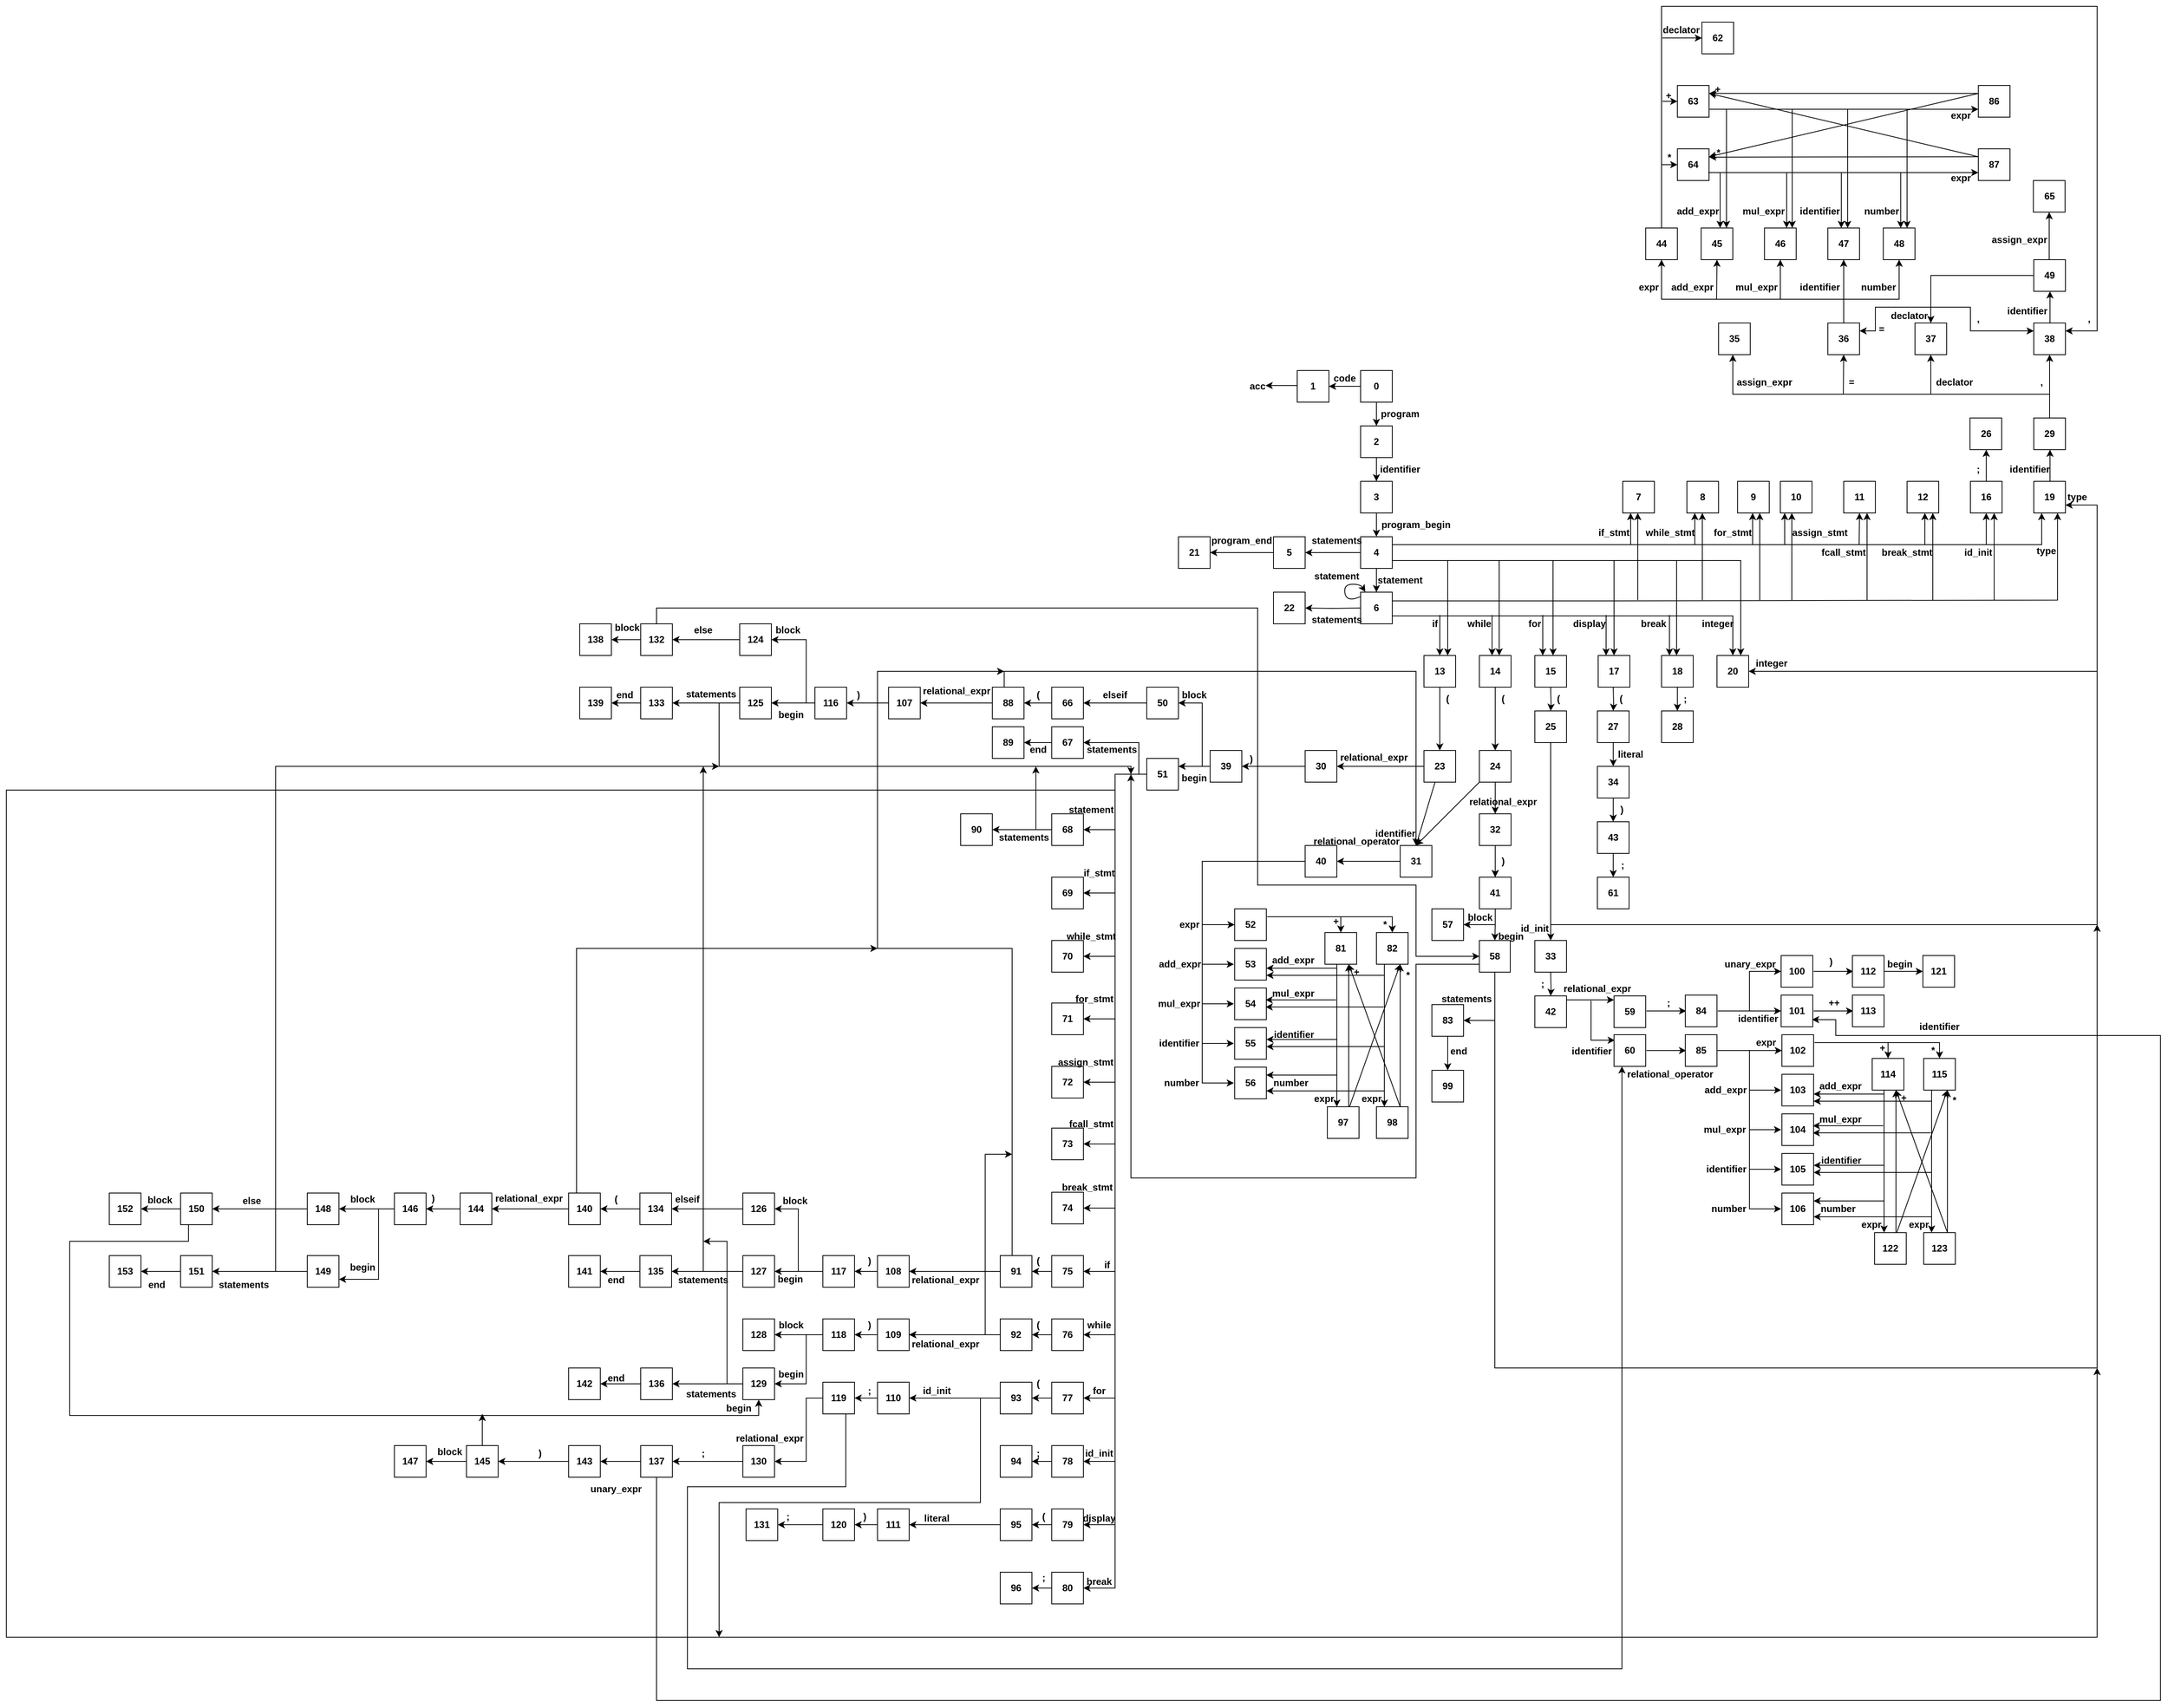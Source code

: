 <mxfile version="21.3.7" type="device">
  <diagram name="페이지-1" id="bdEJKNXZI4ZzmCXfWzTs">
    <mxGraphModel dx="7043" dy="3443" grid="1" gridSize="10" guides="1" tooltips="1" connect="1" arrows="1" fold="1" page="1" pageScale="1" pageWidth="827" pageHeight="1169" math="0" shadow="0">
      <root>
        <mxCell id="0" />
        <mxCell id="1" parent="0" />
        <mxCell id="w-6r28DezkTKs4tXM-bR-8" style="edgeStyle=orthogonalEdgeStyle;rounded=0;orthogonalLoop=1;jettySize=auto;html=1;exitX=0.5;exitY=1;exitDx=0;exitDy=0;fontStyle=1" edge="1" parent="1" source="w-6r28DezkTKs4tXM-bR-7">
          <mxGeometry relative="1" as="geometry">
            <mxPoint x="330" y="300" as="targetPoint" />
          </mxGeometry>
        </mxCell>
        <mxCell id="w-6r28DezkTKs4tXM-bR-1" value="0" style="rounded=0;whiteSpace=wrap;html=1;fontStyle=1" vertex="1" parent="1">
          <mxGeometry x="310" y="160" width="40" height="40" as="geometry" />
        </mxCell>
        <mxCell id="w-6r28DezkTKs4tXM-bR-4" value="code" style="text;html=1;strokeColor=none;fillColor=none;align=center;verticalAlign=middle;whiteSpace=wrap;rounded=0;fontStyle=1" vertex="1" parent="1">
          <mxGeometry x="270" y="150" width="40" height="40" as="geometry" />
        </mxCell>
        <mxCell id="w-6r28DezkTKs4tXM-bR-9" value="program" style="text;html=1;strokeColor=none;fillColor=none;align=center;verticalAlign=middle;whiteSpace=wrap;rounded=0;fontStyle=1" vertex="1" parent="1">
          <mxGeometry x="330" y="200" width="60" height="30" as="geometry" />
        </mxCell>
        <mxCell id="w-6r28DezkTKs4tXM-bR-12" style="edgeStyle=orthogonalEdgeStyle;rounded=0;orthogonalLoop=1;jettySize=auto;html=1;entryX=0.5;entryY=0;entryDx=0;entryDy=0;fontStyle=1" edge="1" parent="1" source="w-6r28DezkTKs4tXM-bR-13" target="w-6r28DezkTKs4tXM-bR-17">
          <mxGeometry relative="1" as="geometry">
            <mxPoint x="160" y="380" as="targetPoint" />
          </mxGeometry>
        </mxCell>
        <mxCell id="w-6r28DezkTKs4tXM-bR-13" value="3" style="rounded=0;whiteSpace=wrap;html=1;fontStyle=1" vertex="1" parent="1">
          <mxGeometry x="310" y="300" width="40" height="40" as="geometry" />
        </mxCell>
        <mxCell id="w-6r28DezkTKs4tXM-bR-14" value="identifier" style="text;html=1;strokeColor=none;fillColor=none;align=center;verticalAlign=middle;whiteSpace=wrap;rounded=0;fontStyle=1" vertex="1" parent="1">
          <mxGeometry x="330" y="270" width="60" height="30" as="geometry" />
        </mxCell>
        <mxCell id="w-6r28DezkTKs4tXM-bR-16" style="edgeStyle=orthogonalEdgeStyle;rounded=0;orthogonalLoop=1;jettySize=auto;html=1;exitX=0;exitY=0.5;exitDx=0;exitDy=0;entryX=1;entryY=0.5;entryDx=0;entryDy=0;fontStyle=1" edge="1" parent="1" source="w-6r28DezkTKs4tXM-bR-17" target="w-6r28DezkTKs4tXM-bR-54">
          <mxGeometry relative="1" as="geometry">
            <mxPoint x="60" y="380" as="targetPoint" />
            <Array as="points">
              <mxPoint x="290" y="390" />
              <mxPoint x="290" y="390" />
            </Array>
          </mxGeometry>
        </mxCell>
        <mxCell id="w-6r28DezkTKs4tXM-bR-17" value="4" style="rounded=0;whiteSpace=wrap;html=1;fontStyle=1" vertex="1" parent="1">
          <mxGeometry x="310" y="370" width="40" height="40" as="geometry" />
        </mxCell>
        <mxCell id="w-6r28DezkTKs4tXM-bR-18" value="program_begin" style="text;html=1;strokeColor=none;fillColor=none;align=center;verticalAlign=middle;whiteSpace=wrap;rounded=0;fontStyle=1" vertex="1" parent="1">
          <mxGeometry x="350" y="340" width="60" height="30" as="geometry" />
        </mxCell>
        <mxCell id="w-6r28DezkTKs4tXM-bR-50" value="acc" style="text;html=1;strokeColor=none;fillColor=none;align=center;verticalAlign=middle;whiteSpace=wrap;rounded=0;fontStyle=1" vertex="1" parent="1">
          <mxGeometry x="150" y="165" width="60" height="30" as="geometry" />
        </mxCell>
        <mxCell id="w-6r28DezkTKs4tXM-bR-52" value="" style="edgeStyle=orthogonalEdgeStyle;rounded=0;orthogonalLoop=1;jettySize=auto;html=1;exitX=0.5;exitY=1;exitDx=0;exitDy=0;fontStyle=1" edge="1" parent="1" source="w-6r28DezkTKs4tXM-bR-1" target="w-6r28DezkTKs4tXM-bR-7">
          <mxGeometry relative="1" as="geometry">
            <mxPoint x="330" y="200" as="sourcePoint" />
            <mxPoint x="330" y="300" as="targetPoint" />
          </mxGeometry>
        </mxCell>
        <mxCell id="w-6r28DezkTKs4tXM-bR-7" value="2" style="rounded=0;whiteSpace=wrap;html=1;fontStyle=1" vertex="1" parent="1">
          <mxGeometry x="310" y="230" width="40" height="40" as="geometry" />
        </mxCell>
        <mxCell id="w-6r28DezkTKs4tXM-bR-54" value="5" style="rounded=0;whiteSpace=wrap;html=1;fontStyle=1" vertex="1" parent="1">
          <mxGeometry x="200" y="370" width="40" height="40" as="geometry" />
        </mxCell>
        <mxCell id="w-6r28DezkTKs4tXM-bR-55" style="edgeStyle=orthogonalEdgeStyle;rounded=0;orthogonalLoop=1;jettySize=auto;html=1;exitX=0;exitY=0.5;exitDx=0;exitDy=0;entryX=1;entryY=0.5;entryDx=0;entryDy=0;fontStyle=1" edge="1" parent="1" target="w-6r28DezkTKs4tXM-bR-56">
          <mxGeometry relative="1" as="geometry">
            <mxPoint x="-50" y="380" as="targetPoint" />
            <mxPoint x="200" y="390" as="sourcePoint" />
            <Array as="points">
              <mxPoint x="180" y="390" />
              <mxPoint x="180" y="390" />
            </Array>
          </mxGeometry>
        </mxCell>
        <mxCell id="w-6r28DezkTKs4tXM-bR-56" value="21" style="rounded=0;whiteSpace=wrap;html=1;fontStyle=1" vertex="1" parent="1">
          <mxGeometry x="80" y="370" width="40" height="40" as="geometry" />
        </mxCell>
        <mxCell id="w-6r28DezkTKs4tXM-bR-57" style="edgeStyle=orthogonalEdgeStyle;rounded=0;orthogonalLoop=1;jettySize=auto;html=1;entryX=0.5;entryY=0;entryDx=0;entryDy=0;fontStyle=1" edge="1" parent="1">
          <mxGeometry relative="1" as="geometry">
            <mxPoint x="330" y="440" as="targetPoint" />
            <mxPoint x="330" y="410" as="sourcePoint" />
          </mxGeometry>
        </mxCell>
        <mxCell id="w-6r28DezkTKs4tXM-bR-58" value="6" style="rounded=0;whiteSpace=wrap;html=1;fontStyle=1" vertex="1" parent="1">
          <mxGeometry x="310" y="440" width="40" height="40" as="geometry" />
        </mxCell>
        <mxCell id="w-6r28DezkTKs4tXM-bR-59" value="statement" style="text;html=1;strokeColor=none;fillColor=none;align=center;verticalAlign=middle;whiteSpace=wrap;rounded=0;fontStyle=1" vertex="1" parent="1">
          <mxGeometry x="330" y="410" width="60" height="30" as="geometry" />
        </mxCell>
        <mxCell id="w-6r28DezkTKs4tXM-bR-60" style="edgeStyle=orthogonalEdgeStyle;rounded=0;orthogonalLoop=1;jettySize=auto;html=1;exitX=0;exitY=0.5;exitDx=0;exitDy=0;fontStyle=1" edge="1" parent="1" target="w-6r28DezkTKs4tXM-bR-61">
          <mxGeometry relative="1" as="geometry">
            <mxPoint x="60" y="450" as="targetPoint" />
            <mxPoint x="310" y="460" as="sourcePoint" />
            <Array as="points" />
          </mxGeometry>
        </mxCell>
        <mxCell id="w-6r28DezkTKs4tXM-bR-61" value="22" style="rounded=0;whiteSpace=wrap;html=1;fontStyle=1" vertex="1" parent="1">
          <mxGeometry x="200" y="440" width="40" height="40" as="geometry" />
        </mxCell>
        <mxCell id="w-6r28DezkTKs4tXM-bR-62" value="" style="curved=1;endArrow=classic;html=1;rounded=0;entryX=0.149;entryY=-0.009;entryDx=0;entryDy=0;exitX=-0.006;exitY=0.138;exitDx=0;exitDy=0;fontStyle=1;exitPerimeter=0;entryPerimeter=0;" edge="1" parent="1" source="w-6r28DezkTKs4tXM-bR-58" target="w-6r28DezkTKs4tXM-bR-58">
          <mxGeometry width="50" height="50" relative="1" as="geometry">
            <mxPoint x="550" y="530" as="sourcePoint" />
            <mxPoint x="600" y="480" as="targetPoint" />
            <Array as="points">
              <mxPoint x="300" y="450" />
              <mxPoint x="290" y="446" />
              <mxPoint x="290" y="430" />
              <mxPoint x="310" y="430" />
            </Array>
          </mxGeometry>
        </mxCell>
        <mxCell id="w-6r28DezkTKs4tXM-bR-63" value="" style="endArrow=classic;html=1;rounded=0;exitX=1;exitY=0.5;exitDx=0;exitDy=0;entryX=0.75;entryY=1;entryDx=0;entryDy=0;fontStyle=1" edge="1" parent="1" target="w-6r28DezkTKs4tXM-bR-86">
          <mxGeometry width="50" height="50" relative="1" as="geometry">
            <mxPoint x="350" y="451" as="sourcePoint" />
            <mxPoint x="1030" y="340" as="targetPoint" />
            <Array as="points">
              <mxPoint x="600" y="451" />
              <mxPoint x="1190" y="450" />
            </Array>
          </mxGeometry>
        </mxCell>
        <mxCell id="w-6r28DezkTKs4tXM-bR-64" value="" style="endArrow=classic;html=1;rounded=0;exitX=1;exitY=0.5;exitDx=0;exitDy=0;entryX=0.25;entryY=1;entryDx=0;entryDy=0;fontStyle=1" edge="1" parent="1" target="w-6r28DezkTKs4tXM-bR-86">
          <mxGeometry width="50" height="50" relative="1" as="geometry">
            <mxPoint x="350" y="380" as="sourcePoint" />
            <mxPoint x="1010" y="340" as="targetPoint" />
            <Array as="points">
              <mxPoint x="600" y="380" />
              <mxPoint x="1170" y="380" />
            </Array>
          </mxGeometry>
        </mxCell>
        <mxCell id="w-6r28DezkTKs4tXM-bR-65" value="" style="endArrow=classic;html=1;rounded=0;exitX=1;exitY=0.5;exitDx=0;exitDy=0;entryX=0.5;entryY=0;entryDx=0;entryDy=0;fontStyle=1" edge="1" parent="1" target="w-6r28DezkTKs4tXM-bR-72">
          <mxGeometry width="50" height="50" relative="1" as="geometry">
            <mxPoint x="350" y="470" as="sourcePoint" />
            <mxPoint x="750" y="510" as="targetPoint" />
            <Array as="points">
              <mxPoint x="600" y="470" />
              <mxPoint x="780" y="470" />
            </Array>
          </mxGeometry>
        </mxCell>
        <mxCell id="w-6r28DezkTKs4tXM-bR-66" value="" style="endArrow=classic;html=1;rounded=0;exitX=1;exitY=0.5;exitDx=0;exitDy=0;entryX=0.75;entryY=0;entryDx=0;entryDy=0;fontStyle=1" edge="1" parent="1" target="w-6r28DezkTKs4tXM-bR-72">
          <mxGeometry width="50" height="50" relative="1" as="geometry">
            <mxPoint x="350" y="400" as="sourcePoint" />
            <mxPoint x="760" y="510" as="targetPoint" />
            <Array as="points">
              <mxPoint x="600" y="400" />
              <mxPoint x="790" y="400" />
            </Array>
          </mxGeometry>
        </mxCell>
        <mxCell id="w-6r28DezkTKs4tXM-bR-67" value="13" style="rounded=0;whiteSpace=wrap;html=1;fontStyle=1" vertex="1" parent="1">
          <mxGeometry x="390" y="520" width="40" height="40" as="geometry" />
        </mxCell>
        <mxCell id="w-6r28DezkTKs4tXM-bR-68" value="14" style="rounded=0;whiteSpace=wrap;html=1;fontStyle=1" vertex="1" parent="1">
          <mxGeometry x="460" y="520" width="40" height="40" as="geometry" />
        </mxCell>
        <mxCell id="w-6r28DezkTKs4tXM-bR-69" value="15" style="rounded=0;whiteSpace=wrap;html=1;fontStyle=1" vertex="1" parent="1">
          <mxGeometry x="530" y="520" width="40" height="40" as="geometry" />
        </mxCell>
        <mxCell id="w-6r28DezkTKs4tXM-bR-70" value="17" style="rounded=0;whiteSpace=wrap;html=1;fontStyle=1" vertex="1" parent="1">
          <mxGeometry x="610" y="520" width="40" height="40" as="geometry" />
        </mxCell>
        <mxCell id="w-6r28DezkTKs4tXM-bR-71" value="18" style="rounded=0;whiteSpace=wrap;html=1;fontStyle=1" vertex="1" parent="1">
          <mxGeometry x="690" y="520" width="40" height="40" as="geometry" />
        </mxCell>
        <mxCell id="w-6r28DezkTKs4tXM-bR-72" value="20" style="rounded=0;whiteSpace=wrap;html=1;fontStyle=1" vertex="1" parent="1">
          <mxGeometry x="760" y="520" width="40" height="40" as="geometry" />
        </mxCell>
        <mxCell id="w-6r28DezkTKs4tXM-bR-79" value="7" style="rounded=0;whiteSpace=wrap;html=1;fontStyle=1" vertex="1" parent="1">
          <mxGeometry x="641" y="300" width="40" height="40" as="geometry" />
        </mxCell>
        <mxCell id="w-6r28DezkTKs4tXM-bR-80" value="8" style="rounded=0;whiteSpace=wrap;html=1;fontStyle=1" vertex="1" parent="1">
          <mxGeometry x="722" y="300" width="40" height="40" as="geometry" />
        </mxCell>
        <mxCell id="w-6r28DezkTKs4tXM-bR-81" value="9" style="rounded=0;whiteSpace=wrap;html=1;fontStyle=1" vertex="1" parent="1">
          <mxGeometry x="786" y="300" width="40" height="40" as="geometry" />
        </mxCell>
        <mxCell id="w-6r28DezkTKs4tXM-bR-82" value="10" style="rounded=0;whiteSpace=wrap;html=1;fontStyle=1" vertex="1" parent="1">
          <mxGeometry x="840" y="300" width="40" height="40" as="geometry" />
        </mxCell>
        <mxCell id="w-6r28DezkTKs4tXM-bR-83" value="11" style="rounded=0;whiteSpace=wrap;html=1;fontStyle=1" vertex="1" parent="1">
          <mxGeometry x="920" y="300" width="40" height="40" as="geometry" />
        </mxCell>
        <mxCell id="w-6r28DezkTKs4tXM-bR-84" value="12" style="rounded=0;whiteSpace=wrap;html=1;fontStyle=1" vertex="1" parent="1">
          <mxGeometry x="1000" y="300" width="40" height="40" as="geometry" />
        </mxCell>
        <mxCell id="w-6r28DezkTKs4tXM-bR-85" value="16" style="rounded=0;whiteSpace=wrap;html=1;fontStyle=1" vertex="1" parent="1">
          <mxGeometry x="1080" y="300" width="40" height="40" as="geometry" />
        </mxCell>
        <mxCell id="w-6r28DezkTKs4tXM-bR-86" value="19" style="rounded=0;whiteSpace=wrap;html=1;fontStyle=1" vertex="1" parent="1">
          <mxGeometry x="1160" y="300" width="40" height="40" as="geometry" />
        </mxCell>
        <mxCell id="w-6r28DezkTKs4tXM-bR-87" value="" style="endArrow=classic;html=1;rounded=0;entryX=1;entryY=0;entryDx=0;entryDy=0;fontStyle=1" edge="1" parent="1">
          <mxGeometry width="50" height="50" relative="1" as="geometry">
            <mxPoint x="709" y="400" as="sourcePoint" />
            <mxPoint x="709" y="520" as="targetPoint" />
          </mxGeometry>
        </mxCell>
        <mxCell id="w-6r28DezkTKs4tXM-bR-88" value="" style="endArrow=classic;html=1;rounded=0;entryX=1;entryY=0;entryDx=0;entryDy=0;fontStyle=1" edge="1" parent="1">
          <mxGeometry width="50" height="50" relative="1" as="geometry">
            <mxPoint x="700" y="469" as="sourcePoint" />
            <mxPoint x="700" y="520" as="targetPoint" />
          </mxGeometry>
        </mxCell>
        <mxCell id="w-6r28DezkTKs4tXM-bR-89" value="" style="endArrow=classic;html=1;rounded=0;entryX=1;entryY=0;entryDx=0;entryDy=0;fontStyle=1" edge="1" parent="1">
          <mxGeometry width="50" height="50" relative="1" as="geometry">
            <mxPoint x="630" y="400" as="sourcePoint" />
            <mxPoint x="630" y="520" as="targetPoint" />
          </mxGeometry>
        </mxCell>
        <mxCell id="w-6r28DezkTKs4tXM-bR-90" value="" style="endArrow=classic;html=1;rounded=0;entryX=1;entryY=0;entryDx=0;entryDy=0;fontStyle=1" edge="1" parent="1">
          <mxGeometry width="50" height="50" relative="1" as="geometry">
            <mxPoint x="620" y="469" as="sourcePoint" />
            <mxPoint x="620" y="520" as="targetPoint" />
          </mxGeometry>
        </mxCell>
        <mxCell id="w-6r28DezkTKs4tXM-bR-91" value="" style="endArrow=classic;html=1;rounded=0;entryX=1;entryY=0;entryDx=0;entryDy=0;fontStyle=1" edge="1" parent="1">
          <mxGeometry width="50" height="50" relative="1" as="geometry">
            <mxPoint x="553" y="400" as="sourcePoint" />
            <mxPoint x="553" y="520" as="targetPoint" />
          </mxGeometry>
        </mxCell>
        <mxCell id="w-6r28DezkTKs4tXM-bR-92" value="" style="endArrow=classic;html=1;rounded=0;entryX=1;entryY=0;entryDx=0;entryDy=0;fontStyle=1" edge="1" parent="1">
          <mxGeometry width="50" height="50" relative="1" as="geometry">
            <mxPoint x="540" y="469" as="sourcePoint" />
            <mxPoint x="540" y="520" as="targetPoint" />
          </mxGeometry>
        </mxCell>
        <mxCell id="w-6r28DezkTKs4tXM-bR-93" value="" style="endArrow=classic;html=1;rounded=0;entryX=1;entryY=0;entryDx=0;entryDy=0;fontStyle=1" edge="1" parent="1">
          <mxGeometry width="50" height="50" relative="1" as="geometry">
            <mxPoint x="485" y="400" as="sourcePoint" />
            <mxPoint x="485" y="520" as="targetPoint" />
          </mxGeometry>
        </mxCell>
        <mxCell id="w-6r28DezkTKs4tXM-bR-94" value="" style="endArrow=classic;html=1;rounded=0;entryX=1;entryY=0;entryDx=0;entryDy=0;fontStyle=1" edge="1" parent="1">
          <mxGeometry width="50" height="50" relative="1" as="geometry">
            <mxPoint x="476" y="469" as="sourcePoint" />
            <mxPoint x="476" y="520" as="targetPoint" />
          </mxGeometry>
        </mxCell>
        <mxCell id="w-6r28DezkTKs4tXM-bR-95" value="" style="endArrow=classic;html=1;rounded=0;entryX=1;entryY=0;entryDx=0;entryDy=0;fontStyle=1" edge="1" parent="1">
          <mxGeometry width="50" height="50" relative="1" as="geometry">
            <mxPoint x="420" y="400" as="sourcePoint" />
            <mxPoint x="420" y="520" as="targetPoint" />
          </mxGeometry>
        </mxCell>
        <mxCell id="w-6r28DezkTKs4tXM-bR-98" value="" style="endArrow=classic;html=1;rounded=0;fontStyle=1" edge="1" parent="1">
          <mxGeometry width="50" height="50" relative="1" as="geometry">
            <mxPoint x="1110" y="450" as="sourcePoint" />
            <mxPoint x="1110" y="340" as="targetPoint" />
          </mxGeometry>
        </mxCell>
        <mxCell id="w-6r28DezkTKs4tXM-bR-99" value="" style="endArrow=classic;html=1;rounded=0;fontStyle=1" edge="1" parent="1">
          <mxGeometry width="50" height="50" relative="1" as="geometry">
            <mxPoint x="1100" y="380" as="sourcePoint" />
            <mxPoint x="1100" y="340" as="targetPoint" />
          </mxGeometry>
        </mxCell>
        <mxCell id="w-6r28DezkTKs4tXM-bR-100" value="" style="endArrow=classic;html=1;rounded=0;fontStyle=1" edge="1" parent="1">
          <mxGeometry width="50" height="50" relative="1" as="geometry">
            <mxPoint x="1032.5" y="450" as="sourcePoint" />
            <mxPoint x="1032.5" y="340" as="targetPoint" />
          </mxGeometry>
        </mxCell>
        <mxCell id="w-6r28DezkTKs4tXM-bR-101" value="" style="endArrow=classic;html=1;rounded=0;fontStyle=1" edge="1" parent="1">
          <mxGeometry width="50" height="50" relative="1" as="geometry">
            <mxPoint x="1022.5" y="380" as="sourcePoint" />
            <mxPoint x="1022.5" y="340" as="targetPoint" />
          </mxGeometry>
        </mxCell>
        <mxCell id="w-6r28DezkTKs4tXM-bR-102" value="" style="endArrow=classic;html=1;rounded=0;fontStyle=1" edge="1" parent="1">
          <mxGeometry width="50" height="50" relative="1" as="geometry">
            <mxPoint x="949.5" y="450" as="sourcePoint" />
            <mxPoint x="949.5" y="340" as="targetPoint" />
          </mxGeometry>
        </mxCell>
        <mxCell id="w-6r28DezkTKs4tXM-bR-103" value="" style="endArrow=classic;html=1;rounded=0;fontStyle=1" edge="1" parent="1">
          <mxGeometry width="50" height="50" relative="1" as="geometry">
            <mxPoint x="939.5" y="380" as="sourcePoint" />
            <mxPoint x="940" y="340" as="targetPoint" />
          </mxGeometry>
        </mxCell>
        <mxCell id="w-6r28DezkTKs4tXM-bR-104" value="" style="endArrow=classic;html=1;rounded=0;fontStyle=1" edge="1" parent="1">
          <mxGeometry width="50" height="50" relative="1" as="geometry">
            <mxPoint x="854.5" y="450" as="sourcePoint" />
            <mxPoint x="854.5" y="340" as="targetPoint" />
          </mxGeometry>
        </mxCell>
        <mxCell id="w-6r28DezkTKs4tXM-bR-105" value="" style="endArrow=classic;html=1;rounded=0;fontStyle=1" edge="1" parent="1">
          <mxGeometry width="50" height="50" relative="1" as="geometry">
            <mxPoint x="845.5" y="380" as="sourcePoint" />
            <mxPoint x="845.5" y="340" as="targetPoint" />
          </mxGeometry>
        </mxCell>
        <mxCell id="w-6r28DezkTKs4tXM-bR-106" value="" style="endArrow=classic;html=1;rounded=0;fontStyle=1" edge="1" parent="1">
          <mxGeometry width="50" height="50" relative="1" as="geometry">
            <mxPoint x="814" y="450" as="sourcePoint" />
            <mxPoint x="814" y="340" as="targetPoint" />
          </mxGeometry>
        </mxCell>
        <mxCell id="w-6r28DezkTKs4tXM-bR-107" value="" style="endArrow=classic;html=1;rounded=0;fontStyle=1" edge="1" parent="1">
          <mxGeometry width="50" height="50" relative="1" as="geometry">
            <mxPoint x="805" y="380" as="sourcePoint" />
            <mxPoint x="805" y="340" as="targetPoint" />
          </mxGeometry>
        </mxCell>
        <mxCell id="w-6r28DezkTKs4tXM-bR-108" value="" style="endArrow=classic;html=1;rounded=0;fontStyle=1" edge="1" parent="1">
          <mxGeometry width="50" height="50" relative="1" as="geometry">
            <mxPoint x="741.5" y="450" as="sourcePoint" />
            <mxPoint x="741.5" y="340" as="targetPoint" />
          </mxGeometry>
        </mxCell>
        <mxCell id="w-6r28DezkTKs4tXM-bR-109" value="" style="endArrow=classic;html=1;rounded=0;fontStyle=1" edge="1" parent="1">
          <mxGeometry width="50" height="50" relative="1" as="geometry">
            <mxPoint x="732" y="380" as="sourcePoint" />
            <mxPoint x="732" y="340" as="targetPoint" />
          </mxGeometry>
        </mxCell>
        <mxCell id="w-6r28DezkTKs4tXM-bR-110" value="" style="endArrow=classic;html=1;rounded=0;fontStyle=1" edge="1" parent="1">
          <mxGeometry width="50" height="50" relative="1" as="geometry">
            <mxPoint x="660" y="450" as="sourcePoint" />
            <mxPoint x="660" y="340" as="targetPoint" />
          </mxGeometry>
        </mxCell>
        <mxCell id="w-6r28DezkTKs4tXM-bR-111" value="" style="endArrow=classic;html=1;rounded=0;fontStyle=1" edge="1" parent="1">
          <mxGeometry width="50" height="50" relative="1" as="geometry">
            <mxPoint x="651" y="380" as="sourcePoint" />
            <mxPoint x="651" y="340" as="targetPoint" />
          </mxGeometry>
        </mxCell>
        <mxCell id="w-6r28DezkTKs4tXM-bR-113" value="program_end" style="text;html=1;strokeColor=none;fillColor=none;align=center;verticalAlign=middle;whiteSpace=wrap;rounded=0;fontStyle=1" vertex="1" parent="1">
          <mxGeometry x="130" y="360" width="60" height="30" as="geometry" />
        </mxCell>
        <mxCell id="w-6r28DezkTKs4tXM-bR-114" value="statements" style="text;html=1;strokeColor=none;fillColor=none;align=center;verticalAlign=middle;whiteSpace=wrap;rounded=0;fontStyle=1" vertex="1" parent="1">
          <mxGeometry x="250" y="360" width="60" height="30" as="geometry" />
        </mxCell>
        <mxCell id="w-6r28DezkTKs4tXM-bR-115" value="statement" style="text;html=1;strokeColor=none;fillColor=none;align=center;verticalAlign=middle;whiteSpace=wrap;rounded=0;fontStyle=1" vertex="1" parent="1">
          <mxGeometry x="250" y="405" width="60" height="30" as="geometry" />
        </mxCell>
        <mxCell id="w-6r28DezkTKs4tXM-bR-116" value="statements" style="text;html=1;strokeColor=none;fillColor=none;align=center;verticalAlign=middle;whiteSpace=wrap;rounded=0;fontStyle=1" vertex="1" parent="1">
          <mxGeometry x="250" y="460" width="60" height="30" as="geometry" />
        </mxCell>
        <mxCell id="w-6r28DezkTKs4tXM-bR-117" value="1" style="rounded=0;whiteSpace=wrap;html=1;fontStyle=1" vertex="1" parent="1">
          <mxGeometry x="230" y="160" width="40" height="40" as="geometry" />
        </mxCell>
        <mxCell id="w-6r28DezkTKs4tXM-bR-118" value="" style="endArrow=classic;html=1;rounded=0;entryX=1;entryY=0.5;entryDx=0;entryDy=0;fontStyle=1" edge="1" parent="1" target="w-6r28DezkTKs4tXM-bR-117">
          <mxGeometry width="50" height="50" relative="1" as="geometry">
            <mxPoint x="310" y="180" as="sourcePoint" />
            <mxPoint x="360" y="130" as="targetPoint" />
          </mxGeometry>
        </mxCell>
        <mxCell id="w-6r28DezkTKs4tXM-bR-119" value="" style="endArrow=classic;html=1;rounded=0;entryX=1;entryY=0.5;entryDx=0;entryDy=0;fontStyle=1" edge="1" parent="1">
          <mxGeometry width="50" height="50" relative="1" as="geometry">
            <mxPoint x="230" y="179" as="sourcePoint" />
            <mxPoint x="190" y="179" as="targetPoint" />
          </mxGeometry>
        </mxCell>
        <mxCell id="w-6r28DezkTKs4tXM-bR-120" value="if_stmt" style="text;html=1;strokeColor=none;fillColor=none;align=center;verticalAlign=middle;whiteSpace=wrap;rounded=0;fontStyle=1" vertex="1" parent="1">
          <mxGeometry x="600" y="350" width="60" height="30" as="geometry" />
        </mxCell>
        <mxCell id="w-6r28DezkTKs4tXM-bR-121" value="while_stmt" style="text;html=1;strokeColor=none;fillColor=none;align=center;verticalAlign=middle;whiteSpace=wrap;rounded=0;fontStyle=1" vertex="1" parent="1">
          <mxGeometry x="671" y="350" width="60" height="30" as="geometry" />
        </mxCell>
        <mxCell id="w-6r28DezkTKs4tXM-bR-122" value="for_stmt" style="text;html=1;strokeColor=none;fillColor=none;align=center;verticalAlign=middle;whiteSpace=wrap;rounded=0;fontStyle=1" vertex="1" parent="1">
          <mxGeometry x="750" y="350" width="60" height="30" as="geometry" />
        </mxCell>
        <mxCell id="w-6r28DezkTKs4tXM-bR-123" value="assign_stmt" style="text;html=1;strokeColor=none;fillColor=none;align=center;verticalAlign=middle;whiteSpace=wrap;rounded=0;fontStyle=1" vertex="1" parent="1">
          <mxGeometry x="860" y="350" width="60" height="30" as="geometry" />
        </mxCell>
        <mxCell id="w-6r28DezkTKs4tXM-bR-124" value="fcall_stmt" style="text;html=1;strokeColor=none;fillColor=none;align=center;verticalAlign=middle;whiteSpace=wrap;rounded=0;fontStyle=1" vertex="1" parent="1">
          <mxGeometry x="890" y="375" width="60" height="30" as="geometry" />
        </mxCell>
        <mxCell id="w-6r28DezkTKs4tXM-bR-125" value="break_stmt" style="text;html=1;strokeColor=none;fillColor=none;align=center;verticalAlign=middle;whiteSpace=wrap;rounded=0;fontStyle=1" vertex="1" parent="1">
          <mxGeometry x="970" y="375" width="60" height="30" as="geometry" />
        </mxCell>
        <mxCell id="w-6r28DezkTKs4tXM-bR-126" value="id_init" style="text;html=1;strokeColor=none;fillColor=none;align=center;verticalAlign=middle;whiteSpace=wrap;rounded=0;fontStyle=1" vertex="1" parent="1">
          <mxGeometry x="1060" y="375" width="60" height="30" as="geometry" />
        </mxCell>
        <mxCell id="w-6r28DezkTKs4tXM-bR-127" value="type" style="text;html=1;strokeColor=none;fillColor=none;align=center;verticalAlign=middle;whiteSpace=wrap;rounded=0;fontStyle=1" vertex="1" parent="1">
          <mxGeometry x="1146" y="373" width="60" height="30" as="geometry" />
        </mxCell>
        <mxCell id="w-6r28DezkTKs4tXM-bR-130" value="while" style="text;html=1;strokeColor=none;fillColor=none;align=center;verticalAlign=middle;whiteSpace=wrap;rounded=0;fontStyle=1" vertex="1" parent="1">
          <mxGeometry x="440" y="460" width="40" height="40" as="geometry" />
        </mxCell>
        <mxCell id="w-6r28DezkTKs4tXM-bR-129" value="if" style="text;html=1;strokeColor=none;fillColor=none;align=center;verticalAlign=middle;whiteSpace=wrap;rounded=0;fontStyle=1" vertex="1" parent="1">
          <mxGeometry x="384" y="460" width="40" height="40" as="geometry" />
        </mxCell>
        <mxCell id="w-6r28DezkTKs4tXM-bR-133" value="for" style="text;html=1;strokeColor=none;fillColor=none;align=center;verticalAlign=middle;whiteSpace=wrap;rounded=0;fontStyle=1" vertex="1" parent="1">
          <mxGeometry x="510" y="460" width="40" height="40" as="geometry" />
        </mxCell>
        <mxCell id="w-6r28DezkTKs4tXM-bR-134" value="display" style="text;html=1;strokeColor=none;fillColor=none;align=center;verticalAlign=middle;whiteSpace=wrap;rounded=0;fontStyle=1" vertex="1" parent="1">
          <mxGeometry x="579" y="460" width="40" height="40" as="geometry" />
        </mxCell>
        <mxCell id="w-6r28DezkTKs4tXM-bR-135" value="break" style="text;html=1;strokeColor=none;fillColor=none;align=center;verticalAlign=middle;whiteSpace=wrap;rounded=0;fontStyle=1" vertex="1" parent="1">
          <mxGeometry x="660" y="460" width="40" height="40" as="geometry" />
        </mxCell>
        <mxCell id="w-6r28DezkTKs4tXM-bR-136" value="integer" style="text;html=1;strokeColor=none;fillColor=none;align=center;verticalAlign=middle;whiteSpace=wrap;rounded=0;fontStyle=1" vertex="1" parent="1">
          <mxGeometry x="741" y="460" width="40" height="40" as="geometry" />
        </mxCell>
        <mxCell id="w-6r28DezkTKs4tXM-bR-137" value="29" style="rounded=0;whiteSpace=wrap;html=1;fontStyle=1" vertex="1" parent="1">
          <mxGeometry x="1160" y="220" width="40" height="40" as="geometry" />
        </mxCell>
        <mxCell id="w-6r28DezkTKs4tXM-bR-138" value="" style="endArrow=classic;html=1;rounded=0;fontStyle=1" edge="1" parent="1">
          <mxGeometry width="50" height="50" relative="1" as="geometry">
            <mxPoint x="1180.5" y="300" as="sourcePoint" />
            <mxPoint x="1180.5" y="260" as="targetPoint" />
          </mxGeometry>
        </mxCell>
        <mxCell id="w-6r28DezkTKs4tXM-bR-139" value="identifier" style="text;html=1;strokeColor=none;fillColor=none;align=center;verticalAlign=middle;whiteSpace=wrap;rounded=0;fontStyle=1" vertex="1" parent="1">
          <mxGeometry x="1125" y="270" width="60" height="30" as="geometry" />
        </mxCell>
        <mxCell id="w-6r28DezkTKs4tXM-bR-140" value="26" style="rounded=0;whiteSpace=wrap;html=1;fontStyle=1" vertex="1" parent="1">
          <mxGeometry x="1079.5" y="220" width="40" height="40" as="geometry" />
        </mxCell>
        <mxCell id="w-6r28DezkTKs4tXM-bR-141" value="" style="endArrow=classic;html=1;rounded=0;fontStyle=1" edge="1" parent="1">
          <mxGeometry width="50" height="50" relative="1" as="geometry">
            <mxPoint x="1100" y="300" as="sourcePoint" />
            <mxPoint x="1100" y="260" as="targetPoint" />
          </mxGeometry>
        </mxCell>
        <mxCell id="w-6r28DezkTKs4tXM-bR-142" value="&lt;span&gt;;&lt;/span&gt;" style="text;html=1;strokeColor=none;fillColor=none;align=center;verticalAlign=middle;whiteSpace=wrap;rounded=0;fontStyle=1" vertex="1" parent="1">
          <mxGeometry x="1059.5" y="270" width="60" height="30" as="geometry" />
        </mxCell>
        <mxCell id="w-6r28DezkTKs4tXM-bR-143" style="edgeStyle=orthogonalEdgeStyle;rounded=0;orthogonalLoop=1;jettySize=auto;html=1;exitX=0.5;exitY=1;exitDx=0;exitDy=0;fontStyle=1" edge="1" parent="1">
          <mxGeometry relative="1" as="geometry">
            <mxPoint x="710" y="560" as="sourcePoint" />
            <mxPoint x="710" y="590" as="targetPoint" />
          </mxGeometry>
        </mxCell>
        <mxCell id="w-6r28DezkTKs4tXM-bR-144" value="28" style="rounded=0;whiteSpace=wrap;html=1;fontStyle=1" vertex="1" parent="1">
          <mxGeometry x="690" y="590" width="40" height="40" as="geometry" />
        </mxCell>
        <mxCell id="w-6r28DezkTKs4tXM-bR-145" value=";" style="text;html=1;strokeColor=none;fillColor=none;align=center;verticalAlign=middle;whiteSpace=wrap;rounded=0;fontStyle=1" vertex="1" parent="1">
          <mxGeometry x="710" y="560" width="20" height="30" as="geometry" />
        </mxCell>
        <mxCell id="w-6r28DezkTKs4tXM-bR-146" value="" style="endArrow=classic;html=1;rounded=0;fontStyle=1" edge="1" parent="1">
          <mxGeometry width="50" height="50" relative="1" as="geometry">
            <mxPoint x="1180" y="220" as="sourcePoint" />
            <mxPoint x="780" y="140" as="targetPoint" />
            <Array as="points">
              <mxPoint x="1180" y="190" />
              <mxPoint x="980" y="190" />
              <mxPoint x="780" y="190" />
            </Array>
          </mxGeometry>
        </mxCell>
        <mxCell id="w-6r28DezkTKs4tXM-bR-150" value="35" style="rounded=0;whiteSpace=wrap;html=1;fontStyle=1" vertex="1" parent="1">
          <mxGeometry x="762" y="100" width="40" height="40" as="geometry" />
        </mxCell>
        <mxCell id="w-6r28DezkTKs4tXM-bR-151" value="36" style="rounded=0;whiteSpace=wrap;html=1;fontStyle=1" vertex="1" parent="1">
          <mxGeometry x="900" y="100" width="40" height="40" as="geometry" />
        </mxCell>
        <mxCell id="w-6r28DezkTKs4tXM-bR-152" value="37" style="rounded=0;whiteSpace=wrap;html=1;fontStyle=1" vertex="1" parent="1">
          <mxGeometry x="1010" y="100" width="40" height="40" as="geometry" />
        </mxCell>
        <mxCell id="w-6r28DezkTKs4tXM-bR-153" value="38" style="rounded=0;whiteSpace=wrap;html=1;fontStyle=1" vertex="1" parent="1">
          <mxGeometry x="1160" y="100" width="40" height="40" as="geometry" />
        </mxCell>
        <mxCell id="w-6r28DezkTKs4tXM-bR-154" value="" style="endArrow=classic;html=1;rounded=0;fontStyle=1" edge="1" parent="1">
          <mxGeometry width="50" height="50" relative="1" as="geometry">
            <mxPoint x="1180" y="200" as="sourcePoint" />
            <mxPoint x="1180" y="140" as="targetPoint" />
          </mxGeometry>
        </mxCell>
        <mxCell id="w-6r28DezkTKs4tXM-bR-156" value="" style="endArrow=classic;html=1;rounded=0;fontStyle=1;entryX=0.5;entryY=1;entryDx=0;entryDy=0;" edge="1" parent="1" target="w-6r28DezkTKs4tXM-bR-152">
          <mxGeometry width="50" height="50" relative="1" as="geometry">
            <mxPoint x="1030" y="190" as="sourcePoint" />
            <mxPoint x="1030" y="155" as="targetPoint" />
          </mxGeometry>
        </mxCell>
        <mxCell id="w-6r28DezkTKs4tXM-bR-157" value="" style="endArrow=classic;html=1;rounded=0;fontStyle=1;entryX=0.5;entryY=1;entryDx=0;entryDy=0;" edge="1" parent="1" target="w-6r28DezkTKs4tXM-bR-151">
          <mxGeometry width="50" height="50" relative="1" as="geometry">
            <mxPoint x="919.5" y="190" as="sourcePoint" />
            <mxPoint x="919.5" y="150" as="targetPoint" />
          </mxGeometry>
        </mxCell>
        <mxCell id="w-6r28DezkTKs4tXM-bR-158" value="assign_expr" style="text;html=1;strokeColor=none;fillColor=none;align=center;verticalAlign=middle;whiteSpace=wrap;rounded=0;fontStyle=1" vertex="1" parent="1">
          <mxGeometry x="790" y="160" width="60" height="30" as="geometry" />
        </mxCell>
        <mxCell id="w-6r28DezkTKs4tXM-bR-159" value="=" style="text;html=1;strokeColor=none;fillColor=none;align=center;verticalAlign=middle;whiteSpace=wrap;rounded=0;fontStyle=1" vertex="1" parent="1">
          <mxGeometry x="900" y="160" width="60" height="30" as="geometry" />
        </mxCell>
        <mxCell id="w-6r28DezkTKs4tXM-bR-161" value="declator" style="text;html=1;strokeColor=none;fillColor=none;align=center;verticalAlign=middle;whiteSpace=wrap;rounded=0;fontStyle=1" vertex="1" parent="1">
          <mxGeometry x="1030" y="160" width="60" height="30" as="geometry" />
        </mxCell>
        <mxCell id="w-6r28DezkTKs4tXM-bR-160" value="," style="text;html=1;strokeColor=none;fillColor=none;align=center;verticalAlign=middle;whiteSpace=wrap;rounded=0;fontStyle=1" vertex="1" parent="1">
          <mxGeometry x="1140" y="160" width="60" height="30" as="geometry" />
        </mxCell>
        <mxCell id="w-6r28DezkTKs4tXM-bR-166" value="" style="endArrow=classic;html=1;rounded=0;entryX=0.5;entryY=1;entryDx=0;entryDy=0;fontStyle=1" edge="1" parent="1" target="w-6r28DezkTKs4tXM-bR-167">
          <mxGeometry width="50" height="50" relative="1" as="geometry">
            <mxPoint x="920" y="100" as="sourcePoint" />
            <mxPoint x="520" y="20" as="targetPoint" />
            <Array as="points">
              <mxPoint x="920" y="70" />
              <mxPoint x="720" y="70" />
              <mxPoint x="690" y="70" />
            </Array>
          </mxGeometry>
        </mxCell>
        <mxCell id="w-6r28DezkTKs4tXM-bR-167" value="44" style="rounded=0;whiteSpace=wrap;html=1;fontStyle=1" vertex="1" parent="1">
          <mxGeometry x="670" y="-20" width="40" height="40" as="geometry" />
        </mxCell>
        <mxCell id="w-6r28DezkTKs4tXM-bR-168" value="45" style="rounded=0;whiteSpace=wrap;html=1;fontStyle=1" vertex="1" parent="1">
          <mxGeometry x="740" y="-20" width="40" height="40" as="geometry" />
        </mxCell>
        <mxCell id="w-6r28DezkTKs4tXM-bR-169" value="46" style="rounded=0;whiteSpace=wrap;html=1;fontStyle=1" vertex="1" parent="1">
          <mxGeometry x="820" y="-20" width="40" height="40" as="geometry" />
        </mxCell>
        <mxCell id="w-6r28DezkTKs4tXM-bR-170" value="47" style="rounded=0;whiteSpace=wrap;html=1;fontStyle=1" vertex="1" parent="1">
          <mxGeometry x="900" y="-20" width="40" height="40" as="geometry" />
        </mxCell>
        <mxCell id="w-6r28DezkTKs4tXM-bR-171" value="" style="endArrow=classic;html=1;rounded=0;fontStyle=1" edge="1" parent="1">
          <mxGeometry width="50" height="50" relative="1" as="geometry">
            <mxPoint x="920" y="80" as="sourcePoint" />
            <mxPoint x="920" y="20" as="targetPoint" />
          </mxGeometry>
        </mxCell>
        <mxCell id="w-6r28DezkTKs4tXM-bR-172" value="" style="endArrow=classic;html=1;rounded=0;fontStyle=1;entryX=0.5;entryY=1;entryDx=0;entryDy=0;" edge="1" parent="1" target="w-6r28DezkTKs4tXM-bR-169">
          <mxGeometry width="50" height="50" relative="1" as="geometry">
            <mxPoint x="840" y="70" as="sourcePoint" />
            <mxPoint x="840" y="35" as="targetPoint" />
          </mxGeometry>
        </mxCell>
        <mxCell id="w-6r28DezkTKs4tXM-bR-173" value="" style="endArrow=classic;html=1;rounded=0;fontStyle=1;entryX=0.5;entryY=1;entryDx=0;entryDy=0;" edge="1" parent="1" target="w-6r28DezkTKs4tXM-bR-168">
          <mxGeometry width="50" height="50" relative="1" as="geometry">
            <mxPoint x="759.5" y="70" as="sourcePoint" />
            <mxPoint x="759.5" y="30" as="targetPoint" />
          </mxGeometry>
        </mxCell>
        <mxCell id="w-6r28DezkTKs4tXM-bR-175" value="add_expr" style="text;html=1;strokeColor=none;fillColor=none;align=center;verticalAlign=middle;whiteSpace=wrap;rounded=0;fontStyle=1" vertex="1" parent="1">
          <mxGeometry x="699" y="40" width="60" height="30" as="geometry" />
        </mxCell>
        <mxCell id="w-6r28DezkTKs4tXM-bR-176" value="mul_expr" style="text;html=1;strokeColor=none;fillColor=none;align=center;verticalAlign=middle;whiteSpace=wrap;rounded=0;fontStyle=1" vertex="1" parent="1">
          <mxGeometry x="780" y="40" width="60" height="30" as="geometry" />
        </mxCell>
        <mxCell id="w-6r28DezkTKs4tXM-bR-177" value="identifier" style="text;html=1;strokeColor=none;fillColor=none;align=center;verticalAlign=middle;whiteSpace=wrap;rounded=0;fontStyle=1" vertex="1" parent="1">
          <mxGeometry x="860" y="40" width="60" height="30" as="geometry" />
        </mxCell>
        <mxCell id="w-6r28DezkTKs4tXM-bR-179" value="" style="endArrow=classic;html=1;rounded=0;exitX=0.5;exitY=1;exitDx=0;exitDy=0;fontStyle=1" edge="1" parent="1" source="w-6r28DezkTKs4tXM-bR-177">
          <mxGeometry width="50" height="50" relative="1" as="geometry">
            <mxPoint x="940" y="70" as="sourcePoint" />
            <mxPoint x="990" y="20" as="targetPoint" />
            <Array as="points">
              <mxPoint x="990" y="70" />
            </Array>
          </mxGeometry>
        </mxCell>
        <mxCell id="w-6r28DezkTKs4tXM-bR-180" value="48" style="rounded=0;whiteSpace=wrap;html=1;fontStyle=1" vertex="1" parent="1">
          <mxGeometry x="970" y="-20" width="40" height="40" as="geometry" />
        </mxCell>
        <mxCell id="w-6r28DezkTKs4tXM-bR-181" value="number" style="text;html=1;strokeColor=none;fillColor=none;align=center;verticalAlign=middle;whiteSpace=wrap;rounded=0;fontStyle=1" vertex="1" parent="1">
          <mxGeometry x="934" y="40" width="60" height="30" as="geometry" />
        </mxCell>
        <mxCell id="w-6r28DezkTKs4tXM-bR-182" value="49" style="rounded=0;whiteSpace=wrap;html=1;fontStyle=1" vertex="1" parent="1">
          <mxGeometry x="1160" y="20" width="40" height="40" as="geometry" />
        </mxCell>
        <mxCell id="w-6r28DezkTKs4tXM-bR-183" value="" style="endArrow=classic;html=1;rounded=0;fontStyle=1" edge="1" parent="1">
          <mxGeometry width="50" height="50" relative="1" as="geometry">
            <mxPoint x="1180.5" y="100" as="sourcePoint" />
            <mxPoint x="1180.5" y="60" as="targetPoint" />
          </mxGeometry>
        </mxCell>
        <mxCell id="w-6r28DezkTKs4tXM-bR-184" value="&lt;span&gt;identifier&lt;/span&gt;" style="text;html=1;strokeColor=none;fillColor=none;align=center;verticalAlign=middle;whiteSpace=wrap;rounded=0;fontStyle=1" vertex="1" parent="1">
          <mxGeometry x="1122" y="70" width="60" height="30" as="geometry" />
        </mxCell>
        <mxCell id="w-6r28DezkTKs4tXM-bR-185" value="" style="endArrow=classic;html=1;rounded=0;entryX=0.5;entryY=0;entryDx=0;entryDy=0;fontStyle=1" edge="1" parent="1" target="w-6r28DezkTKs4tXM-bR-152">
          <mxGeometry width="50" height="50" relative="1" as="geometry">
            <mxPoint x="1160" y="40" as="sourcePoint" />
            <mxPoint x="1210" y="-10" as="targetPoint" />
            <Array as="points">
              <mxPoint x="1030" y="40" />
            </Array>
          </mxGeometry>
        </mxCell>
        <mxCell id="w-6r28DezkTKs4tXM-bR-186" value="" style="endArrow=classic;html=1;rounded=0;entryX=1;entryY=0.25;entryDx=0;entryDy=0;fontStyle=1" edge="1" parent="1" target="w-6r28DezkTKs4tXM-bR-151">
          <mxGeometry width="50" height="50" relative="1" as="geometry">
            <mxPoint x="1030" y="40" as="sourcePoint" />
            <mxPoint x="1080" y="-10" as="targetPoint" />
            <Array as="points">
              <mxPoint x="1030" y="80" />
              <mxPoint x="1010" y="80" />
              <mxPoint x="960" y="80" />
              <mxPoint x="960" y="110" />
            </Array>
          </mxGeometry>
        </mxCell>
        <mxCell id="w-6r28DezkTKs4tXM-bR-187" value="" style="endArrow=classic;html=1;rounded=0;entryX=0;entryY=0.25;entryDx=0;entryDy=0;fontStyle=1" edge="1" parent="1" target="w-6r28DezkTKs4tXM-bR-153">
          <mxGeometry width="50" height="50" relative="1" as="geometry">
            <mxPoint x="1030" y="80" as="sourcePoint" />
            <mxPoint x="1080" y="30" as="targetPoint" />
            <Array as="points">
              <mxPoint x="1080" y="80" />
              <mxPoint x="1080" y="110" />
            </Array>
          </mxGeometry>
        </mxCell>
        <mxCell id="w-6r28DezkTKs4tXM-bR-188" value="=" style="text;html=1;strokeColor=none;fillColor=none;align=center;verticalAlign=middle;whiteSpace=wrap;rounded=0;fontStyle=1" vertex="1" parent="1">
          <mxGeometry x="938" y="93" width="60" height="30" as="geometry" />
        </mxCell>
        <mxCell id="w-6r28DezkTKs4tXM-bR-190" value="," style="text;html=1;strokeColor=none;fillColor=none;align=center;verticalAlign=middle;whiteSpace=wrap;rounded=0;fontStyle=1" vertex="1" parent="1">
          <mxGeometry x="1059.5" y="80" width="60" height="30" as="geometry" />
        </mxCell>
        <mxCell id="w-6r28DezkTKs4tXM-bR-191" value="declator" style="text;html=1;strokeColor=none;fillColor=none;align=center;verticalAlign=middle;whiteSpace=wrap;rounded=0;fontStyle=1" vertex="1" parent="1">
          <mxGeometry x="973" y="76" width="60" height="30" as="geometry" />
        </mxCell>
        <mxCell id="w-6r28DezkTKs4tXM-bR-193" value="65" style="rounded=0;whiteSpace=wrap;html=1;fontStyle=1" vertex="1" parent="1">
          <mxGeometry x="1159.5" y="-80" width="40" height="40" as="geometry" />
        </mxCell>
        <mxCell id="w-6r28DezkTKs4tXM-bR-194" value="" style="endArrow=classic;html=1;rounded=0;fontStyle=1" edge="1" parent="1">
          <mxGeometry width="50" height="50" relative="1" as="geometry">
            <mxPoint x="1179.5" y="20" as="sourcePoint" />
            <mxPoint x="1179.5" y="-40" as="targetPoint" />
          </mxGeometry>
        </mxCell>
        <mxCell id="w-6r28DezkTKs4tXM-bR-195" value="assign_expr" style="text;html=1;strokeColor=none;fillColor=none;align=center;verticalAlign=middle;whiteSpace=wrap;rounded=0;fontStyle=1" vertex="1" parent="1">
          <mxGeometry x="1112" y="-20" width="60" height="30" as="geometry" />
        </mxCell>
        <mxCell id="w-6r28DezkTKs4tXM-bR-196" value="" style="endArrow=classic;html=1;rounded=0;entryX=0;entryY=0.5;entryDx=0;entryDy=0;fontStyle=1" edge="1" parent="1" target="w-6r28DezkTKs4tXM-bR-197">
          <mxGeometry width="50" height="50" relative="1" as="geometry">
            <mxPoint x="690" y="-20" as="sourcePoint" />
            <mxPoint x="290" y="-100" as="targetPoint" />
            <Array as="points">
              <mxPoint x="690" y="-50" />
              <mxPoint x="690" y="-30" />
              <mxPoint x="690" y="-100" />
            </Array>
          </mxGeometry>
        </mxCell>
        <mxCell id="w-6r28DezkTKs4tXM-bR-197" value="64" style="rounded=0;whiteSpace=wrap;html=1;fontStyle=1" vertex="1" parent="1">
          <mxGeometry x="710" y="-120" width="40" height="40" as="geometry" />
        </mxCell>
        <mxCell id="w-6r28DezkTKs4tXM-bR-198" value="62" style="rounded=0;whiteSpace=wrap;html=1;fontStyle=1" vertex="1" parent="1">
          <mxGeometry x="741" y="-280" width="40" height="40" as="geometry" />
        </mxCell>
        <mxCell id="w-6r28DezkTKs4tXM-bR-199" value="63" style="rounded=0;whiteSpace=wrap;html=1;fontStyle=1" vertex="1" parent="1">
          <mxGeometry x="710" y="-200" width="40" height="40" as="geometry" />
        </mxCell>
        <mxCell id="w-6r28DezkTKs4tXM-bR-202" value="" style="endArrow=classic;html=1;rounded=0;fontStyle=1;entryX=0;entryY=0.5;entryDx=0;entryDy=0;" edge="1" parent="1" target="w-6r28DezkTKs4tXM-bR-199">
          <mxGeometry width="50" height="50" relative="1" as="geometry">
            <mxPoint x="691" y="-180" as="sourcePoint" />
            <mxPoint x="611" y="-85" as="targetPoint" />
          </mxGeometry>
        </mxCell>
        <mxCell id="w-6r28DezkTKs4tXM-bR-203" value="" style="endArrow=classic;html=1;rounded=0;fontStyle=1;entryX=0;entryY=0.5;entryDx=0;entryDy=0;" edge="1" parent="1" target="w-6r28DezkTKs4tXM-bR-198">
          <mxGeometry width="50" height="50" relative="1" as="geometry">
            <mxPoint x="691" y="-260" as="sourcePoint" />
            <mxPoint x="530.5" y="-90" as="targetPoint" />
          </mxGeometry>
        </mxCell>
        <mxCell id="w-6r28DezkTKs4tXM-bR-204" value="*" style="text;html=1;strokeColor=none;fillColor=none;align=center;verticalAlign=middle;whiteSpace=wrap;rounded=0;fontStyle=1" vertex="1" parent="1">
          <mxGeometry x="670" y="-124" width="60" height="30" as="geometry" />
        </mxCell>
        <mxCell id="w-6r28DezkTKs4tXM-bR-205" value="declator" style="text;html=1;strokeColor=none;fillColor=none;align=center;verticalAlign=middle;whiteSpace=wrap;rounded=0;fontStyle=1" vertex="1" parent="1">
          <mxGeometry x="685" y="-285" width="60" height="30" as="geometry" />
        </mxCell>
        <mxCell id="w-6r28DezkTKs4tXM-bR-206" value="+" style="text;html=1;strokeColor=none;fillColor=none;align=center;verticalAlign=middle;whiteSpace=wrap;rounded=0;fontStyle=1" vertex="1" parent="1">
          <mxGeometry x="669" y="-202" width="60" height="30" as="geometry" />
        </mxCell>
        <mxCell id="w-6r28DezkTKs4tXM-bR-210" value="" style="endArrow=classic;html=1;rounded=0;entryX=1;entryY=0.25;entryDx=0;entryDy=0;fontStyle=1" edge="1" parent="1" target="w-6r28DezkTKs4tXM-bR-153">
          <mxGeometry width="50" height="50" relative="1" as="geometry">
            <mxPoint x="690" y="-50" as="sourcePoint" />
            <mxPoint x="740" y="-100" as="targetPoint" />
            <Array as="points">
              <mxPoint x="690" y="-300" />
              <mxPoint x="1240" y="-300" />
              <mxPoint x="1240" y="-120" />
              <mxPoint x="1240" y="110" />
            </Array>
          </mxGeometry>
        </mxCell>
        <mxCell id="w-6r28DezkTKs4tXM-bR-211" value="," style="text;html=1;strokeColor=none;fillColor=none;align=center;verticalAlign=middle;whiteSpace=wrap;rounded=0;fontStyle=1" vertex="1" parent="1">
          <mxGeometry x="1199.5" y="80" width="60" height="30" as="geometry" />
        </mxCell>
        <mxCell id="w-6r28DezkTKs4tXM-bR-212" value="87" style="rounded=0;whiteSpace=wrap;html=1;fontStyle=1" vertex="1" parent="1">
          <mxGeometry x="1090" y="-120" width="40" height="40" as="geometry" />
        </mxCell>
        <mxCell id="w-6r28DezkTKs4tXM-bR-213" value="86" style="rounded=0;whiteSpace=wrap;html=1;fontStyle=1" vertex="1" parent="1">
          <mxGeometry x="1090" y="-200" width="40" height="40" as="geometry" />
        </mxCell>
        <mxCell id="w-6r28DezkTKs4tXM-bR-214" value="" style="endArrow=classic;html=1;rounded=0;fontStyle=1;entryX=0;entryY=0.75;entryDx=0;entryDy=0;exitX=1;exitY=0.75;exitDx=0;exitDy=0;" edge="1" parent="1" target="w-6r28DezkTKs4tXM-bR-213" source="w-6r28DezkTKs4tXM-bR-199">
          <mxGeometry width="50" height="50" relative="1" as="geometry">
            <mxPoint x="950" y="-180" as="sourcePoint" />
            <mxPoint x="870" y="-85" as="targetPoint" />
            <Array as="points" />
          </mxGeometry>
        </mxCell>
        <mxCell id="w-6r28DezkTKs4tXM-bR-215" value="" style="endArrow=classic;html=1;rounded=0;fontStyle=1;entryX=0;entryY=0.75;entryDx=0;entryDy=0;exitX=0.975;exitY=0.75;exitDx=0;exitDy=0;exitPerimeter=0;" edge="1" parent="1" target="w-6r28DezkTKs4tXM-bR-212" source="w-6r28DezkTKs4tXM-bR-197">
          <mxGeometry width="50" height="50" relative="1" as="geometry">
            <mxPoint x="786" y="-90" as="sourcePoint" />
            <mxPoint x="787.5" y="70" as="targetPoint" />
          </mxGeometry>
        </mxCell>
        <mxCell id="w-6r28DezkTKs4tXM-bR-219" value="" style="endArrow=classic;html=1;rounded=0;entryX=0.5;entryY=0;entryDx=0;entryDy=0;fontStyle=1" edge="1" parent="1">
          <mxGeometry width="50" height="50" relative="1" as="geometry">
            <mxPoint x="764" y="-90" as="sourcePoint" />
            <mxPoint x="764" y="-20" as="targetPoint" />
          </mxGeometry>
        </mxCell>
        <mxCell id="w-6r28DezkTKs4tXM-bR-220" value="" style="endArrow=classic;html=1;rounded=0;entryX=0.75;entryY=0;entryDx=0;entryDy=0;fontStyle=1" edge="1" parent="1">
          <mxGeometry width="50" height="50" relative="1" as="geometry">
            <mxPoint x="772" y="-170" as="sourcePoint" />
            <mxPoint x="772" y="-20" as="targetPoint" />
          </mxGeometry>
        </mxCell>
        <mxCell id="w-6r28DezkTKs4tXM-bR-221" value="" style="endArrow=classic;html=1;rounded=0;entryX=0.5;entryY=0;entryDx=0;entryDy=0;fontStyle=1" edge="1" parent="1">
          <mxGeometry width="50" height="50" relative="1" as="geometry">
            <mxPoint x="848" y="-90" as="sourcePoint" />
            <mxPoint x="848" y="-20" as="targetPoint" />
          </mxGeometry>
        </mxCell>
        <mxCell id="w-6r28DezkTKs4tXM-bR-222" value="" style="endArrow=classic;html=1;rounded=0;entryX=0.75;entryY=0;entryDx=0;entryDy=0;fontStyle=1" edge="1" parent="1">
          <mxGeometry width="50" height="50" relative="1" as="geometry">
            <mxPoint x="855" y="-170" as="sourcePoint" />
            <mxPoint x="855" y="-20" as="targetPoint" />
          </mxGeometry>
        </mxCell>
        <mxCell id="w-6r28DezkTKs4tXM-bR-223" value="" style="endArrow=classic;html=1;rounded=0;entryX=0.5;entryY=0;entryDx=0;entryDy=0;fontStyle=1" edge="1" parent="1">
          <mxGeometry width="50" height="50" relative="1" as="geometry">
            <mxPoint x="917" y="-90" as="sourcePoint" />
            <mxPoint x="917" y="-20" as="targetPoint" />
          </mxGeometry>
        </mxCell>
        <mxCell id="w-6r28DezkTKs4tXM-bR-224" value="" style="endArrow=classic;html=1;rounded=0;entryX=0.75;entryY=0;entryDx=0;entryDy=0;fontStyle=1" edge="1" parent="1">
          <mxGeometry width="50" height="50" relative="1" as="geometry">
            <mxPoint x="925" y="-170" as="sourcePoint" />
            <mxPoint x="925" y="-20" as="targetPoint" />
          </mxGeometry>
        </mxCell>
        <mxCell id="w-6r28DezkTKs4tXM-bR-225" value="" style="endArrow=classic;html=1;rounded=0;entryX=0.5;entryY=0;entryDx=0;entryDy=0;fontStyle=1" edge="1" parent="1">
          <mxGeometry width="50" height="50" relative="1" as="geometry">
            <mxPoint x="992" y="-90" as="sourcePoint" />
            <mxPoint x="992" y="-20" as="targetPoint" />
          </mxGeometry>
        </mxCell>
        <mxCell id="w-6r28DezkTKs4tXM-bR-226" value="" style="endArrow=classic;html=1;rounded=0;entryX=0.75;entryY=0;entryDx=0;entryDy=0;fontStyle=1" edge="1" parent="1">
          <mxGeometry width="50" height="50" relative="1" as="geometry">
            <mxPoint x="1000" y="-170" as="sourcePoint" />
            <mxPoint x="1000" y="-20" as="targetPoint" />
          </mxGeometry>
        </mxCell>
        <mxCell id="w-6r28DezkTKs4tXM-bR-227" value="" style="endArrow=classic;html=1;rounded=0;exitX=0;exitY=0.25;exitDx=0;exitDy=0;entryX=1;entryY=0.25;entryDx=0;entryDy=0;fontStyle=1" edge="1" parent="1" source="w-6r28DezkTKs4tXM-bR-213" target="w-6r28DezkTKs4tXM-bR-199">
          <mxGeometry width="50" height="50" relative="1" as="geometry">
            <mxPoint x="660" y="-80" as="sourcePoint" />
            <mxPoint x="710" y="-130" as="targetPoint" />
          </mxGeometry>
        </mxCell>
        <mxCell id="w-6r28DezkTKs4tXM-bR-228" value="" style="endArrow=classic;html=1;rounded=0;exitX=0;exitY=0.25;exitDx=0;exitDy=0;entryX=1;entryY=0.25;entryDx=0;entryDy=0;fontStyle=1" edge="1" parent="1" source="w-6r28DezkTKs4tXM-bR-212">
          <mxGeometry width="50" height="50" relative="1" as="geometry">
            <mxPoint x="1000" y="-109.5" as="sourcePoint" />
            <mxPoint x="750" y="-109.5" as="targetPoint" />
          </mxGeometry>
        </mxCell>
        <mxCell id="w-6r28DezkTKs4tXM-bR-229" value="&lt;span&gt;identifier&lt;/span&gt;" style="text;html=1;strokeColor=none;fillColor=none;align=center;verticalAlign=middle;whiteSpace=wrap;rounded=0;fontStyle=1" vertex="1" parent="1">
          <mxGeometry x="860" y="-56" width="60" height="30" as="geometry" />
        </mxCell>
        <mxCell id="w-6r28DezkTKs4tXM-bR-230" value="number" style="text;html=1;strokeColor=none;fillColor=none;align=center;verticalAlign=middle;whiteSpace=wrap;rounded=0;fontStyle=1" vertex="1" parent="1">
          <mxGeometry x="938" y="-56" width="60" height="30" as="geometry" />
        </mxCell>
        <mxCell id="w-6r28DezkTKs4tXM-bR-231" value="expr" style="text;html=1;strokeColor=none;fillColor=none;align=center;verticalAlign=middle;whiteSpace=wrap;rounded=0;fontStyle=1" vertex="1" parent="1">
          <mxGeometry x="1038" y="-177" width="60" height="30" as="geometry" />
        </mxCell>
        <mxCell id="w-6r28DezkTKs4tXM-bR-233" value="expr" style="text;html=1;strokeColor=none;fillColor=none;align=center;verticalAlign=middle;whiteSpace=wrap;rounded=0;fontStyle=1" vertex="1" parent="1">
          <mxGeometry x="1038" y="-98" width="60" height="30" as="geometry" />
        </mxCell>
        <mxCell id="w-6r28DezkTKs4tXM-bR-234" value="add_expr" style="text;html=1;strokeColor=none;fillColor=none;align=center;verticalAlign=middle;whiteSpace=wrap;rounded=0;fontStyle=1" vertex="1" parent="1">
          <mxGeometry x="706" y="-56" width="60" height="30" as="geometry" />
        </mxCell>
        <mxCell id="w-6r28DezkTKs4tXM-bR-235" value="mul_expr" style="text;html=1;strokeColor=none;fillColor=none;align=center;verticalAlign=middle;whiteSpace=wrap;rounded=0;fontStyle=1" vertex="1" parent="1">
          <mxGeometry x="789" y="-56" width="60" height="30" as="geometry" />
        </mxCell>
        <mxCell id="w-6r28DezkTKs4tXM-bR-236" value="+" style="text;html=1;strokeColor=none;fillColor=none;align=center;verticalAlign=middle;whiteSpace=wrap;rounded=0;fontStyle=1" vertex="1" parent="1">
          <mxGeometry x="731" y="-210" width="60" height="30" as="geometry" />
        </mxCell>
        <mxCell id="w-6r28DezkTKs4tXM-bR-237" value="*" style="text;html=1;strokeColor=none;fillColor=none;align=center;verticalAlign=middle;whiteSpace=wrap;rounded=0;fontStyle=1" vertex="1" parent="1">
          <mxGeometry x="732" y="-130" width="60" height="30" as="geometry" />
        </mxCell>
        <mxCell id="w-6r28DezkTKs4tXM-bR-239" value="" style="endArrow=classic;html=1;rounded=0;entryX=1;entryY=0.25;entryDx=0;entryDy=0;exitX=0;exitY=0.25;exitDx=0;exitDy=0;fontStyle=1" edge="1" parent="1" source="w-6r28DezkTKs4tXM-bR-213" target="w-6r28DezkTKs4tXM-bR-197">
          <mxGeometry width="50" height="50" relative="1" as="geometry">
            <mxPoint x="660" y="-80" as="sourcePoint" />
            <mxPoint x="710" y="-130" as="targetPoint" />
          </mxGeometry>
        </mxCell>
        <mxCell id="w-6r28DezkTKs4tXM-bR-240" value="" style="endArrow=classic;html=1;rounded=0;exitX=0;exitY=0.25;exitDx=0;exitDy=0;fontStyle=1" edge="1" parent="1" source="w-6r28DezkTKs4tXM-bR-212">
          <mxGeometry width="50" height="50" relative="1" as="geometry">
            <mxPoint x="700" y="-140" as="sourcePoint" />
            <mxPoint x="750" y="-190" as="targetPoint" />
          </mxGeometry>
        </mxCell>
        <mxCell id="w-6r28DezkTKs4tXM-bR-241" style="edgeStyle=orthogonalEdgeStyle;rounded=0;orthogonalLoop=1;jettySize=auto;html=1;exitX=0.5;exitY=1;exitDx=0;exitDy=0;fontStyle=1" edge="1" parent="1" source="w-6r28DezkTKs4tXM-bR-249">
          <mxGeometry relative="1" as="geometry">
            <mxPoint x="629" y="660" as="targetPoint" />
          </mxGeometry>
        </mxCell>
        <mxCell id="w-6r28DezkTKs4tXM-bR-242" value="(" style="text;html=1;strokeColor=none;fillColor=none;align=center;verticalAlign=middle;whiteSpace=wrap;rounded=0;fontStyle=1" vertex="1" parent="1">
          <mxGeometry x="609" y="560" width="60" height="30" as="geometry" />
        </mxCell>
        <mxCell id="w-6r28DezkTKs4tXM-bR-243" style="edgeStyle=orthogonalEdgeStyle;rounded=0;orthogonalLoop=1;jettySize=auto;html=1;entryX=0.5;entryY=0;entryDx=0;entryDy=0;fontStyle=1" edge="1" parent="1" source="w-6r28DezkTKs4tXM-bR-244" target="w-6r28DezkTKs4tXM-bR-246">
          <mxGeometry relative="1" as="geometry">
            <mxPoint x="459" y="740" as="targetPoint" />
          </mxGeometry>
        </mxCell>
        <mxCell id="w-6r28DezkTKs4tXM-bR-244" value="34" style="rounded=0;whiteSpace=wrap;html=1;fontStyle=1" vertex="1" parent="1">
          <mxGeometry x="609" y="660" width="40" height="40" as="geometry" />
        </mxCell>
        <mxCell id="w-6r28DezkTKs4tXM-bR-245" value="literal" style="text;html=1;strokeColor=none;fillColor=none;align=center;verticalAlign=middle;whiteSpace=wrap;rounded=0;fontStyle=1" vertex="1" parent="1">
          <mxGeometry x="621" y="630" width="60" height="30" as="geometry" />
        </mxCell>
        <mxCell id="w-6r28DezkTKs4tXM-bR-246" value="43" style="rounded=0;whiteSpace=wrap;html=1;fontStyle=1" vertex="1" parent="1">
          <mxGeometry x="609" y="730" width="40" height="40" as="geometry" />
        </mxCell>
        <mxCell id="w-6r28DezkTKs4tXM-bR-247" value=")" style="text;html=1;strokeColor=none;fillColor=none;align=center;verticalAlign=middle;whiteSpace=wrap;rounded=0;fontStyle=1" vertex="1" parent="1">
          <mxGeometry x="610" y="700" width="60" height="30" as="geometry" />
        </mxCell>
        <mxCell id="w-6r28DezkTKs4tXM-bR-248" value="" style="edgeStyle=orthogonalEdgeStyle;rounded=0;orthogonalLoop=1;jettySize=auto;html=1;exitX=0.5;exitY=1;exitDx=0;exitDy=0;fontStyle=1" edge="1" parent="1" target="w-6r28DezkTKs4tXM-bR-249">
          <mxGeometry relative="1" as="geometry">
            <mxPoint x="629" y="560" as="sourcePoint" />
            <mxPoint x="629" y="660" as="targetPoint" />
          </mxGeometry>
        </mxCell>
        <mxCell id="w-6r28DezkTKs4tXM-bR-249" value="27" style="rounded=0;whiteSpace=wrap;html=1;fontStyle=1" vertex="1" parent="1">
          <mxGeometry x="609" y="590" width="40" height="40" as="geometry" />
        </mxCell>
        <mxCell id="w-6r28DezkTKs4tXM-bR-250" style="edgeStyle=orthogonalEdgeStyle;rounded=0;orthogonalLoop=1;jettySize=auto;html=1;entryX=0.5;entryY=0;entryDx=0;entryDy=0;fontStyle=1" edge="1" parent="1">
          <mxGeometry relative="1" as="geometry">
            <mxPoint x="629" y="800" as="targetPoint" />
            <mxPoint x="629" y="770" as="sourcePoint" />
          </mxGeometry>
        </mxCell>
        <mxCell id="w-6r28DezkTKs4tXM-bR-251" value="61" style="rounded=0;whiteSpace=wrap;html=1;fontStyle=1" vertex="1" parent="1">
          <mxGeometry x="609" y="800" width="40" height="40" as="geometry" />
        </mxCell>
        <mxCell id="w-6r28DezkTKs4tXM-bR-252" value=";" style="text;html=1;strokeColor=none;fillColor=none;align=center;verticalAlign=middle;whiteSpace=wrap;rounded=0;fontStyle=1" vertex="1" parent="1">
          <mxGeometry x="611" y="770" width="60" height="30" as="geometry" />
        </mxCell>
        <mxCell id="w-6r28DezkTKs4tXM-bR-256" value="" style="endArrow=classic;html=1;rounded=0;entryX=1;entryY=0;entryDx=0;entryDy=0;fontStyle=1" edge="1" parent="1">
          <mxGeometry width="50" height="50" relative="1" as="geometry">
            <mxPoint x="410" y="469" as="sourcePoint" />
            <mxPoint x="410" y="520" as="targetPoint" />
          </mxGeometry>
        </mxCell>
        <mxCell id="w-6r28DezkTKs4tXM-bR-258" value="" style="edgeStyle=orthogonalEdgeStyle;rounded=0;orthogonalLoop=1;jettySize=auto;html=1;exitX=0.5;exitY=1;exitDx=0;exitDy=0;fontStyle=1" edge="1" parent="1" target="w-6r28DezkTKs4tXM-bR-259">
          <mxGeometry relative="1" as="geometry">
            <mxPoint x="550" y="560" as="sourcePoint" />
            <mxPoint x="550" y="660" as="targetPoint" />
          </mxGeometry>
        </mxCell>
        <mxCell id="w-6r28DezkTKs4tXM-bR-259" value="25" style="rounded=0;whiteSpace=wrap;html=1;fontStyle=1" vertex="1" parent="1">
          <mxGeometry x="530" y="590" width="40" height="40" as="geometry" />
        </mxCell>
        <mxCell id="w-6r28DezkTKs4tXM-bR-263" value="" style="edgeStyle=orthogonalEdgeStyle;rounded=0;orthogonalLoop=1;jettySize=auto;html=1;exitX=0.5;exitY=1;exitDx=0;exitDy=0;fontStyle=1" edge="1" parent="1" target="w-6r28DezkTKs4tXM-bR-264" source="w-6r28DezkTKs4tXM-bR-259">
          <mxGeometry relative="1" as="geometry">
            <mxPoint x="550" y="850" as="sourcePoint" />
            <mxPoint x="550" y="950" as="targetPoint" />
          </mxGeometry>
        </mxCell>
        <mxCell id="w-6r28DezkTKs4tXM-bR-264" value="33" style="rounded=0;whiteSpace=wrap;html=1;fontStyle=1" vertex="1" parent="1">
          <mxGeometry x="530" y="880" width="40" height="40" as="geometry" />
        </mxCell>
        <mxCell id="w-6r28DezkTKs4tXM-bR-265" value="" style="endArrow=classic;html=1;rounded=0;fontStyle=1" edge="1" parent="1">
          <mxGeometry width="50" height="50" relative="1" as="geometry">
            <mxPoint x="550" y="860" as="sourcePoint" />
            <mxPoint x="1200" y="330" as="targetPoint" />
            <Array as="points">
              <mxPoint x="1240" y="860" />
              <mxPoint x="1240" y="330" />
            </Array>
          </mxGeometry>
        </mxCell>
        <mxCell id="w-6r28DezkTKs4tXM-bR-266" value="" style="endArrow=classic;html=1;rounded=0;fontStyle=1;entryX=1;entryY=0.5;entryDx=0;entryDy=0;" edge="1" parent="1" target="w-6r28DezkTKs4tXM-bR-72">
          <mxGeometry width="50" height="50" relative="1" as="geometry">
            <mxPoint x="1240" y="540" as="sourcePoint" />
            <mxPoint x="770" y="560" as="targetPoint" />
          </mxGeometry>
        </mxCell>
        <mxCell id="w-6r28DezkTKs4tXM-bR-267" value="" style="edgeStyle=orthogonalEdgeStyle;rounded=0;orthogonalLoop=1;jettySize=auto;html=1;exitX=0.5;exitY=1;exitDx=0;exitDy=0;fontStyle=1" edge="1" parent="1" target="w-6r28DezkTKs4tXM-bR-268">
          <mxGeometry relative="1" as="geometry">
            <mxPoint x="550" y="920" as="sourcePoint" />
            <mxPoint x="550" y="1020" as="targetPoint" />
          </mxGeometry>
        </mxCell>
        <mxCell id="w-6r28DezkTKs4tXM-bR-268" value="42" style="rounded=0;whiteSpace=wrap;html=1;fontStyle=1" vertex="1" parent="1">
          <mxGeometry x="530" y="950" width="40" height="40" as="geometry" />
        </mxCell>
        <mxCell id="w-6r28DezkTKs4tXM-bR-269" value="" style="endArrow=classic;html=1;rounded=0;entryX=0;entryY=0.25;entryDx=0;entryDy=0;fontStyle=1" edge="1" parent="1">
          <mxGeometry width="50" height="50" relative="1" as="geometry">
            <mxPoint x="570" y="955" as="sourcePoint" />
            <mxPoint x="630" y="955" as="targetPoint" />
          </mxGeometry>
        </mxCell>
        <mxCell id="w-6r28DezkTKs4tXM-bR-270" value="" style="endArrow=classic;html=1;rounded=0;fontStyle=1" edge="1" parent="1">
          <mxGeometry width="50" height="50" relative="1" as="geometry">
            <mxPoint x="601" y="956" as="sourcePoint" />
            <mxPoint x="631" y="1006" as="targetPoint" />
            <Array as="points">
              <mxPoint x="601" y="1006" />
            </Array>
          </mxGeometry>
        </mxCell>
        <mxCell id="w-6r28DezkTKs4tXM-bR-271" value="59" style="rounded=0;whiteSpace=wrap;html=1;fontStyle=1" vertex="1" parent="1">
          <mxGeometry x="630" y="950" width="40" height="40" as="geometry" />
        </mxCell>
        <mxCell id="w-6r28DezkTKs4tXM-bR-272" value="60" style="rounded=0;whiteSpace=wrap;html=1;fontStyle=1" vertex="1" parent="1">
          <mxGeometry x="630" y="999" width="40" height="40" as="geometry" />
        </mxCell>
        <mxCell id="w-6r28DezkTKs4tXM-bR-274" value="" style="endArrow=classic;html=1;rounded=0;fontStyle=1" edge="1" parent="1">
          <mxGeometry width="50" height="50" relative="1" as="geometry">
            <mxPoint x="671" y="969" as="sourcePoint" />
            <mxPoint x="721" y="969" as="targetPoint" />
          </mxGeometry>
        </mxCell>
        <mxCell id="w-6r28DezkTKs4tXM-bR-275" value="" style="endArrow=classic;html=1;rounded=0;fontStyle=1" edge="1" parent="1">
          <mxGeometry width="50" height="50" relative="1" as="geometry">
            <mxPoint x="671" y="1019" as="sourcePoint" />
            <mxPoint x="721" y="1019" as="targetPoint" />
          </mxGeometry>
        </mxCell>
        <mxCell id="w-6r28DezkTKs4tXM-bR-276" value="84" style="rounded=0;whiteSpace=wrap;html=1;fontStyle=1" vertex="1" parent="1">
          <mxGeometry x="720" y="949" width="40" height="40" as="geometry" />
        </mxCell>
        <mxCell id="w-6r28DezkTKs4tXM-bR-277" value="85" style="rounded=0;whiteSpace=wrap;html=1;fontStyle=1" vertex="1" parent="1">
          <mxGeometry x="720" y="999" width="40" height="40" as="geometry" />
        </mxCell>
        <mxCell id="w-6r28DezkTKs4tXM-bR-278" value="" style="endArrow=classic;html=1;rounded=0;entryX=0;entryY=0.5;entryDx=0;entryDy=0;fontStyle=1" edge="1" parent="1" target="w-6r28DezkTKs4tXM-bR-280">
          <mxGeometry width="50" height="50" relative="1" as="geometry">
            <mxPoint x="761" y="969" as="sourcePoint" />
            <mxPoint x="859.5" y="919" as="targetPoint" />
            <Array as="points">
              <mxPoint x="801" y="969" />
              <mxPoint x="801" y="919" />
            </Array>
          </mxGeometry>
        </mxCell>
        <mxCell id="w-6r28DezkTKs4tXM-bR-279" value="" style="endArrow=classic;html=1;rounded=0;fontStyle=1" edge="1" parent="1">
          <mxGeometry width="50" height="50" relative="1" as="geometry">
            <mxPoint x="801" y="969" as="sourcePoint" />
            <mxPoint x="841" y="969" as="targetPoint" />
            <Array as="points">
              <mxPoint x="811" y="969" />
            </Array>
          </mxGeometry>
        </mxCell>
        <mxCell id="w-6r28DezkTKs4tXM-bR-280" value="100" style="rounded=0;whiteSpace=wrap;html=1;fontStyle=1" vertex="1" parent="1">
          <mxGeometry x="841" y="899" width="40" height="40" as="geometry" />
        </mxCell>
        <mxCell id="w-6r28DezkTKs4tXM-bR-281" value="101" style="rounded=0;whiteSpace=wrap;html=1;fontStyle=1" vertex="1" parent="1">
          <mxGeometry x="841" y="949" width="40" height="40" as="geometry" />
        </mxCell>
        <mxCell id="w-6r28DezkTKs4tXM-bR-282" value="" style="endArrow=classic;html=1;rounded=0;entryX=0;entryY=0.5;entryDx=0;entryDy=0;exitX=1;exitY=0.5;exitDx=0;exitDy=0;fontStyle=1" edge="1" parent="1" target="w-6r28DezkTKs4tXM-bR-284" source="w-6r28DezkTKs4tXM-bR-277">
          <mxGeometry width="50" height="50" relative="1" as="geometry">
            <mxPoint x="781" y="1019" as="sourcePoint" />
            <mxPoint x="871" y="1019" as="targetPoint" />
          </mxGeometry>
        </mxCell>
        <mxCell id="w-6r28DezkTKs4tXM-bR-284" value="102" style="rounded=0;whiteSpace=wrap;html=1;fontStyle=1" vertex="1" parent="1">
          <mxGeometry x="842" y="999" width="40" height="40" as="geometry" />
        </mxCell>
        <mxCell id="w-6r28DezkTKs4tXM-bR-285" value="103" style="rounded=0;whiteSpace=wrap;html=1;fontStyle=1" vertex="1" parent="1">
          <mxGeometry x="842" y="1049" width="40" height="40" as="geometry" />
        </mxCell>
        <mxCell id="w-6r28DezkTKs4tXM-bR-287" value="" style="endArrow=classic;html=1;rounded=0;fontStyle=1" edge="1" parent="1">
          <mxGeometry width="50" height="50" relative="1" as="geometry">
            <mxPoint x="801" y="1019" as="sourcePoint" />
            <mxPoint x="841" y="1069" as="targetPoint" />
            <Array as="points">
              <mxPoint x="801" y="1069" />
            </Array>
          </mxGeometry>
        </mxCell>
        <mxCell id="w-6r28DezkTKs4tXM-bR-288" value="104" style="rounded=0;whiteSpace=wrap;html=1;fontStyle=1" vertex="1" parent="1">
          <mxGeometry x="842" y="1099" width="40" height="40" as="geometry" />
        </mxCell>
        <mxCell id="w-6r28DezkTKs4tXM-bR-289" value="" style="endArrow=classic;html=1;rounded=0;fontStyle=1" edge="1" parent="1">
          <mxGeometry width="50" height="50" relative="1" as="geometry">
            <mxPoint x="801" y="1069" as="sourcePoint" />
            <mxPoint x="841" y="1119" as="targetPoint" />
            <Array as="points">
              <mxPoint x="801" y="1119" />
            </Array>
          </mxGeometry>
        </mxCell>
        <mxCell id="w-6r28DezkTKs4tXM-bR-290" value="105" style="rounded=0;whiteSpace=wrap;html=1;fontStyle=1" vertex="1" parent="1">
          <mxGeometry x="842" y="1149" width="40" height="40" as="geometry" />
        </mxCell>
        <mxCell id="w-6r28DezkTKs4tXM-bR-291" value="" style="endArrow=classic;html=1;rounded=0;fontStyle=1" edge="1" parent="1">
          <mxGeometry width="50" height="50" relative="1" as="geometry">
            <mxPoint x="801" y="1119" as="sourcePoint" />
            <mxPoint x="841" y="1169" as="targetPoint" />
            <Array as="points">
              <mxPoint x="801" y="1169" />
            </Array>
          </mxGeometry>
        </mxCell>
        <mxCell id="w-6r28DezkTKs4tXM-bR-292" value="106" style="rounded=0;whiteSpace=wrap;html=1;fontStyle=1" vertex="1" parent="1">
          <mxGeometry x="842" y="1199" width="40" height="40" as="geometry" />
        </mxCell>
        <mxCell id="w-6r28DezkTKs4tXM-bR-293" value="" style="endArrow=classic;html=1;rounded=0;fontStyle=1" edge="1" parent="1">
          <mxGeometry width="50" height="50" relative="1" as="geometry">
            <mxPoint x="801" y="1169" as="sourcePoint" />
            <mxPoint x="841" y="1219" as="targetPoint" />
            <Array as="points">
              <mxPoint x="801" y="1219" />
            </Array>
          </mxGeometry>
        </mxCell>
        <mxCell id="w-6r28DezkTKs4tXM-bR-295" value="" style="endArrow=classic;html=1;rounded=0;fontStyle=1" edge="1" parent="1">
          <mxGeometry width="50" height="50" relative="1" as="geometry">
            <mxPoint x="882" y="919" as="sourcePoint" />
            <mxPoint x="932" y="919" as="targetPoint" />
          </mxGeometry>
        </mxCell>
        <mxCell id="w-6r28DezkTKs4tXM-bR-296" value="" style="endArrow=classic;html=1;rounded=0;fontStyle=1" edge="1" parent="1">
          <mxGeometry width="50" height="50" relative="1" as="geometry">
            <mxPoint x="882" y="969" as="sourcePoint" />
            <mxPoint x="932" y="969" as="targetPoint" />
          </mxGeometry>
        </mxCell>
        <mxCell id="w-6r28DezkTKs4tXM-bR-297" value="112" style="rounded=0;whiteSpace=wrap;html=1;fontStyle=1" vertex="1" parent="1">
          <mxGeometry x="931" y="899" width="40" height="40" as="geometry" />
        </mxCell>
        <mxCell id="w-6r28DezkTKs4tXM-bR-298" value="113" style="rounded=0;whiteSpace=wrap;html=1;fontStyle=1" vertex="1" parent="1">
          <mxGeometry x="931" y="949" width="40" height="40" as="geometry" />
        </mxCell>
        <mxCell id="w-6r28DezkTKs4tXM-bR-299" value="" style="endArrow=classic;html=1;rounded=0;entryX=0.5;entryY=0;entryDx=0;entryDy=0;fontStyle=1" edge="1" parent="1" target="w-6r28DezkTKs4tXM-bR-301">
          <mxGeometry width="50" height="50" relative="1" as="geometry">
            <mxPoint x="883" y="1009" as="sourcePoint" />
            <mxPoint x="973" y="1009" as="targetPoint" />
            <Array as="points">
              <mxPoint x="1041" y="1009" />
            </Array>
          </mxGeometry>
        </mxCell>
        <mxCell id="w-6r28DezkTKs4tXM-bR-300" value="" style="endArrow=classic;html=1;rounded=0;entryX=0.5;entryY=0;entryDx=0;entryDy=0;fontStyle=1" edge="1" parent="1" target="w-6r28DezkTKs4tXM-bR-302">
          <mxGeometry width="50" height="50" relative="1" as="geometry">
            <mxPoint x="976" y="1009" as="sourcePoint" />
            <mxPoint x="968" y="1059" as="targetPoint" />
            <Array as="points">
              <mxPoint x="976" y="1009" />
            </Array>
          </mxGeometry>
        </mxCell>
        <mxCell id="w-6r28DezkTKs4tXM-bR-301" value="115" style="rounded=0;whiteSpace=wrap;html=1;fontStyle=1" vertex="1" parent="1">
          <mxGeometry x="1021" y="1029" width="40" height="40" as="geometry" />
        </mxCell>
        <mxCell id="w-6r28DezkTKs4tXM-bR-302" value="114" style="rounded=0;whiteSpace=wrap;html=1;fontStyle=1" vertex="1" parent="1">
          <mxGeometry x="956" y="1029" width="40" height="40" as="geometry" />
        </mxCell>
        <mxCell id="w-6r28DezkTKs4tXM-bR-304" value="" style="endArrow=classic;html=1;rounded=0;entryX=0;entryY=0.5;entryDx=0;entryDy=0;fontStyle=1" edge="1" parent="1" target="w-6r28DezkTKs4tXM-bR-306">
          <mxGeometry width="50" height="50" relative="1" as="geometry">
            <mxPoint x="971" y="919" as="sourcePoint" />
            <mxPoint x="1061" y="919" as="targetPoint" />
          </mxGeometry>
        </mxCell>
        <mxCell id="w-6r28DezkTKs4tXM-bR-306" value="121" style="rounded=0;whiteSpace=wrap;html=1;fontStyle=1" vertex="1" parent="1">
          <mxGeometry x="1020" y="899" width="40" height="40" as="geometry" />
        </mxCell>
        <mxCell id="w-6r28DezkTKs4tXM-bR-308" value="" style="endArrow=classic;html=1;rounded=0;entryX=1;entryY=0.25;entryDx=0;entryDy=0;fontStyle=1" edge="1" parent="1" target="w-6r28DezkTKs4tXM-bR-292">
          <mxGeometry width="50" height="50" relative="1" as="geometry">
            <mxPoint x="971" y="1069" as="sourcePoint" />
            <mxPoint x="1011" y="1019" as="targetPoint" />
            <Array as="points">
              <mxPoint x="971" y="1209" />
            </Array>
          </mxGeometry>
        </mxCell>
        <mxCell id="w-6r28DezkTKs4tXM-bR-309" value="" style="endArrow=classic;html=1;rounded=0;entryX=1;entryY=0.75;entryDx=0;entryDy=0;fontStyle=1" edge="1" parent="1" target="w-6r28DezkTKs4tXM-bR-292">
          <mxGeometry width="50" height="50" relative="1" as="geometry">
            <mxPoint x="1031" y="1069" as="sourcePoint" />
            <mxPoint x="1081" y="1019" as="targetPoint" />
            <Array as="points">
              <mxPoint x="1031" y="1229" />
            </Array>
          </mxGeometry>
        </mxCell>
        <mxCell id="w-6r28DezkTKs4tXM-bR-310" value="" style="endArrow=classic;html=1;rounded=0;entryX=1;entryY=0.75;entryDx=0;entryDy=0;fontStyle=1" edge="1" parent="1">
          <mxGeometry width="50" height="50" relative="1" as="geometry">
            <mxPoint x="971" y="1074" as="sourcePoint" />
            <mxPoint x="882" y="1074" as="targetPoint" />
          </mxGeometry>
        </mxCell>
        <mxCell id="w-6r28DezkTKs4tXM-bR-311" value="" style="endArrow=classic;html=1;rounded=0;entryX=1;entryY=1;entryDx=0;entryDy=0;fontStyle=1" edge="1" parent="1">
          <mxGeometry width="50" height="50" relative="1" as="geometry">
            <mxPoint x="1031" y="1083" as="sourcePoint" />
            <mxPoint x="882" y="1083" as="targetPoint" />
          </mxGeometry>
        </mxCell>
        <mxCell id="w-6r28DezkTKs4tXM-bR-312" value="" style="endArrow=classic;html=1;rounded=0;entryX=1;entryY=0.75;entryDx=0;entryDy=0;fontStyle=1" edge="1" parent="1">
          <mxGeometry width="50" height="50" relative="1" as="geometry">
            <mxPoint x="970" y="1114.02" as="sourcePoint" />
            <mxPoint x="881" y="1114.02" as="targetPoint" />
          </mxGeometry>
        </mxCell>
        <mxCell id="w-6r28DezkTKs4tXM-bR-313" value="" style="endArrow=classic;html=1;rounded=0;entryX=1;entryY=1;entryDx=0;entryDy=0;fontStyle=1" edge="1" parent="1">
          <mxGeometry width="50" height="50" relative="1" as="geometry">
            <mxPoint x="1030" y="1123.02" as="sourcePoint" />
            <mxPoint x="881" y="1123.02" as="targetPoint" />
          </mxGeometry>
        </mxCell>
        <mxCell id="w-6r28DezkTKs4tXM-bR-314" value="" style="endArrow=classic;html=1;rounded=0;entryX=1;entryY=0.75;entryDx=0;entryDy=0;fontStyle=1" edge="1" parent="1">
          <mxGeometry width="50" height="50" relative="1" as="geometry">
            <mxPoint x="971" y="1164.02" as="sourcePoint" />
            <mxPoint x="882" y="1164.02" as="targetPoint" />
          </mxGeometry>
        </mxCell>
        <mxCell id="w-6r28DezkTKs4tXM-bR-315" value="" style="endArrow=classic;html=1;rounded=0;entryX=1;entryY=1;entryDx=0;entryDy=0;fontStyle=1" edge="1" parent="1">
          <mxGeometry width="50" height="50" relative="1" as="geometry">
            <mxPoint x="1031" y="1173.02" as="sourcePoint" />
            <mxPoint x="882" y="1173.02" as="targetPoint" />
          </mxGeometry>
        </mxCell>
        <mxCell id="w-6r28DezkTKs4tXM-bR-316" value="" style="endArrow=classic;html=1;rounded=0;fontStyle=1" edge="1" parent="1">
          <mxGeometry width="50" height="50" relative="1" as="geometry">
            <mxPoint x="971" y="1209" as="sourcePoint" />
            <mxPoint x="971" y="1249" as="targetPoint" />
          </mxGeometry>
        </mxCell>
        <mxCell id="w-6r28DezkTKs4tXM-bR-317" value="" style="endArrow=classic;html=1;rounded=0;fontStyle=1" edge="1" parent="1">
          <mxGeometry width="50" height="50" relative="1" as="geometry">
            <mxPoint x="1031" y="1229" as="sourcePoint" />
            <mxPoint x="1031" y="1249" as="targetPoint" />
          </mxGeometry>
        </mxCell>
        <mxCell id="w-6r28DezkTKs4tXM-bR-318" value="122" style="rounded=0;whiteSpace=wrap;html=1;fontStyle=1" vertex="1" parent="1">
          <mxGeometry x="959" y="1249" width="40" height="40" as="geometry" />
        </mxCell>
        <mxCell id="w-6r28DezkTKs4tXM-bR-319" value="123" style="rounded=0;whiteSpace=wrap;html=1;fontStyle=1" vertex="1" parent="1">
          <mxGeometry x="1021" y="1249" width="40" height="40" as="geometry" />
        </mxCell>
        <mxCell id="w-6r28DezkTKs4tXM-bR-320" value="" style="endArrow=classic;html=1;rounded=0;entryX=0.75;entryY=1;entryDx=0;entryDy=0;fontStyle=1" edge="1" parent="1" target="w-6r28DezkTKs4tXM-bR-302">
          <mxGeometry width="50" height="50" relative="1" as="geometry">
            <mxPoint x="986" y="1249" as="sourcePoint" />
            <mxPoint x="1031" y="1199" as="targetPoint" />
          </mxGeometry>
        </mxCell>
        <mxCell id="w-6r28DezkTKs4tXM-bR-321" value="" style="endArrow=classic;html=1;rounded=0;exitX=0.75;exitY=0;exitDx=0;exitDy=0;entryX=0.75;entryY=1;entryDx=0;entryDy=0;fontStyle=1" edge="1" parent="1" source="w-6r28DezkTKs4tXM-bR-319" target="w-6r28DezkTKs4tXM-bR-301">
          <mxGeometry width="50" height="50" relative="1" as="geometry">
            <mxPoint x="991" y="1119" as="sourcePoint" />
            <mxPoint x="1041" y="1069" as="targetPoint" />
          </mxGeometry>
        </mxCell>
        <mxCell id="w-6r28DezkTKs4tXM-bR-322" value="" style="endArrow=classic;html=1;rounded=0;entryX=0.75;entryY=1;entryDx=0;entryDy=0;fontStyle=1" edge="1" parent="1" target="w-6r28DezkTKs4tXM-bR-302">
          <mxGeometry width="50" height="50" relative="1" as="geometry">
            <mxPoint x="1051" y="1249" as="sourcePoint" />
            <mxPoint x="991" y="1069" as="targetPoint" />
          </mxGeometry>
        </mxCell>
        <mxCell id="w-6r28DezkTKs4tXM-bR-323" value="" style="endArrow=classic;html=1;rounded=0;exitX=0.75;exitY=0;exitDx=0;exitDy=0;entryX=0.75;entryY=1;entryDx=0;entryDy=0;fontStyle=1" edge="1" parent="1" target="w-6r28DezkTKs4tXM-bR-301">
          <mxGeometry width="50" height="50" relative="1" as="geometry">
            <mxPoint x="987" y="1249" as="sourcePoint" />
            <mxPoint x="1049" y="1079" as="targetPoint" />
          </mxGeometry>
        </mxCell>
        <mxCell id="w-6r28DezkTKs4tXM-bR-324" value="(" style="text;html=1;strokeColor=none;fillColor=none;align=center;verticalAlign=middle;whiteSpace=wrap;rounded=0;fontStyle=1" vertex="1" parent="1">
          <mxGeometry x="530" y="560" width="60" height="30" as="geometry" />
        </mxCell>
        <mxCell id="w-6r28DezkTKs4tXM-bR-326" value="integer" style="text;html=1;strokeColor=none;fillColor=none;align=center;verticalAlign=middle;whiteSpace=wrap;rounded=0;fontStyle=1" vertex="1" parent="1">
          <mxGeometry x="809" y="510" width="40" height="40" as="geometry" />
        </mxCell>
        <mxCell id="w-6r28DezkTKs4tXM-bR-327" value="id_init" style="text;html=1;strokeColor=none;fillColor=none;align=center;verticalAlign=middle;whiteSpace=wrap;rounded=0;fontStyle=1" vertex="1" parent="1">
          <mxGeometry x="500" y="850" width="60" height="30" as="geometry" />
        </mxCell>
        <mxCell id="w-6r28DezkTKs4tXM-bR-328" value="type" style="text;html=1;strokeColor=none;fillColor=none;align=center;verticalAlign=middle;whiteSpace=wrap;rounded=0;fontStyle=1" vertex="1" parent="1">
          <mxGeometry x="1185" y="305" width="60" height="30" as="geometry" />
        </mxCell>
        <mxCell id="w-6r28DezkTKs4tXM-bR-329" value=";" style="text;html=1;strokeColor=none;fillColor=none;align=center;verticalAlign=middle;whiteSpace=wrap;rounded=0;fontStyle=1" vertex="1" parent="1">
          <mxGeometry x="510" y="920" width="60" height="30" as="geometry" />
        </mxCell>
        <mxCell id="w-6r28DezkTKs4tXM-bR-331" value="&lt;span&gt;identifier&lt;/span&gt;" style="text;html=1;strokeColor=none;fillColor=none;align=center;verticalAlign=middle;whiteSpace=wrap;rounded=0;fontStyle=1" vertex="1" parent="1">
          <mxGeometry x="572" y="1005" width="60" height="30" as="geometry" />
        </mxCell>
        <mxCell id="w-6r28DezkTKs4tXM-bR-332" value="&lt;span&gt;relational_expr&lt;/span&gt;" style="text;html=1;strokeColor=none;fillColor=none;align=center;verticalAlign=middle;whiteSpace=wrap;rounded=0;fontStyle=1" vertex="1" parent="1">
          <mxGeometry x="579" y="926" width="60" height="30" as="geometry" />
        </mxCell>
        <mxCell id="w-6r28DezkTKs4tXM-bR-334" value=";" style="text;html=1;strokeColor=none;fillColor=none;align=center;verticalAlign=middle;whiteSpace=wrap;rounded=0;fontStyle=1" vertex="1" parent="1">
          <mxGeometry x="669" y="944" width="60" height="30" as="geometry" />
        </mxCell>
        <mxCell id="w-6r28DezkTKs4tXM-bR-335" value="&lt;span&gt;relational_operator&lt;/span&gt;" style="text;html=1;strokeColor=none;fillColor=none;align=center;verticalAlign=middle;whiteSpace=wrap;rounded=0;fontStyle=1" vertex="1" parent="1">
          <mxGeometry x="671" y="1034" width="60" height="30" as="geometry" />
        </mxCell>
        <mxCell id="w-6r28DezkTKs4tXM-bR-336" value="&lt;span&gt;identifier&lt;/span&gt;" style="text;html=1;strokeColor=none;fillColor=none;align=center;verticalAlign=middle;whiteSpace=wrap;rounded=0;fontStyle=1" vertex="1" parent="1">
          <mxGeometry x="782" y="964" width="60" height="30" as="geometry" />
        </mxCell>
        <mxCell id="w-6r28DezkTKs4tXM-bR-337" value="&lt;span&gt;identifier&lt;/span&gt;" style="text;html=1;strokeColor=none;fillColor=none;align=center;verticalAlign=middle;whiteSpace=wrap;rounded=0;fontStyle=1" vertex="1" parent="1">
          <mxGeometry x="742" y="1154" width="60" height="30" as="geometry" />
        </mxCell>
        <mxCell id="w-6r28DezkTKs4tXM-bR-338" value="number" style="text;html=1;strokeColor=none;fillColor=none;align=center;verticalAlign=middle;whiteSpace=wrap;rounded=0;fontStyle=1" vertex="1" parent="1">
          <mxGeometry x="745" y="1204" width="60" height="30" as="geometry" />
        </mxCell>
        <mxCell id="w-6r28DezkTKs4tXM-bR-339" value="&lt;span&gt;unary_expr&lt;/span&gt;" style="text;html=1;strokeColor=none;fillColor=none;align=center;verticalAlign=middle;whiteSpace=wrap;rounded=0;fontStyle=1" vertex="1" parent="1">
          <mxGeometry x="772" y="895" width="60" height="30" as="geometry" />
        </mxCell>
        <mxCell id="w-6r28DezkTKs4tXM-bR-340" value="expr" style="text;html=1;strokeColor=none;fillColor=none;align=center;verticalAlign=middle;whiteSpace=wrap;rounded=0;fontStyle=1" vertex="1" parent="1">
          <mxGeometry x="644" y="40" width="60" height="30" as="geometry" />
        </mxCell>
        <mxCell id="w-6r28DezkTKs4tXM-bR-341" value="expr" style="text;html=1;strokeColor=none;fillColor=none;align=center;verticalAlign=middle;whiteSpace=wrap;rounded=0;fontStyle=1" vertex="1" parent="1">
          <mxGeometry x="792" y="994" width="60" height="30" as="geometry" />
        </mxCell>
        <mxCell id="w-6r28DezkTKs4tXM-bR-342" value="add_expr" style="text;html=1;strokeColor=none;fillColor=none;align=center;verticalAlign=middle;whiteSpace=wrap;rounded=0;fontStyle=1" vertex="1" parent="1">
          <mxGeometry x="741" y="1054" width="60" height="30" as="geometry" />
        </mxCell>
        <mxCell id="w-6r28DezkTKs4tXM-bR-343" value="mul_expr" style="text;html=1;strokeColor=none;fillColor=none;align=center;verticalAlign=middle;whiteSpace=wrap;rounded=0;fontStyle=1" vertex="1" parent="1">
          <mxGeometry x="740" y="1104" width="60" height="30" as="geometry" />
        </mxCell>
        <mxCell id="w-6r28DezkTKs4tXM-bR-344" value=")" style="text;html=1;strokeColor=none;fillColor=none;align=center;verticalAlign=middle;whiteSpace=wrap;rounded=0;fontStyle=1" vertex="1" parent="1">
          <mxGeometry x="874" y="892" width="60" height="30" as="geometry" />
        </mxCell>
        <mxCell id="w-6r28DezkTKs4tXM-bR-345" value="++" style="text;html=1;strokeColor=none;fillColor=none;align=center;verticalAlign=middle;whiteSpace=wrap;rounded=0;fontStyle=1" vertex="1" parent="1">
          <mxGeometry x="878" y="944" width="60" height="30" as="geometry" />
        </mxCell>
        <mxCell id="w-6r28DezkTKs4tXM-bR-346" value="+" style="text;html=1;strokeColor=none;fillColor=none;align=center;verticalAlign=middle;whiteSpace=wrap;rounded=0;fontStyle=1" vertex="1" parent="1">
          <mxGeometry x="939" y="1001" width="60" height="30" as="geometry" />
        </mxCell>
        <mxCell id="w-6r28DezkTKs4tXM-bR-347" value="*" style="text;html=1;strokeColor=none;fillColor=none;align=center;verticalAlign=middle;whiteSpace=wrap;rounded=0;fontStyle=1" vertex="1" parent="1">
          <mxGeometry x="1003" y="1004" width="60" height="30" as="geometry" />
        </mxCell>
        <mxCell id="w-6r28DezkTKs4tXM-bR-348" value="&lt;span&gt;begin&lt;/span&gt;" style="text;html=1;strokeColor=none;fillColor=none;align=center;verticalAlign=middle;whiteSpace=wrap;rounded=0;fontStyle=1" vertex="1" parent="1">
          <mxGeometry x="961" y="895" width="60" height="30" as="geometry" />
        </mxCell>
        <mxCell id="w-6r28DezkTKs4tXM-bR-349" value="&lt;span&gt;identifier&lt;/span&gt;" style="text;html=1;strokeColor=none;fillColor=none;align=center;verticalAlign=middle;whiteSpace=wrap;rounded=0;fontStyle=1" vertex="1" parent="1">
          <mxGeometry x="887" y="1143" width="60" height="30" as="geometry" />
        </mxCell>
        <mxCell id="w-6r28DezkTKs4tXM-bR-350" value="number" style="text;html=1;strokeColor=none;fillColor=none;align=center;verticalAlign=middle;whiteSpace=wrap;rounded=0;fontStyle=1" vertex="1" parent="1">
          <mxGeometry x="883" y="1204" width="60" height="30" as="geometry" />
        </mxCell>
        <mxCell id="w-6r28DezkTKs4tXM-bR-351" value="add_expr" style="text;html=1;strokeColor=none;fillColor=none;align=center;verticalAlign=middle;whiteSpace=wrap;rounded=0;fontStyle=1" vertex="1" parent="1">
          <mxGeometry x="886" y="1049" width="60" height="30" as="geometry" />
        </mxCell>
        <mxCell id="w-6r28DezkTKs4tXM-bR-352" value="mul_expr" style="text;html=1;strokeColor=none;fillColor=none;align=center;verticalAlign=middle;whiteSpace=wrap;rounded=0;fontStyle=1" vertex="1" parent="1">
          <mxGeometry x="886" y="1091" width="60" height="30" as="geometry" />
        </mxCell>
        <mxCell id="w-6r28DezkTKs4tXM-bR-353" value="expr" style="text;html=1;strokeColor=none;fillColor=none;align=center;verticalAlign=middle;whiteSpace=wrap;rounded=0;fontStyle=1" vertex="1" parent="1">
          <mxGeometry x="925" y="1224" width="60" height="30" as="geometry" />
        </mxCell>
        <mxCell id="w-6r28DezkTKs4tXM-bR-354" value="expr" style="text;html=1;strokeColor=none;fillColor=none;align=center;verticalAlign=middle;whiteSpace=wrap;rounded=0;fontStyle=1" vertex="1" parent="1">
          <mxGeometry x="985" y="1224" width="60" height="30" as="geometry" />
        </mxCell>
        <mxCell id="w-6r28DezkTKs4tXM-bR-355" value="+" style="text;html=1;strokeColor=none;fillColor=none;align=center;verticalAlign=middle;whiteSpace=wrap;rounded=0;fontStyle=1" vertex="1" parent="1">
          <mxGeometry x="966" y="1064" width="60" height="30" as="geometry" />
        </mxCell>
        <mxCell id="w-6r28DezkTKs4tXM-bR-356" value="*" style="text;html=1;strokeColor=none;fillColor=none;align=center;verticalAlign=middle;whiteSpace=wrap;rounded=0;fontStyle=1" vertex="1" parent="1">
          <mxGeometry x="1030" y="1067" width="60" height="30" as="geometry" />
        </mxCell>
        <mxCell id="w-6r28DezkTKs4tXM-bR-357" value="" style="endArrow=classic;html=1;rounded=0;entryX=0.5;entryY=0;entryDx=0;entryDy=0;exitX=0.5;exitY=1;exitDx=0;exitDy=0;fontStyle=1" edge="1" parent="1" source="w-6r28DezkTKs4tXM-bR-67" target="w-6r28DezkTKs4tXM-bR-363">
          <mxGeometry width="50" height="50" relative="1" as="geometry">
            <mxPoint x="410" y="560" as="sourcePoint" />
            <mxPoint x="410" y="640" as="targetPoint" />
          </mxGeometry>
        </mxCell>
        <mxCell id="w-6r28DezkTKs4tXM-bR-359" value="" style="endArrow=classic;html=1;rounded=0;exitX=0.5;exitY=1;exitDx=0;exitDy=0;entryX=0.5;entryY=0;entryDx=0;entryDy=0;fontStyle=1" edge="1" parent="1" source="w-6r28DezkTKs4tXM-bR-68" target="w-6r28DezkTKs4tXM-bR-364">
          <mxGeometry width="50" height="50" relative="1" as="geometry">
            <mxPoint x="479" y="560" as="sourcePoint" />
            <mxPoint x="480" y="640" as="targetPoint" />
          </mxGeometry>
        </mxCell>
        <mxCell id="w-6r28DezkTKs4tXM-bR-363" value="23" style="rounded=0;whiteSpace=wrap;html=1;fontStyle=1" vertex="1" parent="1">
          <mxGeometry x="390" y="640" width="40" height="40" as="geometry" />
        </mxCell>
        <mxCell id="w-6r28DezkTKs4tXM-bR-364" value="24" style="rounded=0;whiteSpace=wrap;html=1;fontStyle=1" vertex="1" parent="1">
          <mxGeometry x="460" y="640" width="40" height="40" as="geometry" />
        </mxCell>
        <mxCell id="w-6r28DezkTKs4tXM-bR-365" value="" style="endArrow=classic;html=1;rounded=0;entryX=1;entryY=0.5;entryDx=0;entryDy=0;fontStyle=1" edge="1" parent="1" source="w-6r28DezkTKs4tXM-bR-363" target="w-6r28DezkTKs4tXM-bR-366">
          <mxGeometry width="50" height="50" relative="1" as="geometry">
            <mxPoint x="390" y="660" as="sourcePoint" />
            <mxPoint x="280" y="660" as="targetPoint" />
          </mxGeometry>
        </mxCell>
        <mxCell id="w-6r28DezkTKs4tXM-bR-431" style="edgeStyle=orthogonalEdgeStyle;rounded=0;orthogonalLoop=1;jettySize=auto;html=1;exitX=0;exitY=0.5;exitDx=0;exitDy=0;entryX=1;entryY=0.5;entryDx=0;entryDy=0;fontStyle=1" edge="1" parent="1" source="w-6r28DezkTKs4tXM-bR-366" target="w-6r28DezkTKs4tXM-bR-430">
          <mxGeometry relative="1" as="geometry" />
        </mxCell>
        <mxCell id="w-6r28DezkTKs4tXM-bR-366" value="30" style="rounded=0;whiteSpace=wrap;html=1;fontStyle=1" vertex="1" parent="1">
          <mxGeometry x="240" y="640" width="40" height="40" as="geometry" />
        </mxCell>
        <mxCell id="w-6r28DezkTKs4tXM-bR-367" value="" style="endArrow=classic;html=1;rounded=0;entryX=0.5;entryY=0;entryDx=0;entryDy=0;fontStyle=1" edge="1" parent="1" source="w-6r28DezkTKs4tXM-bR-364" target="w-6r28DezkTKs4tXM-bR-368">
          <mxGeometry width="50" height="50" relative="1" as="geometry">
            <mxPoint x="480" y="680" as="sourcePoint" />
            <mxPoint x="480" y="760" as="targetPoint" />
          </mxGeometry>
        </mxCell>
        <mxCell id="w-6r28DezkTKs4tXM-bR-374" value="" style="edgeStyle=orthogonalEdgeStyle;rounded=0;orthogonalLoop=1;jettySize=auto;html=1;fontStyle=1" edge="1" parent="1" source="w-6r28DezkTKs4tXM-bR-368" target="w-6r28DezkTKs4tXM-bR-373">
          <mxGeometry relative="1" as="geometry" />
        </mxCell>
        <mxCell id="w-6r28DezkTKs4tXM-bR-368" value="32" style="rounded=0;whiteSpace=wrap;html=1;fontStyle=1" vertex="1" parent="1">
          <mxGeometry x="460" y="720" width="40" height="40" as="geometry" />
        </mxCell>
        <mxCell id="w-6r28DezkTKs4tXM-bR-386" style="edgeStyle=orthogonalEdgeStyle;rounded=0;orthogonalLoop=1;jettySize=auto;html=1;exitX=0;exitY=0.5;exitDx=0;exitDy=0;entryX=1;entryY=0.5;entryDx=0;entryDy=0;fontStyle=1" edge="1" parent="1" source="w-6r28DezkTKs4tXM-bR-369" target="w-6r28DezkTKs4tXM-bR-385">
          <mxGeometry relative="1" as="geometry" />
        </mxCell>
        <mxCell id="w-6r28DezkTKs4tXM-bR-369" value="31" style="rounded=0;whiteSpace=wrap;html=1;fontStyle=1" vertex="1" parent="1">
          <mxGeometry x="360" y="760" width="40" height="40" as="geometry" />
        </mxCell>
        <mxCell id="w-6r28DezkTKs4tXM-bR-370" value="" style="endArrow=classic;html=1;rounded=0;entryX=0.5;entryY=0;entryDx=0;entryDy=0;fontStyle=1" edge="1" parent="1" source="w-6r28DezkTKs4tXM-bR-363" target="w-6r28DezkTKs4tXM-bR-369">
          <mxGeometry width="50" height="50" relative="1" as="geometry">
            <mxPoint x="410" y="680" as="sourcePoint" />
            <mxPoint x="460" y="630" as="targetPoint" />
          </mxGeometry>
        </mxCell>
        <mxCell id="w-6r28DezkTKs4tXM-bR-371" value="" style="endArrow=classic;html=1;rounded=0;fontStyle=1" edge="1" parent="1" source="w-6r28DezkTKs4tXM-bR-364">
          <mxGeometry width="50" height="50" relative="1" as="geometry">
            <mxPoint x="460" y="670" as="sourcePoint" />
            <mxPoint x="380" y="760" as="targetPoint" />
          </mxGeometry>
        </mxCell>
        <mxCell id="w-6r28DezkTKs4tXM-bR-372" value="" style="endArrow=classic;html=1;rounded=0;entryX=0.5;entryY=0;entryDx=0;entryDy=0;fontStyle=1" edge="1" parent="1" source="w-6r28DezkTKs4tXM-bR-368" target="w-6r28DezkTKs4tXM-bR-373">
          <mxGeometry width="50" height="50" relative="1" as="geometry">
            <mxPoint x="480" y="800" as="sourcePoint" />
            <mxPoint x="480" y="880" as="targetPoint" />
          </mxGeometry>
        </mxCell>
        <mxCell id="w-6r28DezkTKs4tXM-bR-377" style="edgeStyle=orthogonalEdgeStyle;rounded=0;orthogonalLoop=1;jettySize=auto;html=1;exitX=0.5;exitY=1;exitDx=0;exitDy=0;fontStyle=1" edge="1" parent="1" source="w-6r28DezkTKs4tXM-bR-373" target="w-6r28DezkTKs4tXM-bR-375">
          <mxGeometry relative="1" as="geometry" />
        </mxCell>
        <mxCell id="w-6r28DezkTKs4tXM-bR-378" style="edgeStyle=orthogonalEdgeStyle;rounded=0;orthogonalLoop=1;jettySize=auto;html=1;exitX=0.5;exitY=1;exitDx=0;exitDy=0;entryX=1;entryY=0.5;entryDx=0;entryDy=0;fontStyle=1" edge="1" parent="1" source="w-6r28DezkTKs4tXM-bR-373" target="w-6r28DezkTKs4tXM-bR-376">
          <mxGeometry relative="1" as="geometry" />
        </mxCell>
        <mxCell id="w-6r28DezkTKs4tXM-bR-373" value="41" style="rounded=0;whiteSpace=wrap;html=1;fontStyle=1" vertex="1" parent="1">
          <mxGeometry x="460" y="800" width="40" height="40" as="geometry" />
        </mxCell>
        <mxCell id="w-6r28DezkTKs4tXM-bR-382" style="edgeStyle=orthogonalEdgeStyle;rounded=0;orthogonalLoop=1;jettySize=auto;html=1;exitX=0.5;exitY=1;exitDx=0;exitDy=0;entryX=1;entryY=0.5;entryDx=0;entryDy=0;fontStyle=1" edge="1" parent="1" source="w-6r28DezkTKs4tXM-bR-375" target="w-6r28DezkTKs4tXM-bR-381">
          <mxGeometry relative="1" as="geometry" />
        </mxCell>
        <mxCell id="w-6r28DezkTKs4tXM-bR-652" style="edgeStyle=orthogonalEdgeStyle;rounded=0;orthogonalLoop=1;jettySize=auto;html=1;exitX=0;exitY=0.75;exitDx=0;exitDy=0;fontStyle=1" edge="1" parent="1" source="w-6r28DezkTKs4tXM-bR-375">
          <mxGeometry relative="1" as="geometry">
            <mxPoint x="20" y="670" as="targetPoint" />
            <Array as="points">
              <mxPoint x="380" y="910" />
              <mxPoint x="380" y="1180" />
              <mxPoint x="20" y="1180" />
            </Array>
          </mxGeometry>
        </mxCell>
        <mxCell id="w-6r28DezkTKs4tXM-bR-659" style="edgeStyle=orthogonalEdgeStyle;rounded=0;orthogonalLoop=1;jettySize=auto;html=1;exitX=0.5;exitY=1;exitDx=0;exitDy=0;fontStyle=1" edge="1" parent="1" source="w-6r28DezkTKs4tXM-bR-375">
          <mxGeometry relative="1" as="geometry">
            <mxPoint x="1240" y="860" as="targetPoint" />
            <Array as="points">
              <mxPoint x="480" y="1420" />
              <mxPoint x="1240" y="1420" />
            </Array>
          </mxGeometry>
        </mxCell>
        <mxCell id="w-6r28DezkTKs4tXM-bR-375" value="58" style="rounded=0;whiteSpace=wrap;html=1;fontStyle=1" vertex="1" parent="1">
          <mxGeometry x="460" y="880" width="39" height="40" as="geometry" />
        </mxCell>
        <mxCell id="w-6r28DezkTKs4tXM-bR-376" value="57" style="rounded=0;whiteSpace=wrap;html=1;fontStyle=1" vertex="1" parent="1">
          <mxGeometry x="400" y="840" width="40" height="40" as="geometry" />
        </mxCell>
        <mxCell id="w-6r28DezkTKs4tXM-bR-384" style="edgeStyle=orthogonalEdgeStyle;rounded=0;orthogonalLoop=1;jettySize=auto;html=1;exitX=0.5;exitY=1;exitDx=0;exitDy=0;entryX=0.5;entryY=0;entryDx=0;entryDy=0;fontStyle=1" edge="1" parent="1" source="w-6r28DezkTKs4tXM-bR-381" target="w-6r28DezkTKs4tXM-bR-383">
          <mxGeometry relative="1" as="geometry" />
        </mxCell>
        <mxCell id="w-6r28DezkTKs4tXM-bR-381" value="83" style="rounded=0;whiteSpace=wrap;html=1;fontStyle=1" vertex="1" parent="1">
          <mxGeometry x="400" y="961" width="40" height="40" as="geometry" />
        </mxCell>
        <mxCell id="w-6r28DezkTKs4tXM-bR-383" value="99" style="rounded=0;whiteSpace=wrap;html=1;fontStyle=1" vertex="1" parent="1">
          <mxGeometry x="400" y="1044" width="40" height="40" as="geometry" />
        </mxCell>
        <mxCell id="w-6r28DezkTKs4tXM-bR-385" value="40" style="rounded=0;whiteSpace=wrap;html=1;fontStyle=1" vertex="1" parent="1">
          <mxGeometry x="240" y="760" width="40" height="40" as="geometry" />
        </mxCell>
        <mxCell id="w-6r28DezkTKs4tXM-bR-387" value="" style="endArrow=classic;html=1;rounded=0;entryX=0;entryY=0.5;entryDx=0;entryDy=0;fontStyle=1;" edge="1" parent="1" target="w-6r28DezkTKs4tXM-bR-388" source="w-6r28DezkTKs4tXM-bR-385">
          <mxGeometry width="50" height="50" relative="1" as="geometry">
            <mxPoint x="240" y="780" as="sourcePoint" />
            <mxPoint x="179" y="860" as="targetPoint" />
            <Array as="points">
              <mxPoint x="110" y="780" />
              <mxPoint x="110" y="860" />
            </Array>
          </mxGeometry>
        </mxCell>
        <mxCell id="w-6r28DezkTKs4tXM-bR-388" value="52" style="rounded=0;whiteSpace=wrap;html=1;fontStyle=1" vertex="1" parent="1">
          <mxGeometry x="151" y="840" width="40" height="40" as="geometry" />
        </mxCell>
        <mxCell id="w-6r28DezkTKs4tXM-bR-389" value="53" style="rounded=0;whiteSpace=wrap;html=1;fontStyle=1" vertex="1" parent="1">
          <mxGeometry x="151" y="890" width="40" height="40" as="geometry" />
        </mxCell>
        <mxCell id="w-6r28DezkTKs4tXM-bR-390" value="" style="endArrow=classic;html=1;rounded=0;fontStyle=1" edge="1" parent="1">
          <mxGeometry width="50" height="50" relative="1" as="geometry">
            <mxPoint x="110" y="860" as="sourcePoint" />
            <mxPoint x="150" y="910" as="targetPoint" />
            <Array as="points">
              <mxPoint x="110" y="910" />
            </Array>
          </mxGeometry>
        </mxCell>
        <mxCell id="w-6r28DezkTKs4tXM-bR-391" value="54" style="rounded=0;whiteSpace=wrap;html=1;fontStyle=1" vertex="1" parent="1">
          <mxGeometry x="151" y="940" width="40" height="40" as="geometry" />
        </mxCell>
        <mxCell id="w-6r28DezkTKs4tXM-bR-392" value="" style="endArrow=classic;html=1;rounded=0;fontStyle=1" edge="1" parent="1">
          <mxGeometry width="50" height="50" relative="1" as="geometry">
            <mxPoint x="110" y="910" as="sourcePoint" />
            <mxPoint x="150" y="960" as="targetPoint" />
            <Array as="points">
              <mxPoint x="110" y="960" />
            </Array>
          </mxGeometry>
        </mxCell>
        <mxCell id="w-6r28DezkTKs4tXM-bR-393" value="55" style="rounded=0;whiteSpace=wrap;html=1;fontStyle=1" vertex="1" parent="1">
          <mxGeometry x="151" y="990" width="40" height="40" as="geometry" />
        </mxCell>
        <mxCell id="w-6r28DezkTKs4tXM-bR-394" value="" style="endArrow=classic;html=1;rounded=0;fontStyle=1" edge="1" parent="1">
          <mxGeometry width="50" height="50" relative="1" as="geometry">
            <mxPoint x="110" y="960" as="sourcePoint" />
            <mxPoint x="150" y="1010" as="targetPoint" />
            <Array as="points">
              <mxPoint x="110" y="1010" />
            </Array>
          </mxGeometry>
        </mxCell>
        <mxCell id="w-6r28DezkTKs4tXM-bR-395" value="56" style="rounded=0;whiteSpace=wrap;html=1;fontStyle=1" vertex="1" parent="1">
          <mxGeometry x="151" y="1040" width="40" height="40" as="geometry" />
        </mxCell>
        <mxCell id="w-6r28DezkTKs4tXM-bR-396" value="" style="endArrow=classic;html=1;rounded=0;fontStyle=1" edge="1" parent="1">
          <mxGeometry width="50" height="50" relative="1" as="geometry">
            <mxPoint x="110" y="1010" as="sourcePoint" />
            <mxPoint x="150" y="1060" as="targetPoint" />
            <Array as="points">
              <mxPoint x="110" y="1060" />
            </Array>
          </mxGeometry>
        </mxCell>
        <mxCell id="w-6r28DezkTKs4tXM-bR-397" value="" style="endArrow=classic;html=1;rounded=0;entryX=0.5;entryY=0;entryDx=0;entryDy=0;fontStyle=1" edge="1" parent="1" target="w-6r28DezkTKs4tXM-bR-399">
          <mxGeometry width="50" height="50" relative="1" as="geometry">
            <mxPoint x="192" y="850" as="sourcePoint" />
            <mxPoint x="282" y="850" as="targetPoint" />
            <Array as="points">
              <mxPoint x="350" y="850" />
            </Array>
          </mxGeometry>
        </mxCell>
        <mxCell id="w-6r28DezkTKs4tXM-bR-398" value="" style="endArrow=classic;html=1;rounded=0;entryX=0.5;entryY=0;entryDx=0;entryDy=0;fontStyle=1" edge="1" parent="1" target="w-6r28DezkTKs4tXM-bR-400">
          <mxGeometry width="50" height="50" relative="1" as="geometry">
            <mxPoint x="285" y="850" as="sourcePoint" />
            <mxPoint x="277" y="900" as="targetPoint" />
            <Array as="points">
              <mxPoint x="285" y="850" />
            </Array>
          </mxGeometry>
        </mxCell>
        <mxCell id="w-6r28DezkTKs4tXM-bR-399" value="82" style="rounded=0;whiteSpace=wrap;html=1;fontStyle=1" vertex="1" parent="1">
          <mxGeometry x="330" y="870" width="40" height="40" as="geometry" />
        </mxCell>
        <mxCell id="w-6r28DezkTKs4tXM-bR-400" value="81" style="rounded=0;whiteSpace=wrap;html=1;fontStyle=1" vertex="1" parent="1">
          <mxGeometry x="265" y="870" width="40" height="40" as="geometry" />
        </mxCell>
        <mxCell id="w-6r28DezkTKs4tXM-bR-401" value="" style="endArrow=classic;html=1;rounded=0;entryX=1;entryY=0.25;entryDx=0;entryDy=0;fontStyle=1" edge="1" parent="1" target="w-6r28DezkTKs4tXM-bR-395">
          <mxGeometry width="50" height="50" relative="1" as="geometry">
            <mxPoint x="280" y="910" as="sourcePoint" />
            <mxPoint x="320" y="860" as="targetPoint" />
            <Array as="points">
              <mxPoint x="280" y="1050" />
            </Array>
          </mxGeometry>
        </mxCell>
        <mxCell id="w-6r28DezkTKs4tXM-bR-402" value="" style="endArrow=classic;html=1;rounded=0;entryX=1;entryY=0.75;entryDx=0;entryDy=0;fontStyle=1" edge="1" parent="1" target="w-6r28DezkTKs4tXM-bR-395">
          <mxGeometry width="50" height="50" relative="1" as="geometry">
            <mxPoint x="340" y="910" as="sourcePoint" />
            <mxPoint x="390" y="860" as="targetPoint" />
            <Array as="points">
              <mxPoint x="340" y="1070" />
            </Array>
          </mxGeometry>
        </mxCell>
        <mxCell id="w-6r28DezkTKs4tXM-bR-403" value="" style="endArrow=classic;html=1;rounded=0;entryX=1;entryY=0.75;entryDx=0;entryDy=0;fontStyle=1" edge="1" parent="1">
          <mxGeometry width="50" height="50" relative="1" as="geometry">
            <mxPoint x="280" y="915" as="sourcePoint" />
            <mxPoint x="191" y="915" as="targetPoint" />
          </mxGeometry>
        </mxCell>
        <mxCell id="w-6r28DezkTKs4tXM-bR-404" value="" style="endArrow=classic;html=1;rounded=0;entryX=1;entryY=1;entryDx=0;entryDy=0;fontStyle=1" edge="1" parent="1">
          <mxGeometry width="50" height="50" relative="1" as="geometry">
            <mxPoint x="340" y="924" as="sourcePoint" />
            <mxPoint x="191" y="924" as="targetPoint" />
          </mxGeometry>
        </mxCell>
        <mxCell id="w-6r28DezkTKs4tXM-bR-405" value="" style="endArrow=classic;html=1;rounded=0;entryX=1;entryY=0.75;entryDx=0;entryDy=0;fontStyle=1" edge="1" parent="1">
          <mxGeometry width="50" height="50" relative="1" as="geometry">
            <mxPoint x="279" y="955.02" as="sourcePoint" />
            <mxPoint x="190" y="955.02" as="targetPoint" />
          </mxGeometry>
        </mxCell>
        <mxCell id="w-6r28DezkTKs4tXM-bR-406" value="" style="endArrow=classic;html=1;rounded=0;entryX=1;entryY=1;entryDx=0;entryDy=0;fontStyle=1" edge="1" parent="1">
          <mxGeometry width="50" height="50" relative="1" as="geometry">
            <mxPoint x="339" y="964.02" as="sourcePoint" />
            <mxPoint x="190" y="964.02" as="targetPoint" />
          </mxGeometry>
        </mxCell>
        <mxCell id="w-6r28DezkTKs4tXM-bR-407" value="" style="endArrow=classic;html=1;rounded=0;entryX=1;entryY=0.75;entryDx=0;entryDy=0;fontStyle=1" edge="1" parent="1">
          <mxGeometry width="50" height="50" relative="1" as="geometry">
            <mxPoint x="280" y="1005.02" as="sourcePoint" />
            <mxPoint x="191" y="1005.02" as="targetPoint" />
          </mxGeometry>
        </mxCell>
        <mxCell id="w-6r28DezkTKs4tXM-bR-408" value="" style="endArrow=classic;html=1;rounded=0;entryX=1;entryY=1;entryDx=0;entryDy=0;fontStyle=1" edge="1" parent="1">
          <mxGeometry width="50" height="50" relative="1" as="geometry">
            <mxPoint x="340" y="1014.02" as="sourcePoint" />
            <mxPoint x="191" y="1014.02" as="targetPoint" />
          </mxGeometry>
        </mxCell>
        <mxCell id="w-6r28DezkTKs4tXM-bR-409" value="" style="endArrow=classic;html=1;rounded=0;fontStyle=1" edge="1" parent="1">
          <mxGeometry width="50" height="50" relative="1" as="geometry">
            <mxPoint x="280" y="1050" as="sourcePoint" />
            <mxPoint x="280" y="1090" as="targetPoint" />
          </mxGeometry>
        </mxCell>
        <mxCell id="w-6r28DezkTKs4tXM-bR-410" value="" style="endArrow=classic;html=1;rounded=0;fontStyle=1" edge="1" parent="1">
          <mxGeometry width="50" height="50" relative="1" as="geometry">
            <mxPoint x="340" y="1070" as="sourcePoint" />
            <mxPoint x="340" y="1090" as="targetPoint" />
          </mxGeometry>
        </mxCell>
        <mxCell id="w-6r28DezkTKs4tXM-bR-411" value="97" style="rounded=0;whiteSpace=wrap;html=1;fontStyle=1" vertex="1" parent="1">
          <mxGeometry x="268" y="1090" width="40" height="40" as="geometry" />
        </mxCell>
        <mxCell id="w-6r28DezkTKs4tXM-bR-412" value="98" style="rounded=0;whiteSpace=wrap;html=1;fontStyle=1" vertex="1" parent="1">
          <mxGeometry x="330" y="1090" width="40" height="40" as="geometry" />
        </mxCell>
        <mxCell id="w-6r28DezkTKs4tXM-bR-413" value="" style="endArrow=classic;html=1;rounded=0;entryX=0.75;entryY=1;entryDx=0;entryDy=0;fontStyle=1" edge="1" parent="1" target="w-6r28DezkTKs4tXM-bR-400">
          <mxGeometry width="50" height="50" relative="1" as="geometry">
            <mxPoint x="295" y="1090" as="sourcePoint" />
            <mxPoint x="340" y="1040" as="targetPoint" />
          </mxGeometry>
        </mxCell>
        <mxCell id="w-6r28DezkTKs4tXM-bR-414" value="" style="endArrow=classic;html=1;rounded=0;exitX=0.75;exitY=0;exitDx=0;exitDy=0;entryX=0.75;entryY=1;entryDx=0;entryDy=0;fontStyle=1" edge="1" parent="1" source="w-6r28DezkTKs4tXM-bR-412" target="w-6r28DezkTKs4tXM-bR-399">
          <mxGeometry width="50" height="50" relative="1" as="geometry">
            <mxPoint x="300" y="960" as="sourcePoint" />
            <mxPoint x="350" y="910" as="targetPoint" />
          </mxGeometry>
        </mxCell>
        <mxCell id="w-6r28DezkTKs4tXM-bR-415" value="" style="endArrow=classic;html=1;rounded=0;entryX=0.75;entryY=1;entryDx=0;entryDy=0;fontStyle=1" edge="1" parent="1" target="w-6r28DezkTKs4tXM-bR-400">
          <mxGeometry width="50" height="50" relative="1" as="geometry">
            <mxPoint x="360" y="1090" as="sourcePoint" />
            <mxPoint x="300" y="910" as="targetPoint" />
          </mxGeometry>
        </mxCell>
        <mxCell id="w-6r28DezkTKs4tXM-bR-416" value="" style="endArrow=classic;html=1;rounded=0;exitX=0.75;exitY=0;exitDx=0;exitDy=0;entryX=0.75;entryY=1;entryDx=0;entryDy=0;fontStyle=1" edge="1" parent="1" target="w-6r28DezkTKs4tXM-bR-399">
          <mxGeometry width="50" height="50" relative="1" as="geometry">
            <mxPoint x="296" y="1090" as="sourcePoint" />
            <mxPoint x="358" y="920" as="targetPoint" />
          </mxGeometry>
        </mxCell>
        <mxCell id="w-6r28DezkTKs4tXM-bR-417" value="&lt;span&gt;identifier&lt;/span&gt;" style="text;html=1;strokeColor=none;fillColor=none;align=center;verticalAlign=middle;whiteSpace=wrap;rounded=0;fontStyle=1" vertex="1" parent="1">
          <mxGeometry x="51" y="995" width="60" height="30" as="geometry" />
        </mxCell>
        <mxCell id="w-6r28DezkTKs4tXM-bR-418" value="number" style="text;html=1;strokeColor=none;fillColor=none;align=center;verticalAlign=middle;whiteSpace=wrap;rounded=0;fontStyle=1" vertex="1" parent="1">
          <mxGeometry x="54" y="1045" width="60" height="30" as="geometry" />
        </mxCell>
        <mxCell id="w-6r28DezkTKs4tXM-bR-419" value="*" style="text;html=1;strokeColor=none;fillColor=none;align=center;verticalAlign=middle;whiteSpace=wrap;rounded=0;fontStyle=1" vertex="1" parent="1">
          <mxGeometry x="311" y="845" width="60" height="30" as="geometry" />
        </mxCell>
        <mxCell id="w-6r28DezkTKs4tXM-bR-420" value="&lt;span&gt;identifier&lt;/span&gt;" style="text;html=1;strokeColor=none;fillColor=none;align=center;verticalAlign=middle;whiteSpace=wrap;rounded=0;fontStyle=1" vertex="1" parent="1">
          <mxGeometry x="196" y="984" width="60" height="30" as="geometry" />
        </mxCell>
        <mxCell id="w-6r28DezkTKs4tXM-bR-421" value="number" style="text;html=1;strokeColor=none;fillColor=none;align=center;verticalAlign=middle;whiteSpace=wrap;rounded=0;fontStyle=1" vertex="1" parent="1">
          <mxGeometry x="192" y="1045" width="60" height="30" as="geometry" />
        </mxCell>
        <mxCell id="w-6r28DezkTKs4tXM-bR-422" value="add_expr" style="text;html=1;strokeColor=none;fillColor=none;align=center;verticalAlign=middle;whiteSpace=wrap;rounded=0;fontStyle=1" vertex="1" parent="1">
          <mxGeometry x="195" y="890" width="60" height="30" as="geometry" />
        </mxCell>
        <mxCell id="w-6r28DezkTKs4tXM-bR-423" value="mul_expr" style="text;html=1;strokeColor=none;fillColor=none;align=center;verticalAlign=middle;whiteSpace=wrap;rounded=0;fontStyle=1" vertex="1" parent="1">
          <mxGeometry x="195" y="932" width="60" height="30" as="geometry" />
        </mxCell>
        <mxCell id="w-6r28DezkTKs4tXM-bR-424" value="expr" style="text;html=1;strokeColor=none;fillColor=none;align=center;verticalAlign=middle;whiteSpace=wrap;rounded=0;fontStyle=1" vertex="1" parent="1">
          <mxGeometry x="234" y="1065" width="60" height="30" as="geometry" />
        </mxCell>
        <mxCell id="w-6r28DezkTKs4tXM-bR-425" value="expr" style="text;html=1;strokeColor=none;fillColor=none;align=center;verticalAlign=middle;whiteSpace=wrap;rounded=0;fontStyle=1" vertex="1" parent="1">
          <mxGeometry x="294" y="1065" width="60" height="30" as="geometry" />
        </mxCell>
        <mxCell id="w-6r28DezkTKs4tXM-bR-426" value="+" style="text;html=1;strokeColor=none;fillColor=none;align=center;verticalAlign=middle;whiteSpace=wrap;rounded=0;fontStyle=1" vertex="1" parent="1">
          <mxGeometry x="275" y="905" width="60" height="30" as="geometry" />
        </mxCell>
        <mxCell id="w-6r28DezkTKs4tXM-bR-427" value="*" style="text;html=1;strokeColor=none;fillColor=none;align=center;verticalAlign=middle;whiteSpace=wrap;rounded=0;fontStyle=1" vertex="1" parent="1">
          <mxGeometry x="340" y="909" width="60" height="30" as="geometry" />
        </mxCell>
        <mxCell id="w-6r28DezkTKs4tXM-bR-435" style="edgeStyle=orthogonalEdgeStyle;rounded=0;orthogonalLoop=1;jettySize=auto;html=1;exitX=0;exitY=0.5;exitDx=0;exitDy=0;entryX=1;entryY=0.25;entryDx=0;entryDy=0;fontStyle=1" edge="1" parent="1" source="w-6r28DezkTKs4tXM-bR-430" target="w-6r28DezkTKs4tXM-bR-433">
          <mxGeometry relative="1" as="geometry" />
        </mxCell>
        <mxCell id="w-6r28DezkTKs4tXM-bR-437" style="edgeStyle=orthogonalEdgeStyle;rounded=0;orthogonalLoop=1;jettySize=auto;html=1;exitX=0;exitY=0.5;exitDx=0;exitDy=0;entryX=1;entryY=0.5;entryDx=0;entryDy=0;fontStyle=1" edge="1" parent="1" source="w-6r28DezkTKs4tXM-bR-430" target="w-6r28DezkTKs4tXM-bR-432">
          <mxGeometry relative="1" as="geometry">
            <Array as="points">
              <mxPoint x="110" y="660" />
              <mxPoint x="110" y="580" />
            </Array>
          </mxGeometry>
        </mxCell>
        <mxCell id="w-6r28DezkTKs4tXM-bR-430" value="39" style="rounded=0;whiteSpace=wrap;html=1;fontStyle=1" vertex="1" parent="1">
          <mxGeometry x="120" y="640" width="40" height="40" as="geometry" />
        </mxCell>
        <mxCell id="w-6r28DezkTKs4tXM-bR-439" style="edgeStyle=orthogonalEdgeStyle;rounded=0;orthogonalLoop=1;jettySize=auto;html=1;exitX=0;exitY=0.5;exitDx=0;exitDy=0;entryX=1;entryY=0.5;entryDx=0;entryDy=0;fontStyle=1" edge="1" parent="1" source="w-6r28DezkTKs4tXM-bR-432" target="w-6r28DezkTKs4tXM-bR-438">
          <mxGeometry relative="1" as="geometry" />
        </mxCell>
        <mxCell id="w-6r28DezkTKs4tXM-bR-432" value="50" style="rounded=0;whiteSpace=wrap;html=1;fontStyle=1" vertex="1" parent="1">
          <mxGeometry x="40" y="560" width="40" height="40" as="geometry" />
        </mxCell>
        <mxCell id="w-6r28DezkTKs4tXM-bR-444" style="edgeStyle=orthogonalEdgeStyle;rounded=0;orthogonalLoop=1;jettySize=auto;html=1;exitX=0;exitY=0.5;exitDx=0;exitDy=0;entryX=1;entryY=0.5;entryDx=0;entryDy=0;fontStyle=1" edge="1" parent="1" source="w-6r28DezkTKs4tXM-bR-433" target="w-6r28DezkTKs4tXM-bR-442">
          <mxGeometry relative="1" as="geometry">
            <Array as="points">
              <mxPoint x="30" y="670" />
              <mxPoint x="30" y="630" />
            </Array>
          </mxGeometry>
        </mxCell>
        <mxCell id="w-6r28DezkTKs4tXM-bR-478" style="edgeStyle=orthogonalEdgeStyle;rounded=0;orthogonalLoop=1;jettySize=auto;html=1;exitX=0;exitY=0.5;exitDx=0;exitDy=0;entryX=1;entryY=0.5;entryDx=0;entryDy=0;fontStyle=1" edge="1" parent="1" source="w-6r28DezkTKs4tXM-bR-433" target="w-6r28DezkTKs4tXM-bR-458">
          <mxGeometry relative="1" as="geometry" />
        </mxCell>
        <mxCell id="w-6r28DezkTKs4tXM-bR-479" style="edgeStyle=orthogonalEdgeStyle;rounded=0;orthogonalLoop=1;jettySize=auto;html=1;exitX=0;exitY=0.5;exitDx=0;exitDy=0;entryX=1;entryY=0.5;entryDx=0;entryDy=0;fontStyle=1" edge="1" parent="1" source="w-6r28DezkTKs4tXM-bR-433" target="w-6r28DezkTKs4tXM-bR-459">
          <mxGeometry relative="1" as="geometry" />
        </mxCell>
        <mxCell id="w-6r28DezkTKs4tXM-bR-480" style="edgeStyle=orthogonalEdgeStyle;rounded=0;orthogonalLoop=1;jettySize=auto;html=1;exitX=0;exitY=0.5;exitDx=0;exitDy=0;entryX=1;entryY=0.5;entryDx=0;entryDy=0;fontStyle=1" edge="1" parent="1" source="w-6r28DezkTKs4tXM-bR-433" target="w-6r28DezkTKs4tXM-bR-460">
          <mxGeometry relative="1" as="geometry" />
        </mxCell>
        <mxCell id="w-6r28DezkTKs4tXM-bR-481" style="edgeStyle=orthogonalEdgeStyle;rounded=0;orthogonalLoop=1;jettySize=auto;html=1;exitX=0;exitY=0.5;exitDx=0;exitDy=0;entryX=1;entryY=0.5;entryDx=0;entryDy=0;fontStyle=1" edge="1" parent="1" source="w-6r28DezkTKs4tXM-bR-433" target="w-6r28DezkTKs4tXM-bR-461">
          <mxGeometry relative="1" as="geometry" />
        </mxCell>
        <mxCell id="w-6r28DezkTKs4tXM-bR-483" style="edgeStyle=orthogonalEdgeStyle;rounded=0;orthogonalLoop=1;jettySize=auto;html=1;exitX=0;exitY=0.5;exitDx=0;exitDy=0;entryX=1;entryY=0.5;entryDx=0;entryDy=0;fontStyle=1" edge="1" parent="1" source="w-6r28DezkTKs4tXM-bR-433" target="w-6r28DezkTKs4tXM-bR-463">
          <mxGeometry relative="1" as="geometry" />
        </mxCell>
        <mxCell id="w-6r28DezkTKs4tXM-bR-484" style="edgeStyle=orthogonalEdgeStyle;rounded=0;orthogonalLoop=1;jettySize=auto;html=1;exitX=0;exitY=0.5;exitDx=0;exitDy=0;entryX=1;entryY=0.5;entryDx=0;entryDy=0;fontStyle=1" edge="1" parent="1" source="w-6r28DezkTKs4tXM-bR-433" target="w-6r28DezkTKs4tXM-bR-464">
          <mxGeometry relative="1" as="geometry" />
        </mxCell>
        <mxCell id="w-6r28DezkTKs4tXM-bR-485" style="edgeStyle=orthogonalEdgeStyle;rounded=0;orthogonalLoop=1;jettySize=auto;html=1;exitX=0;exitY=0.5;exitDx=0;exitDy=0;entryX=1;entryY=0.5;entryDx=0;entryDy=0;fontStyle=1" edge="1" parent="1" source="w-6r28DezkTKs4tXM-bR-433" target="w-6r28DezkTKs4tXM-bR-465">
          <mxGeometry relative="1" as="geometry" />
        </mxCell>
        <mxCell id="w-6r28DezkTKs4tXM-bR-486" style="edgeStyle=orthogonalEdgeStyle;rounded=0;orthogonalLoop=1;jettySize=auto;html=1;exitX=0;exitY=0.5;exitDx=0;exitDy=0;entryX=1;entryY=0.5;entryDx=0;entryDy=0;fontStyle=1" edge="1" parent="1" source="w-6r28DezkTKs4tXM-bR-433" target="w-6r28DezkTKs4tXM-bR-466">
          <mxGeometry relative="1" as="geometry" />
        </mxCell>
        <mxCell id="w-6r28DezkTKs4tXM-bR-487" style="edgeStyle=orthogonalEdgeStyle;rounded=0;orthogonalLoop=1;jettySize=auto;html=1;exitX=0;exitY=0.5;exitDx=0;exitDy=0;entryX=1;entryY=0.5;entryDx=0;entryDy=0;fontStyle=1" edge="1" parent="1" source="w-6r28DezkTKs4tXM-bR-433" target="w-6r28DezkTKs4tXM-bR-467">
          <mxGeometry relative="1" as="geometry" />
        </mxCell>
        <mxCell id="w-6r28DezkTKs4tXM-bR-488" style="edgeStyle=orthogonalEdgeStyle;rounded=0;orthogonalLoop=1;jettySize=auto;html=1;exitX=0;exitY=0.5;exitDx=0;exitDy=0;entryX=1;entryY=0.5;entryDx=0;entryDy=0;fontStyle=1" edge="1" parent="1" source="w-6r28DezkTKs4tXM-bR-433" target="w-6r28DezkTKs4tXM-bR-471">
          <mxGeometry relative="1" as="geometry" />
        </mxCell>
        <mxCell id="w-6r28DezkTKs4tXM-bR-489" style="edgeStyle=orthogonalEdgeStyle;rounded=0;orthogonalLoop=1;jettySize=auto;html=1;exitX=0;exitY=0.5;exitDx=0;exitDy=0;entryX=1;entryY=0.5;entryDx=0;entryDy=0;fontStyle=1" edge="1" parent="1" source="w-6r28DezkTKs4tXM-bR-433" target="w-6r28DezkTKs4tXM-bR-470">
          <mxGeometry relative="1" as="geometry">
            <Array as="points">
              <mxPoint x="40" y="670" />
              <mxPoint y="670" />
              <mxPoint y="1618" />
            </Array>
          </mxGeometry>
        </mxCell>
        <mxCell id="w-6r28DezkTKs4tXM-bR-490" style="edgeStyle=orthogonalEdgeStyle;rounded=0;orthogonalLoop=1;jettySize=auto;html=1;exitX=0;exitY=0.5;exitDx=0;exitDy=0;entryX=1;entryY=0.5;entryDx=0;entryDy=0;fontStyle=1" edge="1" parent="1" source="w-6r28DezkTKs4tXM-bR-433" target="w-6r28DezkTKs4tXM-bR-469">
          <mxGeometry relative="1" as="geometry">
            <Array as="points">
              <mxPoint x="40" y="670" />
              <mxPoint y="670" />
              <mxPoint y="1538" />
            </Array>
          </mxGeometry>
        </mxCell>
        <mxCell id="w-6r28DezkTKs4tXM-bR-491" style="edgeStyle=orthogonalEdgeStyle;rounded=0;orthogonalLoop=1;jettySize=auto;html=1;exitX=0;exitY=0.5;exitDx=0;exitDy=0;entryX=1;entryY=0.5;entryDx=0;entryDy=0;fontStyle=1" edge="1" parent="1" source="w-6r28DezkTKs4tXM-bR-433" target="w-6r28DezkTKs4tXM-bR-468">
          <mxGeometry relative="1" as="geometry">
            <Array as="points">
              <mxPoint x="40" y="670" />
              <mxPoint y="670" />
              <mxPoint y="1458" />
            </Array>
          </mxGeometry>
        </mxCell>
        <mxCell id="w-6r28DezkTKs4tXM-bR-660" style="edgeStyle=orthogonalEdgeStyle;rounded=0;orthogonalLoop=1;jettySize=auto;html=1;exitX=0;exitY=0.5;exitDx=0;exitDy=0;fontStyle=1" edge="1" parent="1" source="w-6r28DezkTKs4tXM-bR-433">
          <mxGeometry relative="1" as="geometry">
            <mxPoint x="1240" y="1420" as="targetPoint" />
            <Array as="points">
              <mxPoint y="670" />
              <mxPoint y="690" />
              <mxPoint x="-1400" y="690" />
              <mxPoint x="-1400" y="1760" />
              <mxPoint x="1240" y="1760" />
            </Array>
          </mxGeometry>
        </mxCell>
        <mxCell id="w-6r28DezkTKs4tXM-bR-433" value="51" style="rounded=0;whiteSpace=wrap;html=1;fontStyle=1" vertex="1" parent="1">
          <mxGeometry x="40" y="650" width="40" height="40" as="geometry" />
        </mxCell>
        <mxCell id="w-6r28DezkTKs4tXM-bR-452" style="edgeStyle=orthogonalEdgeStyle;rounded=0;orthogonalLoop=1;jettySize=auto;html=1;exitX=0;exitY=0.5;exitDx=0;exitDy=0;entryX=1;entryY=0.5;entryDx=0;entryDy=0;fontStyle=1" edge="1" parent="1" source="w-6r28DezkTKs4tXM-bR-438" target="w-6r28DezkTKs4tXM-bR-451">
          <mxGeometry relative="1" as="geometry" />
        </mxCell>
        <mxCell id="w-6r28DezkTKs4tXM-bR-438" value="66" style="rounded=0;whiteSpace=wrap;html=1;fontStyle=1" vertex="1" parent="1">
          <mxGeometry x="-80" y="560" width="40" height="40" as="geometry" />
        </mxCell>
        <mxCell id="w-6r28DezkTKs4tXM-bR-450" style="edgeStyle=orthogonalEdgeStyle;rounded=0;orthogonalLoop=1;jettySize=auto;html=1;exitX=0;exitY=0.5;exitDx=0;exitDy=0;fontStyle=1" edge="1" parent="1" source="w-6r28DezkTKs4tXM-bR-442" target="w-6r28DezkTKs4tXM-bR-449">
          <mxGeometry relative="1" as="geometry" />
        </mxCell>
        <mxCell id="w-6r28DezkTKs4tXM-bR-442" value="67" style="rounded=0;whiteSpace=wrap;html=1;fontStyle=1" vertex="1" parent="1">
          <mxGeometry x="-80" y="610" width="40" height="40" as="geometry" />
        </mxCell>
        <mxCell id="w-6r28DezkTKs4tXM-bR-449" value="89" style="rounded=0;whiteSpace=wrap;html=1;fontStyle=1" vertex="1" parent="1">
          <mxGeometry x="-155" y="610" width="40" height="40" as="geometry" />
        </mxCell>
        <mxCell id="w-6r28DezkTKs4tXM-bR-454" style="edgeStyle=orthogonalEdgeStyle;rounded=0;orthogonalLoop=1;jettySize=auto;html=1;exitX=0;exitY=0.5;exitDx=0;exitDy=0;entryX=1;entryY=0.5;entryDx=0;entryDy=0;fontStyle=1" edge="1" parent="1" source="w-6r28DezkTKs4tXM-bR-451" target="w-6r28DezkTKs4tXM-bR-453">
          <mxGeometry relative="1" as="geometry" />
        </mxCell>
        <mxCell id="w-6r28DezkTKs4tXM-bR-457" style="edgeStyle=orthogonalEdgeStyle;rounded=0;orthogonalLoop=1;jettySize=auto;html=1;exitX=0.5;exitY=0;exitDx=0;exitDy=0;entryX=0.5;entryY=0;entryDx=0;entryDy=0;fontStyle=1" edge="1" parent="1" source="w-6r28DezkTKs4tXM-bR-451" target="w-6r28DezkTKs4tXM-bR-369">
          <mxGeometry relative="1" as="geometry">
            <mxPoint x="370" y="760" as="targetPoint" />
            <Array as="points">
              <mxPoint x="-140" y="560" />
              <mxPoint x="-140" y="540" />
              <mxPoint x="380" y="540" />
            </Array>
          </mxGeometry>
        </mxCell>
        <mxCell id="w-6r28DezkTKs4tXM-bR-451" value="88" style="rounded=0;whiteSpace=wrap;html=1;fontStyle=1" vertex="1" parent="1">
          <mxGeometry x="-155" y="560" width="40" height="40" as="geometry" />
        </mxCell>
        <mxCell id="w-6r28DezkTKs4tXM-bR-456" style="edgeStyle=orthogonalEdgeStyle;rounded=0;orthogonalLoop=1;jettySize=auto;html=1;exitX=0;exitY=0.5;exitDx=0;exitDy=0;entryX=1;entryY=0.5;entryDx=0;entryDy=0;fontStyle=1" edge="1" parent="1" source="w-6r28DezkTKs4tXM-bR-453" target="w-6r28DezkTKs4tXM-bR-455">
          <mxGeometry relative="1" as="geometry" />
        </mxCell>
        <mxCell id="w-6r28DezkTKs4tXM-bR-453" value="107" style="rounded=0;whiteSpace=wrap;html=1;fontStyle=1" vertex="1" parent="1">
          <mxGeometry x="-286" y="560" width="40" height="40" as="geometry" />
        </mxCell>
        <mxCell id="w-6r28DezkTKs4tXM-bR-494" style="edgeStyle=orthogonalEdgeStyle;rounded=0;orthogonalLoop=1;jettySize=auto;html=1;exitX=0;exitY=0.5;exitDx=0;exitDy=0;entryX=1;entryY=0.5;entryDx=0;entryDy=0;fontStyle=1" edge="1" parent="1" source="w-6r28DezkTKs4tXM-bR-455" target="w-6r28DezkTKs4tXM-bR-492">
          <mxGeometry relative="1" as="geometry">
            <Array as="points">
              <mxPoint x="-390" y="580" />
              <mxPoint x="-390" y="500" />
            </Array>
          </mxGeometry>
        </mxCell>
        <mxCell id="w-6r28DezkTKs4tXM-bR-495" style="edgeStyle=orthogonalEdgeStyle;rounded=0;orthogonalLoop=1;jettySize=auto;html=1;exitX=0;exitY=0.5;exitDx=0;exitDy=0;entryX=1;entryY=0.5;entryDx=0;entryDy=0;fontStyle=1" edge="1" parent="1" source="w-6r28DezkTKs4tXM-bR-455" target="w-6r28DezkTKs4tXM-bR-493">
          <mxGeometry relative="1" as="geometry" />
        </mxCell>
        <mxCell id="w-6r28DezkTKs4tXM-bR-455" value="116" style="rounded=0;whiteSpace=wrap;html=1;fontStyle=1" vertex="1" parent="1">
          <mxGeometry x="-379" y="560" width="40" height="40" as="geometry" />
        </mxCell>
        <mxCell id="w-6r28DezkTKs4tXM-bR-475" style="edgeStyle=orthogonalEdgeStyle;rounded=0;orthogonalLoop=1;jettySize=auto;html=1;exitX=0;exitY=0.5;exitDx=0;exitDy=0;entryX=1;entryY=0.5;entryDx=0;entryDy=0;fontStyle=1" edge="1" parent="1" source="w-6r28DezkTKs4tXM-bR-458" target="w-6r28DezkTKs4tXM-bR-474">
          <mxGeometry relative="1" as="geometry">
            <Array as="points">
              <mxPoint x="-130" y="740" />
              <mxPoint x="-130" y="740" />
            </Array>
          </mxGeometry>
        </mxCell>
        <mxCell id="w-6r28DezkTKs4tXM-bR-647" style="edgeStyle=orthogonalEdgeStyle;rounded=0;orthogonalLoop=1;jettySize=auto;html=1;exitX=0;exitY=0.5;exitDx=0;exitDy=0;fontStyle=1" edge="1" parent="1" source="w-6r28DezkTKs4tXM-bR-458">
          <mxGeometry relative="1" as="geometry">
            <mxPoint x="-100" y="660" as="targetPoint" />
            <Array as="points">
              <mxPoint x="-100" y="740" />
            </Array>
          </mxGeometry>
        </mxCell>
        <mxCell id="w-6r28DezkTKs4tXM-bR-458" value="68" style="rounded=0;whiteSpace=wrap;html=1;fontStyle=1" vertex="1" parent="1">
          <mxGeometry x="-80" y="720" width="40" height="40" as="geometry" />
        </mxCell>
        <mxCell id="w-6r28DezkTKs4tXM-bR-459" value="69" style="rounded=0;whiteSpace=wrap;html=1;fontStyle=1" vertex="1" parent="1">
          <mxGeometry x="-80" y="800" width="40" height="40" as="geometry" />
        </mxCell>
        <mxCell id="w-6r28DezkTKs4tXM-bR-460" value="70" style="rounded=0;whiteSpace=wrap;html=1;fontStyle=1" vertex="1" parent="1">
          <mxGeometry x="-80" y="880" width="40" height="40" as="geometry" />
        </mxCell>
        <mxCell id="w-6r28DezkTKs4tXM-bR-461" value="71" style="rounded=0;whiteSpace=wrap;html=1;fontStyle=1" vertex="1" parent="1">
          <mxGeometry x="-80" y="959" width="40" height="40" as="geometry" />
        </mxCell>
        <mxCell id="w-6r28DezkTKs4tXM-bR-463" value="72" style="rounded=0;whiteSpace=wrap;html=1;fontStyle=1" vertex="1" parent="1">
          <mxGeometry x="-80" y="1039" width="40" height="40" as="geometry" />
        </mxCell>
        <mxCell id="w-6r28DezkTKs4tXM-bR-464" value="73" style="rounded=0;whiteSpace=wrap;html=1;fontStyle=1" vertex="1" parent="1">
          <mxGeometry x="-80" y="1117" width="40" height="40" as="geometry" />
        </mxCell>
        <mxCell id="w-6r28DezkTKs4tXM-bR-465" value="74" style="rounded=0;whiteSpace=wrap;html=1;fontStyle=1" vertex="1" parent="1">
          <mxGeometry x="-80" y="1198" width="40" height="40" as="geometry" />
        </mxCell>
        <mxCell id="w-6r28DezkTKs4tXM-bR-506" style="edgeStyle=orthogonalEdgeStyle;rounded=0;orthogonalLoop=1;jettySize=auto;html=1;exitX=0;exitY=0.5;exitDx=0;exitDy=0;entryX=1;entryY=0.5;entryDx=0;entryDy=0;fontStyle=1" edge="1" parent="1" source="w-6r28DezkTKs4tXM-bR-466" target="w-6r28DezkTKs4tXM-bR-477">
          <mxGeometry relative="1" as="geometry" />
        </mxCell>
        <mxCell id="w-6r28DezkTKs4tXM-bR-466" value="75" style="rounded=0;whiteSpace=wrap;html=1;fontStyle=1" vertex="1" parent="1">
          <mxGeometry x="-80" y="1278" width="40" height="40" as="geometry" />
        </mxCell>
        <mxCell id="w-6r28DezkTKs4tXM-bR-509" style="edgeStyle=orthogonalEdgeStyle;rounded=0;orthogonalLoop=1;jettySize=auto;html=1;exitX=0;exitY=0.5;exitDx=0;exitDy=0;entryX=1;entryY=0.5;entryDx=0;entryDy=0;fontStyle=1" edge="1" parent="1" source="w-6r28DezkTKs4tXM-bR-467" target="w-6r28DezkTKs4tXM-bR-508">
          <mxGeometry relative="1" as="geometry" />
        </mxCell>
        <mxCell id="w-6r28DezkTKs4tXM-bR-467" value="76" style="rounded=0;whiteSpace=wrap;html=1;fontStyle=1" vertex="1" parent="1">
          <mxGeometry x="-80" y="1358" width="40" height="40" as="geometry" />
        </mxCell>
        <mxCell id="w-6r28DezkTKs4tXM-bR-521" style="edgeStyle=orthogonalEdgeStyle;rounded=0;orthogonalLoop=1;jettySize=auto;html=1;exitX=0;exitY=0.5;exitDx=0;exitDy=0;entryX=1;entryY=0.5;entryDx=0;entryDy=0;fontStyle=1" edge="1" parent="1" source="w-6r28DezkTKs4tXM-bR-468" target="w-6r28DezkTKs4tXM-bR-511">
          <mxGeometry relative="1" as="geometry" />
        </mxCell>
        <mxCell id="w-6r28DezkTKs4tXM-bR-468" value="77" style="rounded=0;whiteSpace=wrap;html=1;fontStyle=1" vertex="1" parent="1">
          <mxGeometry x="-80" y="1438" width="40" height="40" as="geometry" />
        </mxCell>
        <mxCell id="w-6r28DezkTKs4tXM-bR-520" style="edgeStyle=orthogonalEdgeStyle;rounded=0;orthogonalLoop=1;jettySize=auto;html=1;exitX=0;exitY=0.5;exitDx=0;exitDy=0;fontStyle=1" edge="1" parent="1" source="w-6r28DezkTKs4tXM-bR-469" target="w-6r28DezkTKs4tXM-bR-513">
          <mxGeometry relative="1" as="geometry" />
        </mxCell>
        <mxCell id="w-6r28DezkTKs4tXM-bR-469" value="78" style="rounded=0;whiteSpace=wrap;html=1;fontStyle=1" vertex="1" parent="1">
          <mxGeometry x="-80" y="1518" width="40" height="40" as="geometry" />
        </mxCell>
        <mxCell id="w-6r28DezkTKs4tXM-bR-519" style="edgeStyle=orthogonalEdgeStyle;rounded=0;orthogonalLoop=1;jettySize=auto;html=1;exitX=0;exitY=0.5;exitDx=0;exitDy=0;entryX=1;entryY=0.5;entryDx=0;entryDy=0;fontStyle=1" edge="1" parent="1" source="w-6r28DezkTKs4tXM-bR-470" target="w-6r28DezkTKs4tXM-bR-515">
          <mxGeometry relative="1" as="geometry" />
        </mxCell>
        <mxCell id="w-6r28DezkTKs4tXM-bR-470" value="79" style="rounded=0;whiteSpace=wrap;html=1;fontStyle=1" vertex="1" parent="1">
          <mxGeometry x="-80" y="1598" width="40" height="40" as="geometry" />
        </mxCell>
        <mxCell id="w-6r28DezkTKs4tXM-bR-522" style="edgeStyle=orthogonalEdgeStyle;rounded=0;orthogonalLoop=1;jettySize=auto;html=1;exitX=0;exitY=0.5;exitDx=0;exitDy=0;entryX=1;entryY=0.5;entryDx=0;entryDy=0;fontStyle=1" edge="1" parent="1" source="w-6r28DezkTKs4tXM-bR-471" target="w-6r28DezkTKs4tXM-bR-517">
          <mxGeometry relative="1" as="geometry" />
        </mxCell>
        <mxCell id="w-6r28DezkTKs4tXM-bR-471" value="80" style="rounded=0;whiteSpace=wrap;html=1;fontStyle=1" vertex="1" parent="1">
          <mxGeometry x="-80" y="1678" width="40" height="40" as="geometry" />
        </mxCell>
        <mxCell id="w-6r28DezkTKs4tXM-bR-474" value="90" style="rounded=0;whiteSpace=wrap;html=1;fontStyle=1" vertex="1" parent="1">
          <mxGeometry x="-195" y="720" width="40" height="40" as="geometry" />
        </mxCell>
        <mxCell id="w-6r28DezkTKs4tXM-bR-507" style="edgeStyle=orthogonalEdgeStyle;rounded=0;orthogonalLoop=1;jettySize=auto;html=1;exitX=0;exitY=0.5;exitDx=0;exitDy=0;entryX=1;entryY=0.5;entryDx=0;entryDy=0;fontStyle=1" edge="1" parent="1" source="w-6r28DezkTKs4tXM-bR-477" target="w-6r28DezkTKs4tXM-bR-505">
          <mxGeometry relative="1" as="geometry" />
        </mxCell>
        <mxCell id="w-6r28DezkTKs4tXM-bR-661" style="edgeStyle=orthogonalEdgeStyle;rounded=0;orthogonalLoop=1;jettySize=auto;html=1;exitX=0;exitY=0.5;exitDx=0;exitDy=0;fontStyle=1" edge="1" parent="1" source="w-6r28DezkTKs4tXM-bR-477">
          <mxGeometry relative="1" as="geometry">
            <mxPoint x="-140" y="540" as="targetPoint" />
            <Array as="points">
              <mxPoint x="-130" y="1298" />
              <mxPoint x="-130" y="890" />
              <mxPoint x="-300" y="890" />
              <mxPoint x="-300" y="540" />
            </Array>
          </mxGeometry>
        </mxCell>
        <mxCell id="w-6r28DezkTKs4tXM-bR-477" value="91" style="rounded=0;whiteSpace=wrap;html=1;fontStyle=1" vertex="1" parent="1">
          <mxGeometry x="-145" y="1278" width="40" height="40" as="geometry" />
        </mxCell>
        <mxCell id="w-6r28DezkTKs4tXM-bR-497" style="edgeStyle=orthogonalEdgeStyle;rounded=0;orthogonalLoop=1;jettySize=auto;html=1;exitX=0;exitY=0.5;exitDx=0;exitDy=0;fontStyle=1" edge="1" parent="1" source="w-6r28DezkTKs4tXM-bR-492" target="w-6r28DezkTKs4tXM-bR-496">
          <mxGeometry relative="1" as="geometry" />
        </mxCell>
        <mxCell id="w-6r28DezkTKs4tXM-bR-492" value="124" style="rounded=0;whiteSpace=wrap;html=1;fontStyle=1" vertex="1" parent="1">
          <mxGeometry x="-474" y="480" width="40" height="40" as="geometry" />
        </mxCell>
        <mxCell id="w-6r28DezkTKs4tXM-bR-502" style="edgeStyle=orthogonalEdgeStyle;rounded=0;orthogonalLoop=1;jettySize=auto;html=1;exitX=0;exitY=0.5;exitDx=0;exitDy=0;entryX=1;entryY=0.5;entryDx=0;entryDy=0;fontStyle=1" edge="1" parent="1" source="w-6r28DezkTKs4tXM-bR-493" target="w-6r28DezkTKs4tXM-bR-501">
          <mxGeometry relative="1" as="geometry" />
        </mxCell>
        <mxCell id="w-6r28DezkTKs4tXM-bR-648" style="edgeStyle=orthogonalEdgeStyle;rounded=0;orthogonalLoop=1;jettySize=auto;html=1;exitX=0;exitY=0.5;exitDx=0;exitDy=0;fontStyle=1" edge="1" parent="1" source="w-6r28DezkTKs4tXM-bR-493">
          <mxGeometry relative="1" as="geometry">
            <mxPoint x="20" y="670" as="targetPoint" />
            <Array as="points">
              <mxPoint x="-500" y="580" />
              <mxPoint x="-500" y="660" />
              <mxPoint x="20" y="660" />
            </Array>
          </mxGeometry>
        </mxCell>
        <mxCell id="w-6r28DezkTKs4tXM-bR-493" value="125" style="rounded=0;whiteSpace=wrap;html=1;fontStyle=1" vertex="1" parent="1">
          <mxGeometry x="-474" y="560" width="40" height="40" as="geometry" />
        </mxCell>
        <mxCell id="w-6r28DezkTKs4tXM-bR-499" style="edgeStyle=orthogonalEdgeStyle;rounded=0;orthogonalLoop=1;jettySize=auto;html=1;exitX=0;exitY=0.5;exitDx=0;exitDy=0;entryX=1;entryY=0.5;entryDx=0;entryDy=0;fontStyle=1" edge="1" parent="1" source="w-6r28DezkTKs4tXM-bR-496" target="w-6r28DezkTKs4tXM-bR-498">
          <mxGeometry relative="1" as="geometry" />
        </mxCell>
        <mxCell id="w-6r28DezkTKs4tXM-bR-500" style="edgeStyle=orthogonalEdgeStyle;rounded=0;orthogonalLoop=1;jettySize=auto;html=1;exitX=0.5;exitY=0;exitDx=0;exitDy=0;entryX=0;entryY=0.5;entryDx=0;entryDy=0;fontStyle=1" edge="1" parent="1" source="w-6r28DezkTKs4tXM-bR-496" target="w-6r28DezkTKs4tXM-bR-375">
          <mxGeometry relative="1" as="geometry">
            <Array as="points">
              <mxPoint x="-579" y="460" />
              <mxPoint x="180" y="460" />
              <mxPoint x="180" y="810" />
              <mxPoint x="380" y="810" />
              <mxPoint x="380" y="900" />
            </Array>
          </mxGeometry>
        </mxCell>
        <mxCell id="w-6r28DezkTKs4tXM-bR-496" value="132" style="rounded=0;whiteSpace=wrap;html=1;fontStyle=1" vertex="1" parent="1">
          <mxGeometry x="-599" y="480" width="40" height="40" as="geometry" />
        </mxCell>
        <mxCell id="w-6r28DezkTKs4tXM-bR-498" value="138" style="rounded=0;whiteSpace=wrap;html=1;fontStyle=1" vertex="1" parent="1">
          <mxGeometry x="-676" y="480" width="40" height="40" as="geometry" />
        </mxCell>
        <mxCell id="w-6r28DezkTKs4tXM-bR-504" style="edgeStyle=orthogonalEdgeStyle;rounded=0;orthogonalLoop=1;jettySize=auto;html=1;exitX=0;exitY=0.5;exitDx=0;exitDy=0;entryX=1;entryY=0.5;entryDx=0;entryDy=0;fontStyle=1" edge="1" parent="1" source="w-6r28DezkTKs4tXM-bR-501" target="w-6r28DezkTKs4tXM-bR-503">
          <mxGeometry relative="1" as="geometry" />
        </mxCell>
        <mxCell id="w-6r28DezkTKs4tXM-bR-501" value="133" style="rounded=0;whiteSpace=wrap;html=1;fontStyle=1" vertex="1" parent="1">
          <mxGeometry x="-599" y="560" width="40" height="40" as="geometry" />
        </mxCell>
        <mxCell id="w-6r28DezkTKs4tXM-bR-503" value="139" style="rounded=0;whiteSpace=wrap;html=1;fontStyle=1" vertex="1" parent="1">
          <mxGeometry x="-676" y="560" width="40" height="40" as="geometry" />
        </mxCell>
        <mxCell id="w-6r28DezkTKs4tXM-bR-533" style="edgeStyle=orthogonalEdgeStyle;rounded=0;orthogonalLoop=1;jettySize=auto;html=1;exitX=0;exitY=0.5;exitDx=0;exitDy=0;fontStyle=1" edge="1" parent="1" source="w-6r28DezkTKs4tXM-bR-505" target="w-6r28DezkTKs4tXM-bR-526">
          <mxGeometry relative="1" as="geometry" />
        </mxCell>
        <mxCell id="w-6r28DezkTKs4tXM-bR-505" value="108" style="rounded=0;whiteSpace=wrap;html=1;fontStyle=1" vertex="1" parent="1">
          <mxGeometry x="-300" y="1278" width="40" height="40" as="geometry" />
        </mxCell>
        <mxCell id="w-6r28DezkTKs4tXM-bR-523" style="edgeStyle=orthogonalEdgeStyle;rounded=0;orthogonalLoop=1;jettySize=auto;html=1;exitX=0;exitY=0.5;exitDx=0;exitDy=0;entryX=1;entryY=0.5;entryDx=0;entryDy=0;fontStyle=1" edge="1" parent="1" source="w-6r28DezkTKs4tXM-bR-508" target="w-6r28DezkTKs4tXM-bR-510">
          <mxGeometry relative="1" as="geometry" />
        </mxCell>
        <mxCell id="w-6r28DezkTKs4tXM-bR-658" style="edgeStyle=orthogonalEdgeStyle;rounded=0;orthogonalLoop=1;jettySize=auto;html=1;exitX=0;exitY=0.5;exitDx=0;exitDy=0;fontStyle=1" edge="1" parent="1">
          <mxGeometry relative="1" as="geometry">
            <mxPoint x="-130" y="1150" as="targetPoint" />
            <mxPoint x="-304" y="1378.0" as="sourcePoint" />
            <Array as="points">
              <mxPoint x="-164" y="1378" />
              <mxPoint x="-164" y="1150" />
            </Array>
          </mxGeometry>
        </mxCell>
        <mxCell id="w-6r28DezkTKs4tXM-bR-508" value="92" style="rounded=0;whiteSpace=wrap;html=1;fontStyle=1" vertex="1" parent="1">
          <mxGeometry x="-145" y="1358" width="40" height="40" as="geometry" />
        </mxCell>
        <mxCell id="w-6r28DezkTKs4tXM-bR-532" style="edgeStyle=orthogonalEdgeStyle;rounded=0;orthogonalLoop=1;jettySize=auto;html=1;exitX=0;exitY=0.5;exitDx=0;exitDy=0;fontStyle=1" edge="1" parent="1" source="w-6r28DezkTKs4tXM-bR-510" target="w-6r28DezkTKs4tXM-bR-527">
          <mxGeometry relative="1" as="geometry" />
        </mxCell>
        <mxCell id="w-6r28DezkTKs4tXM-bR-524" style="edgeStyle=orthogonalEdgeStyle;rounded=0;orthogonalLoop=1;jettySize=auto;html=1;exitX=0;exitY=0.5;exitDx=0;exitDy=0;entryX=1;entryY=0.5;entryDx=0;entryDy=0;fontStyle=1" edge="1" parent="1" source="w-6r28DezkTKs4tXM-bR-511" target="w-6r28DezkTKs4tXM-bR-512">
          <mxGeometry relative="1" as="geometry" />
        </mxCell>
        <mxCell id="w-6r28DezkTKs4tXM-bR-653" style="edgeStyle=orthogonalEdgeStyle;rounded=0;orthogonalLoop=1;jettySize=auto;html=1;exitX=0;exitY=0.5;exitDx=0;exitDy=0;fontStyle=1" edge="1" parent="1" source="w-6r28DezkTKs4tXM-bR-511">
          <mxGeometry relative="1" as="geometry">
            <mxPoint x="-500" y="1760" as="targetPoint" />
            <Array as="points">
              <mxPoint x="-170" y="1458" />
              <mxPoint x="-170" y="1590" />
              <mxPoint x="-500" y="1590" />
              <mxPoint x="-500" y="1760" />
            </Array>
          </mxGeometry>
        </mxCell>
        <mxCell id="w-6r28DezkTKs4tXM-bR-511" value="93" style="rounded=0;whiteSpace=wrap;html=1;fontStyle=1" vertex="1" parent="1">
          <mxGeometry x="-145" y="1438" width="40" height="40" as="geometry" />
        </mxCell>
        <mxCell id="w-6r28DezkTKs4tXM-bR-531" style="edgeStyle=orthogonalEdgeStyle;rounded=0;orthogonalLoop=1;jettySize=auto;html=1;exitX=0;exitY=0.5;exitDx=0;exitDy=0;entryX=1;entryY=0.5;entryDx=0;entryDy=0;fontStyle=1" edge="1" parent="1" source="w-6r28DezkTKs4tXM-bR-512" target="w-6r28DezkTKs4tXM-bR-528">
          <mxGeometry relative="1" as="geometry" />
        </mxCell>
        <mxCell id="w-6r28DezkTKs4tXM-bR-512" value="110" style="rounded=0;whiteSpace=wrap;html=1;fontStyle=1" vertex="1" parent="1">
          <mxGeometry x="-300" y="1438" width="40" height="40" as="geometry" />
        </mxCell>
        <mxCell id="w-6r28DezkTKs4tXM-bR-513" value="94" style="rounded=0;whiteSpace=wrap;html=1;fontStyle=1" vertex="1" parent="1">
          <mxGeometry x="-145" y="1518" width="40" height="40" as="geometry" />
        </mxCell>
        <mxCell id="w-6r28DezkTKs4tXM-bR-525" style="edgeStyle=orthogonalEdgeStyle;rounded=0;orthogonalLoop=1;jettySize=auto;html=1;exitX=0;exitY=0.5;exitDx=0;exitDy=0;fontStyle=1" edge="1" parent="1" source="w-6r28DezkTKs4tXM-bR-515" target="w-6r28DezkTKs4tXM-bR-516">
          <mxGeometry relative="1" as="geometry" />
        </mxCell>
        <mxCell id="w-6r28DezkTKs4tXM-bR-515" value="95" style="rounded=0;whiteSpace=wrap;html=1;fontStyle=1" vertex="1" parent="1">
          <mxGeometry x="-145" y="1598" width="40" height="40" as="geometry" />
        </mxCell>
        <mxCell id="w-6r28DezkTKs4tXM-bR-530" style="edgeStyle=orthogonalEdgeStyle;rounded=0;orthogonalLoop=1;jettySize=auto;html=1;exitX=0;exitY=0.5;exitDx=0;exitDy=0;entryX=1;entryY=0.5;entryDx=0;entryDy=0;fontStyle=1" edge="1" parent="1" source="w-6r28DezkTKs4tXM-bR-516" target="w-6r28DezkTKs4tXM-bR-529">
          <mxGeometry relative="1" as="geometry" />
        </mxCell>
        <mxCell id="w-6r28DezkTKs4tXM-bR-516" value="111" style="rounded=0;whiteSpace=wrap;html=1;fontStyle=1" vertex="1" parent="1">
          <mxGeometry x="-300" y="1598" width="40" height="40" as="geometry" />
        </mxCell>
        <mxCell id="w-6r28DezkTKs4tXM-bR-517" value="96" style="rounded=0;whiteSpace=wrap;html=1;fontStyle=1" vertex="1" parent="1">
          <mxGeometry x="-145" y="1678" width="40" height="40" as="geometry" />
        </mxCell>
        <mxCell id="w-6r28DezkTKs4tXM-bR-536" style="edgeStyle=orthogonalEdgeStyle;rounded=0;orthogonalLoop=1;jettySize=auto;html=1;exitX=0;exitY=0.5;exitDx=0;exitDy=0;entryX=1;entryY=0.5;entryDx=0;entryDy=0;fontStyle=1" edge="1" parent="1" source="w-6r28DezkTKs4tXM-bR-526" target="w-6r28DezkTKs4tXM-bR-534">
          <mxGeometry relative="1" as="geometry">
            <Array as="points">
              <mxPoint x="-400" y="1298" />
              <mxPoint x="-400" y="1219" />
            </Array>
          </mxGeometry>
        </mxCell>
        <mxCell id="w-6r28DezkTKs4tXM-bR-537" style="edgeStyle=orthogonalEdgeStyle;rounded=0;orthogonalLoop=1;jettySize=auto;html=1;exitX=0;exitY=0.5;exitDx=0;exitDy=0;entryX=1;entryY=0.5;entryDx=0;entryDy=0;fontStyle=1" edge="1" parent="1" source="w-6r28DezkTKs4tXM-bR-526" target="w-6r28DezkTKs4tXM-bR-535">
          <mxGeometry relative="1" as="geometry" />
        </mxCell>
        <mxCell id="w-6r28DezkTKs4tXM-bR-526" value="117" style="rounded=0;whiteSpace=wrap;html=1;fontStyle=1" vertex="1" parent="1">
          <mxGeometry x="-369" y="1278" width="40" height="40" as="geometry" />
        </mxCell>
        <mxCell id="w-6r28DezkTKs4tXM-bR-540" style="edgeStyle=orthogonalEdgeStyle;rounded=0;orthogonalLoop=1;jettySize=auto;html=1;exitX=0;exitY=0.5;exitDx=0;exitDy=0;entryX=1;entryY=0.5;entryDx=0;entryDy=0;fontStyle=1" edge="1" parent="1" source="w-6r28DezkTKs4tXM-bR-527" target="w-6r28DezkTKs4tXM-bR-538">
          <mxGeometry relative="1" as="geometry" />
        </mxCell>
        <mxCell id="w-6r28DezkTKs4tXM-bR-541" style="edgeStyle=orthogonalEdgeStyle;rounded=0;orthogonalLoop=1;jettySize=auto;html=1;exitX=0;exitY=0.5;exitDx=0;exitDy=0;entryX=1;entryY=0.5;entryDx=0;entryDy=0;fontStyle=1" edge="1" parent="1" source="w-6r28DezkTKs4tXM-bR-527" target="w-6r28DezkTKs4tXM-bR-539">
          <mxGeometry relative="1" as="geometry">
            <Array as="points">
              <mxPoint x="-390" y="1378" />
              <mxPoint x="-390" y="1440" />
            </Array>
          </mxGeometry>
        </mxCell>
        <mxCell id="w-6r28DezkTKs4tXM-bR-527" value="118" style="rounded=0;whiteSpace=wrap;html=1;fontStyle=1" vertex="1" parent="1">
          <mxGeometry x="-369" y="1358" width="40" height="40" as="geometry" />
        </mxCell>
        <mxCell id="w-6r28DezkTKs4tXM-bR-543" style="edgeStyle=orthogonalEdgeStyle;rounded=0;orthogonalLoop=1;jettySize=auto;html=1;exitX=0;exitY=0.5;exitDx=0;exitDy=0;entryX=1;entryY=0.5;entryDx=0;entryDy=0;fontStyle=1" edge="1" parent="1" source="w-6r28DezkTKs4tXM-bR-528" target="w-6r28DezkTKs4tXM-bR-542">
          <mxGeometry relative="1" as="geometry">
            <Array as="points">
              <mxPoint x="-390" y="1458" />
              <mxPoint x="-390" y="1538" />
            </Array>
          </mxGeometry>
        </mxCell>
        <mxCell id="w-6r28DezkTKs4tXM-bR-644" style="edgeStyle=orthogonalEdgeStyle;rounded=0;orthogonalLoop=1;jettySize=auto;html=1;exitX=0.5;exitY=1;exitDx=0;exitDy=0;entryX=0.25;entryY=1;entryDx=0;entryDy=0;fontStyle=1" edge="1" parent="1" source="w-6r28DezkTKs4tXM-bR-528" target="w-6r28DezkTKs4tXM-bR-272">
          <mxGeometry relative="1" as="geometry">
            <Array as="points">
              <mxPoint x="-340" y="1478" />
              <mxPoint x="-340" y="1570" />
              <mxPoint x="-540" y="1570" />
              <mxPoint x="-540" y="1800" />
              <mxPoint x="640" y="1800" />
            </Array>
          </mxGeometry>
        </mxCell>
        <mxCell id="w-6r28DezkTKs4tXM-bR-528" value="119" style="rounded=0;whiteSpace=wrap;html=1;fontStyle=1" vertex="1" parent="1">
          <mxGeometry x="-369" y="1438" width="40" height="40" as="geometry" />
        </mxCell>
        <mxCell id="w-6r28DezkTKs4tXM-bR-545" style="edgeStyle=orthogonalEdgeStyle;rounded=0;orthogonalLoop=1;jettySize=auto;html=1;exitX=0;exitY=0.5;exitDx=0;exitDy=0;entryX=1;entryY=0.5;entryDx=0;entryDy=0;fontStyle=1" edge="1" parent="1" source="w-6r28DezkTKs4tXM-bR-529" target="w-6r28DezkTKs4tXM-bR-544">
          <mxGeometry relative="1" as="geometry" />
        </mxCell>
        <mxCell id="w-6r28DezkTKs4tXM-bR-529" value="120" style="rounded=0;whiteSpace=wrap;html=1;fontStyle=1" vertex="1" parent="1">
          <mxGeometry x="-369" y="1598" width="40" height="40" as="geometry" />
        </mxCell>
        <mxCell id="w-6r28DezkTKs4tXM-bR-564" style="edgeStyle=orthogonalEdgeStyle;rounded=0;orthogonalLoop=1;jettySize=auto;html=1;exitX=0;exitY=0.5;exitDx=0;exitDy=0;entryX=1;entryY=0.5;entryDx=0;entryDy=0;fontStyle=1" edge="1" parent="1" source="w-6r28DezkTKs4tXM-bR-534" target="w-6r28DezkTKs4tXM-bR-563">
          <mxGeometry relative="1" as="geometry" />
        </mxCell>
        <mxCell id="w-6r28DezkTKs4tXM-bR-534" value="126" style="rounded=0;whiteSpace=wrap;html=1;fontStyle=1" vertex="1" parent="1">
          <mxGeometry x="-470" y="1199" width="40" height="40" as="geometry" />
        </mxCell>
        <mxCell id="w-6r28DezkTKs4tXM-bR-559" style="edgeStyle=orthogonalEdgeStyle;rounded=0;orthogonalLoop=1;jettySize=auto;html=1;exitX=0;exitY=0.5;exitDx=0;exitDy=0;entryX=1;entryY=0.5;entryDx=0;entryDy=0;fontStyle=1" edge="1" parent="1" source="w-6r28DezkTKs4tXM-bR-535" target="w-6r28DezkTKs4tXM-bR-558">
          <mxGeometry relative="1" as="geometry" />
        </mxCell>
        <mxCell id="w-6r28DezkTKs4tXM-bR-649" style="edgeStyle=orthogonalEdgeStyle;rounded=0;orthogonalLoop=1;jettySize=auto;html=1;exitX=0;exitY=0.5;exitDx=0;exitDy=0;fontStyle=1" edge="1" parent="1" source="w-6r28DezkTKs4tXM-bR-535">
          <mxGeometry relative="1" as="geometry">
            <mxPoint x="-520" y="660" as="targetPoint" />
            <Array as="points">
              <mxPoint x="-520" y="1298" />
              <mxPoint x="-520" y="670" />
            </Array>
          </mxGeometry>
        </mxCell>
        <mxCell id="w-6r28DezkTKs4tXM-bR-535" value="127" style="rounded=0;whiteSpace=wrap;html=1;fontStyle=1" vertex="1" parent="1">
          <mxGeometry x="-470" y="1278" width="40" height="40" as="geometry" />
        </mxCell>
        <mxCell id="w-6r28DezkTKs4tXM-bR-538" value="128" style="rounded=0;whiteSpace=wrap;html=1;fontStyle=1" vertex="1" parent="1">
          <mxGeometry x="-470" y="1358" width="40" height="40" as="geometry" />
        </mxCell>
        <mxCell id="w-6r28DezkTKs4tXM-bR-555" style="edgeStyle=orthogonalEdgeStyle;rounded=0;orthogonalLoop=1;jettySize=auto;html=1;exitX=0;exitY=0.5;exitDx=0;exitDy=0;entryX=1;entryY=0.5;entryDx=0;entryDy=0;fontStyle=1" edge="1" parent="1" source="w-6r28DezkTKs4tXM-bR-539" target="w-6r28DezkTKs4tXM-bR-554">
          <mxGeometry relative="1" as="geometry" />
        </mxCell>
        <mxCell id="w-6r28DezkTKs4tXM-bR-650" style="edgeStyle=orthogonalEdgeStyle;rounded=0;orthogonalLoop=1;jettySize=auto;html=1;exitX=0;exitY=0.5;exitDx=0;exitDy=0;fontStyle=1" edge="1" parent="1" source="w-6r28DezkTKs4tXM-bR-539">
          <mxGeometry relative="1" as="geometry">
            <mxPoint x="-520" y="1260" as="targetPoint" />
            <Array as="points">
              <mxPoint x="-490" y="1440" />
              <mxPoint x="-490" y="1260" />
            </Array>
          </mxGeometry>
        </mxCell>
        <mxCell id="w-6r28DezkTKs4tXM-bR-539" value="129" style="rounded=0;whiteSpace=wrap;html=1;fontStyle=1" vertex="1" parent="1">
          <mxGeometry x="-470" y="1420" width="40" height="40" as="geometry" />
        </mxCell>
        <mxCell id="w-6r28DezkTKs4tXM-bR-547" style="edgeStyle=orthogonalEdgeStyle;rounded=0;orthogonalLoop=1;jettySize=auto;html=1;exitX=0;exitY=0.5;exitDx=0;exitDy=0;entryX=1;entryY=0.5;entryDx=0;entryDy=0;fontStyle=1" edge="1" parent="1" source="w-6r28DezkTKs4tXM-bR-542" target="w-6r28DezkTKs4tXM-bR-546">
          <mxGeometry relative="1" as="geometry" />
        </mxCell>
        <mxCell id="w-6r28DezkTKs4tXM-bR-542" value="130" style="rounded=0;whiteSpace=wrap;html=1;fontStyle=1" vertex="1" parent="1">
          <mxGeometry x="-470" y="1518" width="40" height="40" as="geometry" />
        </mxCell>
        <mxCell id="w-6r28DezkTKs4tXM-bR-544" value="131" style="rounded=0;whiteSpace=wrap;html=1;fontStyle=1" vertex="1" parent="1">
          <mxGeometry x="-466" y="1598" width="40" height="40" as="geometry" />
        </mxCell>
        <mxCell id="w-6r28DezkTKs4tXM-bR-646" style="edgeStyle=orthogonalEdgeStyle;rounded=0;orthogonalLoop=1;jettySize=auto;html=1;exitX=0;exitY=0.5;exitDx=0;exitDy=0;fontStyle=1" edge="1" parent="1" source="w-6r28DezkTKs4tXM-bR-546">
          <mxGeometry relative="1" as="geometry">
            <mxPoint x="880" y="980" as="targetPoint" />
            <Array as="points">
              <mxPoint x="-579" y="1538" />
              <mxPoint x="-579" y="1840" />
              <mxPoint x="1320" y="1840" />
              <mxPoint x="1320" y="1000" />
              <mxPoint x="910" y="1000" />
              <mxPoint x="910" y="980" />
            </Array>
          </mxGeometry>
        </mxCell>
        <mxCell id="w-6r28DezkTKs4tXM-bR-656" style="edgeStyle=orthogonalEdgeStyle;rounded=0;orthogonalLoop=1;jettySize=auto;html=1;exitX=0;exitY=0.5;exitDx=0;exitDy=0;entryX=1;entryY=0.5;entryDx=0;entryDy=0;fontStyle=1" edge="1" parent="1" source="w-6r28DezkTKs4tXM-bR-546" target="w-6r28DezkTKs4tXM-bR-548">
          <mxGeometry relative="1" as="geometry" />
        </mxCell>
        <mxCell id="w-6r28DezkTKs4tXM-bR-546" value="137" style="rounded=0;whiteSpace=wrap;html=1;fontStyle=1" vertex="1" parent="1">
          <mxGeometry x="-599" y="1518" width="40" height="40" as="geometry" />
        </mxCell>
        <mxCell id="w-6r28DezkTKs4tXM-bR-551" style="edgeStyle=orthogonalEdgeStyle;rounded=0;orthogonalLoop=1;jettySize=auto;html=1;exitX=0;exitY=0.5;exitDx=0;exitDy=0;fontStyle=1" edge="1" parent="1" source="w-6r28DezkTKs4tXM-bR-548" target="w-6r28DezkTKs4tXM-bR-550">
          <mxGeometry relative="1" as="geometry" />
        </mxCell>
        <mxCell id="w-6r28DezkTKs4tXM-bR-548" value="143" style="rounded=0;whiteSpace=wrap;html=1;fontStyle=1" vertex="1" parent="1">
          <mxGeometry x="-690" y="1518" width="40" height="40" as="geometry" />
        </mxCell>
        <mxCell id="w-6r28DezkTKs4tXM-bR-553" style="edgeStyle=orthogonalEdgeStyle;rounded=0;orthogonalLoop=1;jettySize=auto;html=1;exitX=0;exitY=0.5;exitDx=0;exitDy=0;fontStyle=1" edge="1" parent="1" source="w-6r28DezkTKs4tXM-bR-550" target="w-6r28DezkTKs4tXM-bR-552">
          <mxGeometry relative="1" as="geometry" />
        </mxCell>
        <mxCell id="w-6r28DezkTKs4tXM-bR-657" style="edgeStyle=orthogonalEdgeStyle;rounded=0;orthogonalLoop=1;jettySize=auto;html=1;exitX=0.5;exitY=0;exitDx=0;exitDy=0;fontStyle=1" edge="1" parent="1" source="w-6r28DezkTKs4tXM-bR-550">
          <mxGeometry relative="1" as="geometry">
            <mxPoint x="-799" y="1478" as="targetPoint" />
            <Array as="points">
              <mxPoint x="-799" y="1478" />
            </Array>
          </mxGeometry>
        </mxCell>
        <mxCell id="w-6r28DezkTKs4tXM-bR-550" value="145" style="rounded=0;whiteSpace=wrap;html=1;fontStyle=1" vertex="1" parent="1">
          <mxGeometry x="-819" y="1518" width="40" height="40" as="geometry" />
        </mxCell>
        <mxCell id="w-6r28DezkTKs4tXM-bR-552" value="147" style="rounded=0;whiteSpace=wrap;html=1;fontStyle=1" vertex="1" parent="1">
          <mxGeometry x="-910" y="1518" width="40" height="40" as="geometry" />
        </mxCell>
        <mxCell id="w-6r28DezkTKs4tXM-bR-557" style="edgeStyle=orthogonalEdgeStyle;rounded=0;orthogonalLoop=1;jettySize=auto;html=1;exitX=0;exitY=0.5;exitDx=0;exitDy=0;fontStyle=1" edge="1" parent="1" source="w-6r28DezkTKs4tXM-bR-554" target="w-6r28DezkTKs4tXM-bR-556">
          <mxGeometry relative="1" as="geometry" />
        </mxCell>
        <mxCell id="w-6r28DezkTKs4tXM-bR-554" value="136" style="rounded=0;whiteSpace=wrap;html=1;fontStyle=1" vertex="1" parent="1">
          <mxGeometry x="-599" y="1420" width="40" height="40" as="geometry" />
        </mxCell>
        <mxCell id="w-6r28DezkTKs4tXM-bR-556" value="142" style="rounded=0;whiteSpace=wrap;html=1;fontStyle=1" vertex="1" parent="1">
          <mxGeometry x="-690" y="1420" width="40" height="40" as="geometry" />
        </mxCell>
        <mxCell id="w-6r28DezkTKs4tXM-bR-562" style="edgeStyle=orthogonalEdgeStyle;rounded=0;orthogonalLoop=1;jettySize=auto;html=1;exitX=0;exitY=0.5;exitDx=0;exitDy=0;entryX=1;entryY=0.5;entryDx=0;entryDy=0;fontStyle=1" edge="1" parent="1" source="w-6r28DezkTKs4tXM-bR-558" target="w-6r28DezkTKs4tXM-bR-560">
          <mxGeometry relative="1" as="geometry" />
        </mxCell>
        <mxCell id="w-6r28DezkTKs4tXM-bR-558" value="135" style="rounded=0;whiteSpace=wrap;html=1;fontStyle=1" vertex="1" parent="1">
          <mxGeometry x="-600" y="1278" width="40" height="40" as="geometry" />
        </mxCell>
        <mxCell id="w-6r28DezkTKs4tXM-bR-560" value="141" style="rounded=0;whiteSpace=wrap;html=1;fontStyle=1" vertex="1" parent="1">
          <mxGeometry x="-690" y="1278" width="40" height="40" as="geometry" />
        </mxCell>
        <mxCell id="w-6r28DezkTKs4tXM-bR-566" style="edgeStyle=orthogonalEdgeStyle;rounded=0;orthogonalLoop=1;jettySize=auto;html=1;exitX=0;exitY=0.5;exitDx=0;exitDy=0;entryX=1;entryY=0.5;entryDx=0;entryDy=0;fontStyle=1" edge="1" parent="1" source="w-6r28DezkTKs4tXM-bR-563" target="w-6r28DezkTKs4tXM-bR-565">
          <mxGeometry relative="1" as="geometry" />
        </mxCell>
        <mxCell id="w-6r28DezkTKs4tXM-bR-563" value="134" style="rounded=0;whiteSpace=wrap;html=1;fontStyle=1" vertex="1" parent="1">
          <mxGeometry x="-600" y="1199" width="40" height="40" as="geometry" />
        </mxCell>
        <mxCell id="w-6r28DezkTKs4tXM-bR-568" style="edgeStyle=orthogonalEdgeStyle;rounded=0;orthogonalLoop=1;jettySize=auto;html=1;exitX=0;exitY=0.5;exitDx=0;exitDy=0;entryX=1;entryY=0.5;entryDx=0;entryDy=0;fontStyle=1" edge="1" parent="1" source="w-6r28DezkTKs4tXM-bR-565" target="w-6r28DezkTKs4tXM-bR-567">
          <mxGeometry relative="1" as="geometry" />
        </mxCell>
        <mxCell id="w-6r28DezkTKs4tXM-bR-642" style="edgeStyle=orthogonalEdgeStyle;rounded=0;orthogonalLoop=1;jettySize=auto;html=1;exitX=0.5;exitY=0;exitDx=0;exitDy=0;fontStyle=1" edge="1" parent="1" source="w-6r28DezkTKs4tXM-bR-565">
          <mxGeometry relative="1" as="geometry">
            <mxPoint x="-300" y="890" as="targetPoint" />
            <Array as="points">
              <mxPoint x="-680" y="1199" />
              <mxPoint x="-680" y="890" />
            </Array>
          </mxGeometry>
        </mxCell>
        <mxCell id="w-6r28DezkTKs4tXM-bR-565" value="140" style="rounded=0;whiteSpace=wrap;html=1;fontStyle=1" vertex="1" parent="1">
          <mxGeometry x="-690" y="1199" width="40" height="40" as="geometry" />
        </mxCell>
        <mxCell id="w-6r28DezkTKs4tXM-bR-570" style="edgeStyle=orthogonalEdgeStyle;rounded=0;orthogonalLoop=1;jettySize=auto;html=1;exitX=0;exitY=0.5;exitDx=0;exitDy=0;entryX=1;entryY=0.5;entryDx=0;entryDy=0;fontStyle=1" edge="1" parent="1" source="w-6r28DezkTKs4tXM-bR-567" target="w-6r28DezkTKs4tXM-bR-569">
          <mxGeometry relative="1" as="geometry" />
        </mxCell>
        <mxCell id="w-6r28DezkTKs4tXM-bR-567" value="144" style="rounded=0;whiteSpace=wrap;html=1;fontStyle=1" vertex="1" parent="1">
          <mxGeometry x="-827" y="1199" width="40" height="40" as="geometry" />
        </mxCell>
        <mxCell id="w-6r28DezkTKs4tXM-bR-575" style="edgeStyle=orthogonalEdgeStyle;rounded=0;orthogonalLoop=1;jettySize=auto;html=1;exitX=0;exitY=0.5;exitDx=0;exitDy=0;entryX=1;entryY=0.5;entryDx=0;entryDy=0;fontStyle=1" edge="1" parent="1" source="w-6r28DezkTKs4tXM-bR-569" target="w-6r28DezkTKs4tXM-bR-571">
          <mxGeometry relative="1" as="geometry" />
        </mxCell>
        <mxCell id="w-6r28DezkTKs4tXM-bR-576" style="edgeStyle=orthogonalEdgeStyle;rounded=0;orthogonalLoop=1;jettySize=auto;html=1;exitX=0;exitY=0.5;exitDx=0;exitDy=0;entryX=1;entryY=0.75;entryDx=0;entryDy=0;fontStyle=1" edge="1" parent="1" source="w-6r28DezkTKs4tXM-bR-569" target="w-6r28DezkTKs4tXM-bR-572">
          <mxGeometry relative="1" as="geometry">
            <Array as="points">
              <mxPoint x="-930" y="1219" />
              <mxPoint x="-930" y="1308" />
            </Array>
          </mxGeometry>
        </mxCell>
        <mxCell id="w-6r28DezkTKs4tXM-bR-569" value="146" style="rounded=0;whiteSpace=wrap;html=1;fontStyle=1" vertex="1" parent="1">
          <mxGeometry x="-910" y="1199" width="40" height="40" as="geometry" />
        </mxCell>
        <mxCell id="w-6r28DezkTKs4tXM-bR-578" style="edgeStyle=orthogonalEdgeStyle;rounded=0;orthogonalLoop=1;jettySize=auto;html=1;exitX=0;exitY=0.5;exitDx=0;exitDy=0;entryX=1;entryY=0.5;entryDx=0;entryDy=0;fontStyle=1" edge="1" parent="1" source="w-6r28DezkTKs4tXM-bR-571" target="w-6r28DezkTKs4tXM-bR-577">
          <mxGeometry relative="1" as="geometry" />
        </mxCell>
        <mxCell id="w-6r28DezkTKs4tXM-bR-571" value="148" style="rounded=0;whiteSpace=wrap;html=1;fontStyle=1" vertex="1" parent="1">
          <mxGeometry x="-1020" y="1199" width="40" height="40" as="geometry" />
        </mxCell>
        <mxCell id="w-6r28DezkTKs4tXM-bR-581" style="edgeStyle=orthogonalEdgeStyle;rounded=0;orthogonalLoop=1;jettySize=auto;html=1;exitX=0;exitY=0.5;exitDx=0;exitDy=0;entryX=1;entryY=0.5;entryDx=0;entryDy=0;fontStyle=1" edge="1" parent="1" source="w-6r28DezkTKs4tXM-bR-572" target="w-6r28DezkTKs4tXM-bR-580">
          <mxGeometry relative="1" as="geometry" />
        </mxCell>
        <mxCell id="w-6r28DezkTKs4tXM-bR-651" style="edgeStyle=orthogonalEdgeStyle;rounded=0;orthogonalLoop=1;jettySize=auto;html=1;exitX=0;exitY=0.5;exitDx=0;exitDy=0;fontStyle=1" edge="1" parent="1" source="w-6r28DezkTKs4tXM-bR-572">
          <mxGeometry relative="1" as="geometry">
            <mxPoint x="-500" y="660" as="targetPoint" />
            <Array as="points">
              <mxPoint x="-1060" y="1298" />
              <mxPoint x="-1060" y="660" />
            </Array>
          </mxGeometry>
        </mxCell>
        <mxCell id="w-6r28DezkTKs4tXM-bR-572" value="149" style="rounded=0;whiteSpace=wrap;html=1;fontStyle=1" vertex="1" parent="1">
          <mxGeometry x="-1020" y="1278" width="40" height="40" as="geometry" />
        </mxCell>
        <mxCell id="w-6r28DezkTKs4tXM-bR-582" style="edgeStyle=orthogonalEdgeStyle;rounded=0;orthogonalLoop=1;jettySize=auto;html=1;exitX=0;exitY=0.5;exitDx=0;exitDy=0;entryX=1;entryY=0.5;entryDx=0;entryDy=0;fontStyle=1" edge="1" parent="1" source="w-6r28DezkTKs4tXM-bR-577" target="w-6r28DezkTKs4tXM-bR-579">
          <mxGeometry relative="1" as="geometry" />
        </mxCell>
        <mxCell id="w-6r28DezkTKs4tXM-bR-643" style="edgeStyle=orthogonalEdgeStyle;rounded=0;orthogonalLoop=1;jettySize=auto;html=1;exitX=0.5;exitY=1;exitDx=0;exitDy=0;entryX=0.5;entryY=1;entryDx=0;entryDy=0;fontStyle=1" edge="1" parent="1" source="w-6r28DezkTKs4tXM-bR-577" target="w-6r28DezkTKs4tXM-bR-539">
          <mxGeometry relative="1" as="geometry">
            <Array as="points">
              <mxPoint x="-1170" y="1239" />
              <mxPoint x="-1170" y="1260" />
              <mxPoint x="-1320" y="1260" />
              <mxPoint x="-1320" y="1480" />
              <mxPoint x="-450" y="1480" />
            </Array>
          </mxGeometry>
        </mxCell>
        <mxCell id="w-6r28DezkTKs4tXM-bR-577" value="150" style="rounded=0;whiteSpace=wrap;html=1;fontStyle=1" vertex="1" parent="1">
          <mxGeometry x="-1180" y="1199" width="40" height="40" as="geometry" />
        </mxCell>
        <mxCell id="w-6r28DezkTKs4tXM-bR-579" value="152" style="rounded=0;whiteSpace=wrap;html=1;fontStyle=1" vertex="1" parent="1">
          <mxGeometry x="-1270" y="1199" width="40" height="40" as="geometry" />
        </mxCell>
        <mxCell id="w-6r28DezkTKs4tXM-bR-584" style="edgeStyle=orthogonalEdgeStyle;rounded=0;orthogonalLoop=1;jettySize=auto;html=1;exitX=0;exitY=0.5;exitDx=0;exitDy=0;entryX=1;entryY=0.5;entryDx=0;entryDy=0;fontStyle=1" edge="1" parent="1" source="w-6r28DezkTKs4tXM-bR-580" target="w-6r28DezkTKs4tXM-bR-583">
          <mxGeometry relative="1" as="geometry" />
        </mxCell>
        <mxCell id="w-6r28DezkTKs4tXM-bR-580" value="151" style="rounded=0;whiteSpace=wrap;html=1;fontStyle=1" vertex="1" parent="1">
          <mxGeometry x="-1180" y="1278" width="40" height="40" as="geometry" />
        </mxCell>
        <mxCell id="w-6r28DezkTKs4tXM-bR-583" value="153" style="rounded=0;whiteSpace=wrap;html=1;fontStyle=1" vertex="1" parent="1">
          <mxGeometry x="-1270" y="1278" width="40" height="40" as="geometry" />
        </mxCell>
        <mxCell id="w-6r28DezkTKs4tXM-bR-587" value="(" style="text;html=1;strokeColor=none;fillColor=none;align=center;verticalAlign=middle;whiteSpace=wrap;rounded=0;fontStyle=1" vertex="1" parent="1">
          <mxGeometry x="390" y="560" width="60" height="30" as="geometry" />
        </mxCell>
        <mxCell id="w-6r28DezkTKs4tXM-bR-588" value="(" style="text;html=1;strokeColor=none;fillColor=none;align=center;verticalAlign=middle;whiteSpace=wrap;rounded=0;fontStyle=1" vertex="1" parent="1">
          <mxGeometry x="460" y="560" width="60" height="30" as="geometry" />
        </mxCell>
        <mxCell id="w-6r28DezkTKs4tXM-bR-589" value="&lt;span&gt;identifier&lt;/span&gt;" style="text;html=1;strokeColor=none;fillColor=none;align=center;verticalAlign=middle;whiteSpace=wrap;rounded=0;fontStyle=1" vertex="1" parent="1">
          <mxGeometry x="324" y="730" width="60" height="30" as="geometry" />
        </mxCell>
        <mxCell id="w-6r28DezkTKs4tXM-bR-590" value="&lt;span&gt;relational_expr&lt;/span&gt;" style="text;html=1;strokeColor=none;fillColor=none;align=center;verticalAlign=middle;whiteSpace=wrap;rounded=0;fontStyle=1" vertex="1" parent="1">
          <mxGeometry x="297" y="634" width="60" height="30" as="geometry" />
        </mxCell>
        <mxCell id="w-6r28DezkTKs4tXM-bR-593" value="&lt;span&gt;relational_expr&lt;/span&gt;" style="text;html=1;strokeColor=none;fillColor=none;align=center;verticalAlign=middle;whiteSpace=wrap;rounded=0;fontStyle=1" vertex="1" parent="1">
          <mxGeometry x="460" y="690" width="60" height="30" as="geometry" />
        </mxCell>
        <mxCell id="w-6r28DezkTKs4tXM-bR-594" value=")" style="text;html=1;strokeColor=none;fillColor=none;align=center;verticalAlign=middle;whiteSpace=wrap;rounded=0;fontStyle=1" vertex="1" parent="1">
          <mxGeometry x="142" y="636" width="60" height="30" as="geometry" />
        </mxCell>
        <mxCell id="w-6r28DezkTKs4tXM-bR-596" value="&lt;span&gt;relational_operator&lt;/span&gt;" style="text;html=1;strokeColor=none;fillColor=none;align=center;verticalAlign=middle;whiteSpace=wrap;rounded=0;fontStyle=1" vertex="1" parent="1">
          <mxGeometry x="275" y="740" width="60" height="30" as="geometry" />
        </mxCell>
        <mxCell id="w-6r28DezkTKs4tXM-bR-597" value=")" style="text;html=1;strokeColor=none;fillColor=none;align=center;verticalAlign=middle;whiteSpace=wrap;rounded=0;fontStyle=1" vertex="1" parent="1">
          <mxGeometry x="460" y="765" width="60" height="30" as="geometry" />
        </mxCell>
        <mxCell id="w-6r28DezkTKs4tXM-bR-598" value="&lt;span&gt;begin&lt;/span&gt;" style="text;html=1;strokeColor=none;fillColor=none;align=center;verticalAlign=middle;whiteSpace=wrap;rounded=0;fontStyle=1" vertex="1" parent="1">
          <mxGeometry x="70" y="660" width="60" height="30" as="geometry" />
        </mxCell>
        <mxCell id="w-6r28DezkTKs4tXM-bR-599" value="&lt;span&gt;block&lt;/span&gt;" style="text;html=1;strokeColor=none;fillColor=none;align=center;verticalAlign=middle;whiteSpace=wrap;rounded=0;fontStyle=1" vertex="1" parent="1">
          <mxGeometry x="70" y="555" width="60" height="30" as="geometry" />
        </mxCell>
        <mxCell id="w-6r28DezkTKs4tXM-bR-600" value="expr" style="text;html=1;strokeColor=none;fillColor=none;align=center;verticalAlign=middle;whiteSpace=wrap;rounded=0;fontStyle=1" vertex="1" parent="1">
          <mxGeometry x="64" y="845" width="60" height="30" as="geometry" />
        </mxCell>
        <mxCell id="w-6r28DezkTKs4tXM-bR-601" value="add_expr" style="text;html=1;strokeColor=none;fillColor=none;align=center;verticalAlign=middle;whiteSpace=wrap;rounded=0;fontStyle=1" vertex="1" parent="1">
          <mxGeometry x="52" y="895" width="60" height="30" as="geometry" />
        </mxCell>
        <mxCell id="w-6r28DezkTKs4tXM-bR-602" value="mul_expr" style="text;html=1;strokeColor=none;fillColor=none;align=center;verticalAlign=middle;whiteSpace=wrap;rounded=0;fontStyle=1" vertex="1" parent="1">
          <mxGeometry x="51" y="945" width="60" height="30" as="geometry" />
        </mxCell>
        <mxCell id="w-6r28DezkTKs4tXM-bR-603" value="&lt;span&gt;begin&lt;/span&gt;" style="text;html=1;strokeColor=none;fillColor=none;align=center;verticalAlign=middle;whiteSpace=wrap;rounded=0;fontStyle=1" vertex="1" parent="1">
          <mxGeometry x="470" y="860" width="60" height="30" as="geometry" />
        </mxCell>
        <mxCell id="w-6r28DezkTKs4tXM-bR-604" value="&lt;span&gt;block&lt;/span&gt;" style="text;html=1;strokeColor=none;fillColor=none;align=center;verticalAlign=middle;whiteSpace=wrap;rounded=0;fontStyle=1" vertex="1" parent="1">
          <mxGeometry x="431" y="836" width="60" height="30" as="geometry" />
        </mxCell>
        <mxCell id="w-6r28DezkTKs4tXM-bR-605" value="elseif" style="text;html=1;strokeColor=none;fillColor=none;align=center;verticalAlign=middle;whiteSpace=wrap;rounded=0;fontStyle=1" vertex="1" parent="1">
          <mxGeometry x="-20" y="550" width="40" height="40" as="geometry" />
        </mxCell>
        <mxCell id="w-6r28DezkTKs4tXM-bR-606" value="if" style="text;html=1;strokeColor=none;fillColor=none;align=center;verticalAlign=middle;whiteSpace=wrap;rounded=0;fontStyle=1" vertex="1" parent="1">
          <mxGeometry x="-30" y="1270" width="40" height="40" as="geometry" />
        </mxCell>
        <mxCell id="w-6r28DezkTKs4tXM-bR-607" value="while" style="text;html=1;strokeColor=none;fillColor=none;align=center;verticalAlign=middle;whiteSpace=wrap;rounded=0;fontStyle=1" vertex="1" parent="1">
          <mxGeometry x="-40" y="1346" width="40" height="40" as="geometry" />
        </mxCell>
        <mxCell id="w-6r28DezkTKs4tXM-bR-609" value="for" style="text;html=1;strokeColor=none;fillColor=none;align=center;verticalAlign=middle;whiteSpace=wrap;rounded=0;fontStyle=1" vertex="1" parent="1">
          <mxGeometry x="-40" y="1429" width="40" height="40" as="geometry" />
        </mxCell>
        <mxCell id="w-6r28DezkTKs4tXM-bR-610" value="display" style="text;html=1;strokeColor=none;fillColor=none;align=center;verticalAlign=middle;whiteSpace=wrap;rounded=0;fontStyle=1" vertex="1" parent="1">
          <mxGeometry x="-40" y="1590" width="40" height="40" as="geometry" />
        </mxCell>
        <mxCell id="w-6r28DezkTKs4tXM-bR-611" value="break" style="text;html=1;strokeColor=none;fillColor=none;align=center;verticalAlign=middle;whiteSpace=wrap;rounded=0;fontStyle=1" vertex="1" parent="1">
          <mxGeometry x="-40" y="1670" width="40" height="40" as="geometry" />
        </mxCell>
        <mxCell id="w-6r28DezkTKs4tXM-bR-613" value="statements" style="text;html=1;strokeColor=none;fillColor=none;align=center;verticalAlign=middle;whiteSpace=wrap;rounded=0;fontStyle=1" vertex="1" parent="1">
          <mxGeometry x="-34" y="624" width="60" height="30" as="geometry" />
        </mxCell>
        <mxCell id="w-6r28DezkTKs4tXM-bR-614" value="statement" style="text;html=1;strokeColor=none;fillColor=none;align=center;verticalAlign=middle;whiteSpace=wrap;rounded=0;fontStyle=1" vertex="1" parent="1">
          <mxGeometry x="-60" y="700" width="60" height="30" as="geometry" />
        </mxCell>
        <mxCell id="w-6r28DezkTKs4tXM-bR-615" value="if_stmt" style="text;html=1;strokeColor=none;fillColor=none;align=center;verticalAlign=middle;whiteSpace=wrap;rounded=0;fontStyle=1" vertex="1" parent="1">
          <mxGeometry x="-50" y="780" width="60" height="30" as="geometry" />
        </mxCell>
        <mxCell id="w-6r28DezkTKs4tXM-bR-616" value="while_stmt" style="text;html=1;strokeColor=none;fillColor=none;align=center;verticalAlign=middle;whiteSpace=wrap;rounded=0;fontStyle=1" vertex="1" parent="1">
          <mxGeometry x="-60" y="860" width="60" height="30" as="geometry" />
        </mxCell>
        <mxCell id="w-6r28DezkTKs4tXM-bR-617" value="for_stmt" style="text;html=1;strokeColor=none;fillColor=none;align=center;verticalAlign=middle;whiteSpace=wrap;rounded=0;fontStyle=1" vertex="1" parent="1">
          <mxGeometry x="-56" y="939" width="60" height="30" as="geometry" />
        </mxCell>
        <mxCell id="w-6r28DezkTKs4tXM-bR-618" value="assign_stmt" style="text;html=1;strokeColor=none;fillColor=none;align=center;verticalAlign=middle;whiteSpace=wrap;rounded=0;fontStyle=1" vertex="1" parent="1">
          <mxGeometry x="-67" y="1019" width="60" height="30" as="geometry" />
        </mxCell>
        <mxCell id="w-6r28DezkTKs4tXM-bR-619" value="fcall_stmt" style="text;html=1;strokeColor=none;fillColor=none;align=center;verticalAlign=middle;whiteSpace=wrap;rounded=0;fontStyle=1" vertex="1" parent="1">
          <mxGeometry x="-60" y="1097" width="60" height="30" as="geometry" />
        </mxCell>
        <mxCell id="w-6r28DezkTKs4tXM-bR-620" value="break_stmt" style="text;html=1;strokeColor=none;fillColor=none;align=center;verticalAlign=middle;whiteSpace=wrap;rounded=0;fontStyle=1" vertex="1" parent="1">
          <mxGeometry x="-65" y="1177" width="60" height="30" as="geometry" />
        </mxCell>
        <mxCell id="w-6r28DezkTKs4tXM-bR-621" value="id_init" style="text;html=1;strokeColor=none;fillColor=none;align=center;verticalAlign=middle;whiteSpace=wrap;rounded=0;fontStyle=1" vertex="1" parent="1">
          <mxGeometry x="-50" y="1513" width="60" height="30" as="geometry" />
        </mxCell>
        <mxCell id="w-6r28DezkTKs4tXM-bR-622" value="+" style="text;html=1;strokeColor=none;fillColor=none;align=center;verticalAlign=middle;whiteSpace=wrap;rounded=0;fontStyle=1" vertex="1" parent="1">
          <mxGeometry x="249" y="841" width="60" height="30" as="geometry" />
        </mxCell>
        <mxCell id="w-6r28DezkTKs4tXM-bR-624" value="statements" style="text;html=1;strokeColor=none;fillColor=none;align=center;verticalAlign=middle;whiteSpace=wrap;rounded=0;fontStyle=1" vertex="1" parent="1">
          <mxGeometry x="414" y="939" width="60" height="30" as="geometry" />
        </mxCell>
        <mxCell id="w-6r28DezkTKs4tXM-bR-628" value="end" style="text;html=1;strokeColor=none;fillColor=none;align=center;verticalAlign=middle;whiteSpace=wrap;rounded=0;fontStyle=1" vertex="1" parent="1">
          <mxGeometry x="414" y="1000" width="40" height="40" as="geometry" />
        </mxCell>
        <mxCell id="w-6r28DezkTKs4tXM-bR-662" value="(" style="text;html=1;strokeColor=none;fillColor=none;align=center;verticalAlign=middle;whiteSpace=wrap;rounded=0;fontStyle=1" vertex="1" parent="1">
          <mxGeometry x="-127" y="555" width="60" height="30" as="geometry" />
        </mxCell>
        <mxCell id="w-6r28DezkTKs4tXM-bR-663" value="end" style="text;html=1;strokeColor=none;fillColor=none;align=center;verticalAlign=middle;whiteSpace=wrap;rounded=0;fontStyle=1" vertex="1" parent="1">
          <mxGeometry x="-117" y="619" width="40" height="40" as="geometry" />
        </mxCell>
        <mxCell id="w-6r28DezkTKs4tXM-bR-664" value="statements" style="text;html=1;strokeColor=none;fillColor=none;align=center;verticalAlign=middle;whiteSpace=wrap;rounded=0;fontStyle=1" vertex="1" parent="1">
          <mxGeometry x="-145" y="735" width="60" height="30" as="geometry" />
        </mxCell>
        <mxCell id="w-6r28DezkTKs4tXM-bR-665" value="(" style="text;html=1;strokeColor=none;fillColor=none;align=center;verticalAlign=middle;whiteSpace=wrap;rounded=0;fontStyle=1" vertex="1" parent="1">
          <mxGeometry x="-127" y="1270" width="60" height="30" as="geometry" />
        </mxCell>
        <mxCell id="w-6r28DezkTKs4tXM-bR-666" value="(" style="text;html=1;strokeColor=none;fillColor=none;align=center;verticalAlign=middle;whiteSpace=wrap;rounded=0;fontStyle=1" vertex="1" parent="1">
          <mxGeometry x="-127" y="1351" width="60" height="30" as="geometry" />
        </mxCell>
        <mxCell id="w-6r28DezkTKs4tXM-bR-667" value="(" style="text;html=1;strokeColor=none;fillColor=none;align=center;verticalAlign=middle;whiteSpace=wrap;rounded=0;fontStyle=1" vertex="1" parent="1">
          <mxGeometry x="-127" y="1425" width="60" height="30" as="geometry" />
        </mxCell>
        <mxCell id="w-6r28DezkTKs4tXM-bR-668" value="(" style="text;html=1;strokeColor=none;fillColor=none;align=center;verticalAlign=middle;whiteSpace=wrap;rounded=0;fontStyle=1" vertex="1" parent="1">
          <mxGeometry x="-120" y="1593" width="60" height="30" as="geometry" />
        </mxCell>
        <mxCell id="w-6r28DezkTKs4tXM-bR-669" value=";" style="text;html=1;strokeColor=none;fillColor=none;align=center;verticalAlign=middle;whiteSpace=wrap;rounded=0;fontStyle=1" vertex="1" parent="1">
          <mxGeometry x="-127" y="1513" width="60" height="30" as="geometry" />
        </mxCell>
        <mxCell id="w-6r28DezkTKs4tXM-bR-670" value=";" style="text;html=1;strokeColor=none;fillColor=none;align=center;verticalAlign=middle;whiteSpace=wrap;rounded=0;fontStyle=1" vertex="1" parent="1">
          <mxGeometry x="-120" y="1670" width="60" height="30" as="geometry" />
        </mxCell>
        <mxCell id="w-6r28DezkTKs4tXM-bR-673" value="&lt;span&gt;relational_expr&lt;/span&gt;" style="text;html=1;strokeColor=none;fillColor=none;align=center;verticalAlign=middle;whiteSpace=wrap;rounded=0;fontStyle=1" vertex="1" parent="1">
          <mxGeometry x="-244" y="1294" width="60" height="30" as="geometry" />
        </mxCell>
        <mxCell id="w-6r28DezkTKs4tXM-bR-674" value="&lt;span&gt;relational_expr&lt;/span&gt;" style="text;html=1;strokeColor=none;fillColor=none;align=center;verticalAlign=middle;whiteSpace=wrap;rounded=0;fontStyle=1" vertex="1" parent="1">
          <mxGeometry x="-244" y="1375" width="60" height="30" as="geometry" />
        </mxCell>
        <mxCell id="w-6r28DezkTKs4tXM-bR-675" value="&lt;span&gt;relational_expr&lt;/span&gt;" style="text;html=1;strokeColor=none;fillColor=none;align=center;verticalAlign=middle;whiteSpace=wrap;rounded=0;fontStyle=1" vertex="1" parent="1">
          <mxGeometry x="-230" y="550" width="60" height="30" as="geometry" />
        </mxCell>
        <mxCell id="w-6r28DezkTKs4tXM-bR-676" value="id_init" style="text;html=1;strokeColor=none;fillColor=none;align=center;verticalAlign=middle;whiteSpace=wrap;rounded=0;fontStyle=1" vertex="1" parent="1">
          <mxGeometry x="-255" y="1434" width="60" height="30" as="geometry" />
        </mxCell>
        <mxCell id="w-6r28DezkTKs4tXM-bR-677" value="literal" style="text;html=1;strokeColor=none;fillColor=none;align=center;verticalAlign=middle;whiteSpace=wrap;rounded=0;fontStyle=1" vertex="1" parent="1">
          <mxGeometry x="-255" y="1595" width="60" height="30" as="geometry" />
        </mxCell>
        <mxCell id="w-6r28DezkTKs4tXM-bR-678" value=")" style="text;html=1;strokeColor=none;fillColor=none;align=center;verticalAlign=middle;whiteSpace=wrap;rounded=0;fontStyle=1" vertex="1" parent="1">
          <mxGeometry x="-354" y="555" width="60" height="30" as="geometry" />
        </mxCell>
        <mxCell id="w-6r28DezkTKs4tXM-bR-680" value=")" style="text;html=1;strokeColor=none;fillColor=none;align=center;verticalAlign=middle;whiteSpace=wrap;rounded=0;fontStyle=1" vertex="1" parent="1">
          <mxGeometry x="-340" y="1270" width="60" height="30" as="geometry" />
        </mxCell>
        <mxCell id="w-6r28DezkTKs4tXM-bR-681" value=")" style="text;html=1;strokeColor=none;fillColor=none;align=center;verticalAlign=middle;whiteSpace=wrap;rounded=0;fontStyle=1" vertex="1" parent="1">
          <mxGeometry x="-340" y="1351" width="60" height="30" as="geometry" />
        </mxCell>
        <mxCell id="w-6r28DezkTKs4tXM-bR-682" value=")" style="text;html=1;strokeColor=none;fillColor=none;align=center;verticalAlign=middle;whiteSpace=wrap;rounded=0;fontStyle=1" vertex="1" parent="1">
          <mxGeometry x="-346" y="1593" width="60" height="30" as="geometry" />
        </mxCell>
        <mxCell id="w-6r28DezkTKs4tXM-bR-683" value=";" style="text;html=1;strokeColor=none;fillColor=none;align=center;verticalAlign=middle;whiteSpace=wrap;rounded=0;fontStyle=1" vertex="1" parent="1">
          <mxGeometry x="-340" y="1434" width="60" height="30" as="geometry" />
        </mxCell>
        <mxCell id="w-6r28DezkTKs4tXM-bR-684" value="&lt;span&gt;begin&lt;/span&gt;" style="text;html=1;strokeColor=none;fillColor=none;align=center;verticalAlign=middle;whiteSpace=wrap;rounded=0;fontStyle=1" vertex="1" parent="1">
          <mxGeometry x="-439" y="580" width="60" height="30" as="geometry" />
        </mxCell>
        <mxCell id="w-6r28DezkTKs4tXM-bR-685" value="&lt;span&gt;begin&lt;/span&gt;" style="text;html=1;strokeColor=none;fillColor=none;align=center;verticalAlign=middle;whiteSpace=wrap;rounded=0;fontStyle=1" vertex="1" parent="1">
          <mxGeometry x="-440" y="1293" width="60" height="30" as="geometry" />
        </mxCell>
        <mxCell id="w-6r28DezkTKs4tXM-bR-686" value="&lt;span&gt;block&lt;/span&gt;" style="text;html=1;strokeColor=none;fillColor=none;align=center;verticalAlign=middle;whiteSpace=wrap;rounded=0;fontStyle=1" vertex="1" parent="1">
          <mxGeometry x="-443" y="473" width="60" height="30" as="geometry" />
        </mxCell>
        <mxCell id="w-6r28DezkTKs4tXM-bR-687" value="&lt;span&gt;block&lt;/span&gt;" style="text;html=1;strokeColor=none;fillColor=none;align=center;verticalAlign=middle;whiteSpace=wrap;rounded=0;fontStyle=1" vertex="1" parent="1">
          <mxGeometry x="-434" y="1194" width="60" height="30" as="geometry" />
        </mxCell>
        <mxCell id="w-6r28DezkTKs4tXM-bR-688" value="&lt;span&gt;begin&lt;/span&gt;" style="text;html=1;strokeColor=none;fillColor=none;align=center;verticalAlign=middle;whiteSpace=wrap;rounded=0;fontStyle=1" vertex="1" parent="1">
          <mxGeometry x="-439" y="1413" width="60" height="30" as="geometry" />
        </mxCell>
        <mxCell id="w-6r28DezkTKs4tXM-bR-689" value=";" style="text;html=1;strokeColor=none;fillColor=none;align=center;verticalAlign=middle;whiteSpace=wrap;rounded=0;fontStyle=1" vertex="1" parent="1">
          <mxGeometry x="-443" y="1593" width="60" height="30" as="geometry" />
        </mxCell>
        <mxCell id="w-6r28DezkTKs4tXM-bR-690" value="&lt;span&gt;relational_expr&lt;/span&gt;" style="text;html=1;strokeColor=none;fillColor=none;align=center;verticalAlign=middle;whiteSpace=wrap;rounded=0;fontStyle=1" vertex="1" parent="1">
          <mxGeometry x="-466" y="1494" width="60" height="30" as="geometry" />
        </mxCell>
        <mxCell id="w-6r28DezkTKs4tXM-bR-691" value="&lt;span&gt;else&lt;/span&gt;" style="text;html=1;strokeColor=none;fillColor=none;align=center;verticalAlign=middle;whiteSpace=wrap;rounded=0;fontStyle=1" vertex="1" parent="1">
          <mxGeometry x="-550" y="473" width="60" height="30" as="geometry" />
        </mxCell>
        <mxCell id="w-6r28DezkTKs4tXM-bR-692" value="statements" style="text;html=1;strokeColor=none;fillColor=none;align=center;verticalAlign=middle;whiteSpace=wrap;rounded=0;fontStyle=1" vertex="1" parent="1">
          <mxGeometry x="-540" y="554" width="60" height="30" as="geometry" />
        </mxCell>
        <mxCell id="w-6r28DezkTKs4tXM-bR-693" value="elseif" style="text;html=1;strokeColor=none;fillColor=none;align=center;verticalAlign=middle;whiteSpace=wrap;rounded=0;fontStyle=1" vertex="1" parent="1">
          <mxGeometry x="-560" y="1187" width="40" height="40" as="geometry" />
        </mxCell>
        <mxCell id="w-6r28DezkTKs4tXM-bR-694" value="statements" style="text;html=1;strokeColor=none;fillColor=none;align=center;verticalAlign=middle;whiteSpace=wrap;rounded=0;fontStyle=1" vertex="1" parent="1">
          <mxGeometry x="-550" y="1294" width="60" height="30" as="geometry" />
        </mxCell>
        <mxCell id="w-6r28DezkTKs4tXM-bR-695" value="statements" style="text;html=1;strokeColor=none;fillColor=none;align=center;verticalAlign=middle;whiteSpace=wrap;rounded=0;fontStyle=1" vertex="1" parent="1">
          <mxGeometry x="-540" y="1438" width="60" height="30" as="geometry" />
        </mxCell>
        <mxCell id="w-6r28DezkTKs4tXM-bR-696" value=";" style="text;html=1;strokeColor=none;fillColor=none;align=center;verticalAlign=middle;whiteSpace=wrap;rounded=0;fontStyle=1" vertex="1" parent="1">
          <mxGeometry x="-550" y="1513" width="60" height="30" as="geometry" />
        </mxCell>
        <mxCell id="w-6r28DezkTKs4tXM-bR-697" value="&lt;span&gt;block&lt;/span&gt;" style="text;html=1;strokeColor=none;fillColor=none;align=center;verticalAlign=middle;whiteSpace=wrap;rounded=0;fontStyle=1" vertex="1" parent="1">
          <mxGeometry x="-646" y="470" width="60" height="30" as="geometry" />
        </mxCell>
        <mxCell id="w-6r28DezkTKs4tXM-bR-698" value="end" style="text;html=1;strokeColor=none;fillColor=none;align=center;verticalAlign=middle;whiteSpace=wrap;rounded=0;fontStyle=1" vertex="1" parent="1">
          <mxGeometry x="-639" y="550" width="40" height="40" as="geometry" />
        </mxCell>
        <mxCell id="w-6r28DezkTKs4tXM-bR-699" value="end" style="text;html=1;strokeColor=none;fillColor=none;align=center;verticalAlign=middle;whiteSpace=wrap;rounded=0;fontStyle=1" vertex="1" parent="1">
          <mxGeometry x="-650" y="1413" width="40" height="40" as="geometry" />
        </mxCell>
        <mxCell id="w-6r28DezkTKs4tXM-bR-700" value="end" style="text;html=1;strokeColor=none;fillColor=none;align=center;verticalAlign=middle;whiteSpace=wrap;rounded=0;fontStyle=1" vertex="1" parent="1">
          <mxGeometry x="-650" y="1289" width="40" height="40" as="geometry" />
        </mxCell>
        <mxCell id="w-6r28DezkTKs4tXM-bR-702" value="&lt;span&gt;unary_expr&lt;/span&gt;" style="text;html=1;strokeColor=none;fillColor=none;align=center;verticalAlign=middle;whiteSpace=wrap;rounded=0;fontStyle=1" vertex="1" parent="1">
          <mxGeometry x="-660" y="1558" width="60" height="30" as="geometry" />
        </mxCell>
        <mxCell id="w-6r28DezkTKs4tXM-bR-705" value="&lt;span&gt;block&lt;/span&gt;" style="text;html=1;strokeColor=none;fillColor=none;align=center;verticalAlign=middle;whiteSpace=wrap;rounded=0;fontStyle=1" vertex="1" parent="1">
          <mxGeometry x="-870" y="1511" width="60" height="30" as="geometry" />
        </mxCell>
        <mxCell id="w-6r28DezkTKs4tXM-bR-707" value=")" style="text;html=1;strokeColor=none;fillColor=none;align=center;verticalAlign=middle;whiteSpace=wrap;rounded=0;fontStyle=1" vertex="1" parent="1">
          <mxGeometry x="-756" y="1513" width="60" height="30" as="geometry" />
        </mxCell>
        <mxCell id="w-6r28DezkTKs4tXM-bR-708" value="&lt;span&gt;begin&lt;/span&gt;" style="text;html=1;strokeColor=none;fillColor=none;align=center;verticalAlign=middle;whiteSpace=wrap;rounded=0;fontStyle=1" vertex="1" parent="1">
          <mxGeometry x="-980" y="1278" width="60" height="30" as="geometry" />
        </mxCell>
        <mxCell id="w-6r28DezkTKs4tXM-bR-709" value="statements" style="text;html=1;strokeColor=none;fillColor=none;align=center;verticalAlign=middle;whiteSpace=wrap;rounded=0;fontStyle=1" vertex="1" parent="1">
          <mxGeometry x="-1130" y="1300" width="60" height="30" as="geometry" />
        </mxCell>
        <mxCell id="w-6r28DezkTKs4tXM-bR-710" value="end" style="text;html=1;strokeColor=none;fillColor=none;align=center;verticalAlign=middle;whiteSpace=wrap;rounded=0;fontStyle=1" vertex="1" parent="1">
          <mxGeometry x="-1230" y="1295" width="40" height="40" as="geometry" />
        </mxCell>
        <mxCell id="w-6r28DezkTKs4tXM-bR-711" value="&lt;span&gt;block&lt;/span&gt;" style="text;html=1;strokeColor=none;fillColor=none;align=center;verticalAlign=middle;whiteSpace=wrap;rounded=0;fontStyle=1" vertex="1" parent="1">
          <mxGeometry x="-439" y="1351" width="60" height="30" as="geometry" />
        </mxCell>
        <mxCell id="w-6r28DezkTKs4tXM-bR-712" value="&lt;span&gt;block&lt;/span&gt;" style="text;html=1;strokeColor=none;fillColor=none;align=center;verticalAlign=middle;whiteSpace=wrap;rounded=0;fontStyle=1" vertex="1" parent="1">
          <mxGeometry x="-980" y="1192" width="60" height="30" as="geometry" />
        </mxCell>
        <mxCell id="w-6r28DezkTKs4tXM-bR-713" value="&lt;span&gt;relational_expr&lt;/span&gt;" style="text;html=1;strokeColor=none;fillColor=none;align=center;verticalAlign=middle;whiteSpace=wrap;rounded=0;fontStyle=1" vertex="1" parent="1">
          <mxGeometry x="-770" y="1191" width="60" height="30" as="geometry" />
        </mxCell>
        <mxCell id="w-6r28DezkTKs4tXM-bR-714" value=")" style="text;html=1;strokeColor=none;fillColor=none;align=center;verticalAlign=middle;whiteSpace=wrap;rounded=0;fontStyle=1" vertex="1" parent="1">
          <mxGeometry x="-891" y="1191" width="60" height="30" as="geometry" />
        </mxCell>
        <mxCell id="w-6r28DezkTKs4tXM-bR-715" value="(" style="text;html=1;strokeColor=none;fillColor=none;align=center;verticalAlign=middle;whiteSpace=wrap;rounded=0;fontStyle=1" vertex="1" parent="1">
          <mxGeometry x="-660" y="1192" width="60" height="30" as="geometry" />
        </mxCell>
        <mxCell id="w-6r28DezkTKs4tXM-bR-716" value="&lt;span&gt;block&lt;/span&gt;" style="text;html=1;strokeColor=none;fillColor=none;align=center;verticalAlign=middle;whiteSpace=wrap;rounded=0;fontStyle=1" vertex="1" parent="1">
          <mxGeometry x="-1236" y="1193" width="60" height="30" as="geometry" />
        </mxCell>
        <mxCell id="w-6r28DezkTKs4tXM-bR-717" value="&lt;span&gt;else&lt;/span&gt;" style="text;html=1;strokeColor=none;fillColor=none;align=center;verticalAlign=middle;whiteSpace=wrap;rounded=0;fontStyle=1" vertex="1" parent="1">
          <mxGeometry x="-1120" y="1194" width="60" height="30" as="geometry" />
        </mxCell>
        <mxCell id="w-6r28DezkTKs4tXM-bR-719" value="" style="edgeStyle=orthogonalEdgeStyle;rounded=0;orthogonalLoop=1;jettySize=auto;html=1;exitX=0;exitY=0.5;exitDx=0;exitDy=0;fontStyle=1" edge="1" parent="1" source="w-6r28DezkTKs4tXM-bR-508" target="w-6r28DezkTKs4tXM-bR-510">
          <mxGeometry relative="1" as="geometry">
            <mxPoint x="-340" y="1150" as="targetPoint" />
            <mxPoint x="-145" y="1378" as="sourcePoint" />
            <Array as="points">
              <mxPoint x="-300" y="1378" />
            </Array>
          </mxGeometry>
        </mxCell>
        <mxCell id="w-6r28DezkTKs4tXM-bR-510" value="109" style="rounded=0;whiteSpace=wrap;html=1;fontStyle=1" vertex="1" parent="1">
          <mxGeometry x="-300" y="1358" width="40" height="40" as="geometry" />
        </mxCell>
        <mxCell id="w-6r28DezkTKs4tXM-bR-730" value="&lt;span&gt;identifier&lt;/span&gt;" style="text;html=1;strokeColor=none;fillColor=none;align=center;verticalAlign=middle;whiteSpace=wrap;rounded=0;fontStyle=1" vertex="1" parent="1">
          <mxGeometry x="1011" y="974" width="60" height="30" as="geometry" />
        </mxCell>
        <mxCell id="w-6r28DezkTKs4tXM-bR-731" value="&lt;span&gt;begin&lt;/span&gt;" style="text;html=1;strokeColor=none;fillColor=none;align=center;verticalAlign=middle;whiteSpace=wrap;rounded=0;fontStyle=1" vertex="1" parent="1">
          <mxGeometry x="-505" y="1456" width="60" height="30" as="geometry" />
        </mxCell>
      </root>
    </mxGraphModel>
  </diagram>
</mxfile>
